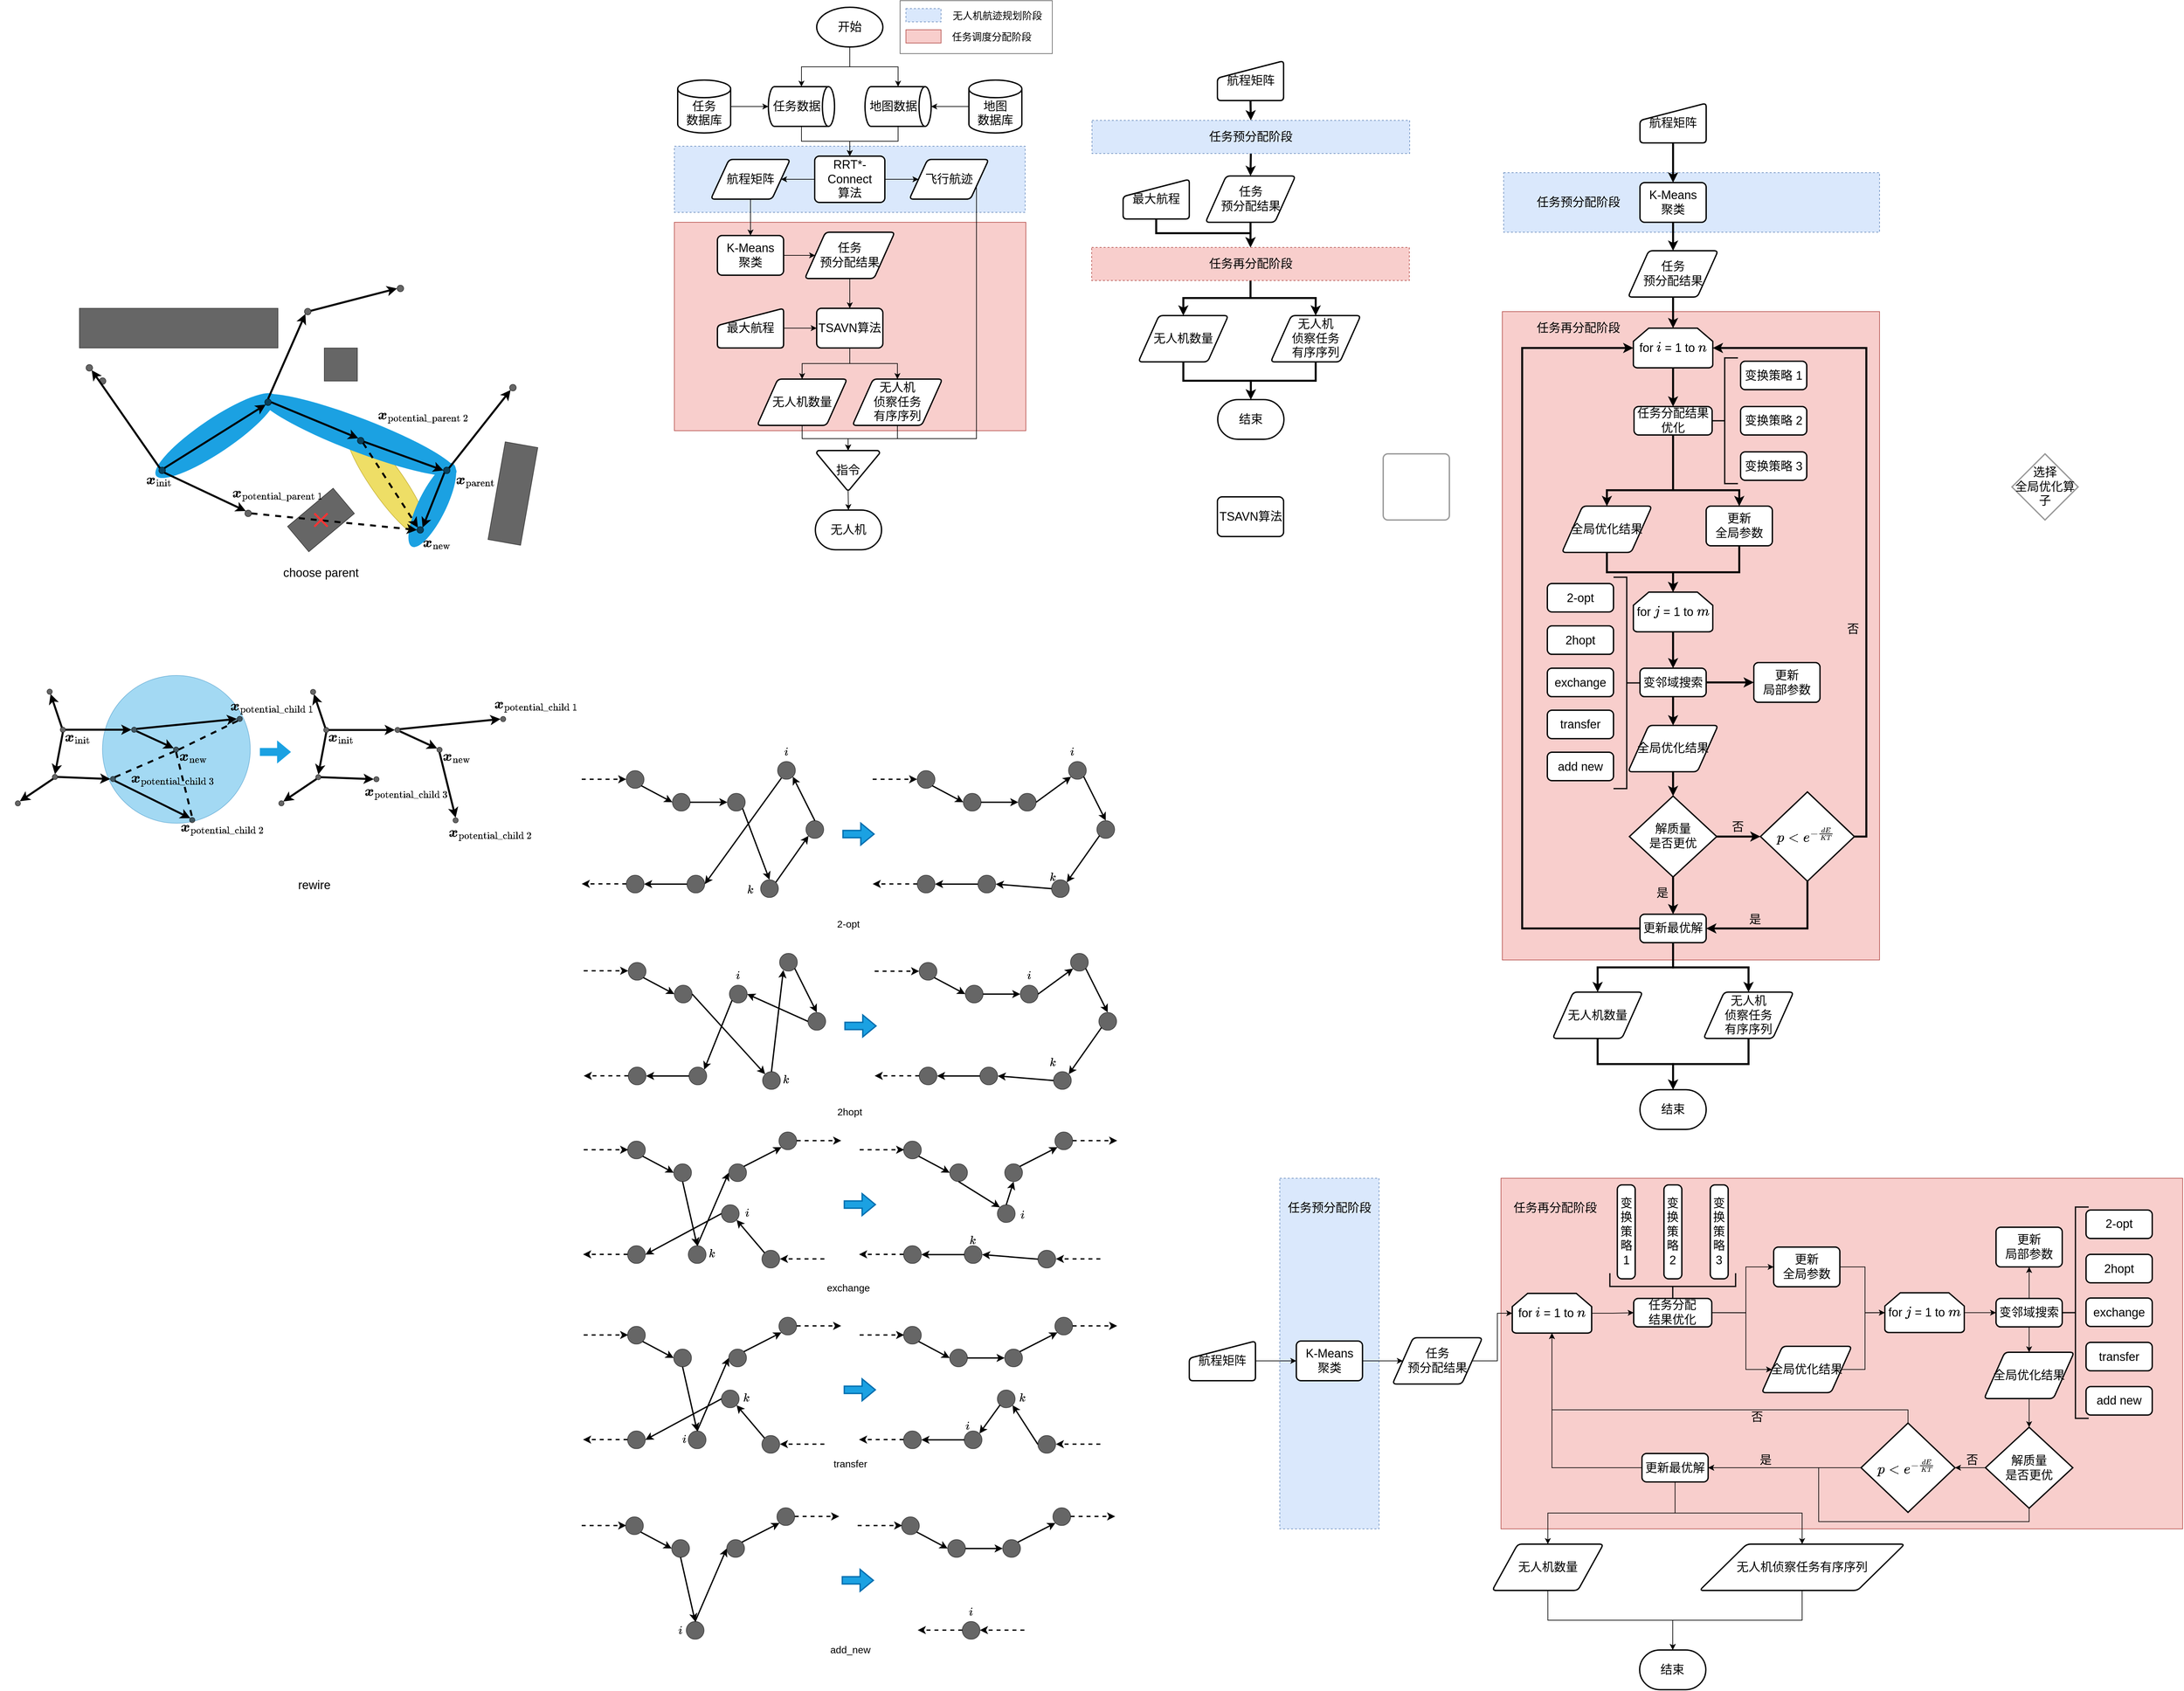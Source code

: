 <mxfile version="18.0.6" type="device"><diagram id="xe7QiZOqeOgfzOyH2kwq" name="第 1 页"><mxGraphModel dx="6394" dy="2917" grid="1" gridSize="10" guides="1" tooltips="1" connect="1" arrows="1" fold="1" page="1" pageScale="1" pageWidth="827" pageHeight="1169" math="1" shadow="0"><root><mxCell id="0"/><mxCell id="1" parent="0"/><mxCell id="6fi8pf6lB-gAh5OAGx3K-573" value="" style="rounded=0;whiteSpace=wrap;html=1;fontSize=18;fillColor=#f8cecc;strokeColor=#b85450;fontColor=default;" parent="1" vertex="1"><mxGeometry x="1400" y="530" width="570" height="980" as="geometry"/></mxCell><mxCell id="6fi8pf6lB-gAh5OAGx3K-571" value="" style="rounded=0;whiteSpace=wrap;html=1;fontSize=18;dashed=1;fillColor=#dae8fc;strokeColor=#6c8ebf;" parent="1" vertex="1"><mxGeometry x="1402" y="320" width="568" height="90" as="geometry"/></mxCell><mxCell id="6fi8pf6lB-gAh5OAGx3K-487" style="edgeStyle=orthogonalEdgeStyle;rounded=0;orthogonalLoop=1;jettySize=auto;html=1;exitX=0.5;exitY=1;exitDx=0;exitDy=0;entryX=0.5;entryY=0;entryDx=0;entryDy=0;fontSize=18;endArrow=classic;endFill=1;strokeColor=#000000;strokeWidth=3;fillColor=default;" parent="1" source="6fi8pf6lB-gAh5OAGx3K-484" target="6fi8pf6lB-gAh5OAGx3K-477" edge="1"><mxGeometry relative="1" as="geometry"/></mxCell><mxCell id="6fi8pf6lB-gAh5OAGx3K-484" value="" style="rounded=0;whiteSpace=wrap;html=1;fontSize=18;dashed=1;fillColor=#dae8fc;strokeColor=#6c8ebf;" parent="1" vertex="1"><mxGeometry x="780" y="241" width="480" height="50" as="geometry"/></mxCell><mxCell id="6fi8pf6lB-gAh5OAGx3K-330" value="" style="ellipse;whiteSpace=wrap;html=1;fontSize=15;fillColor=#e3c800;opacity=60;fontColor=#000000;strokeColor=#B09500;rotation=55;" parent="1" vertex="1"><mxGeometry x="-389.14" y="762.56" width="207.87" height="49.24" as="geometry"/></mxCell><mxCell id="6fi8pf6lB-gAh5OAGx3K-335" value="" style="ellipse;whiteSpace=wrap;html=1;fontSize=15;fillColor=#1ba1e2;fontColor=#ffffff;strokeColor=none;rotation=296;" parent="1" vertex="1"><mxGeometry x="-286.84" y="801.26" width="140.05" height="42.17" as="geometry"/></mxCell><mxCell id="6fi8pf6lB-gAh5OAGx3K-331" value="" style="ellipse;whiteSpace=wrap;html=1;fontSize=15;fillColor=#1ba1e2;fontColor=#ffffff;strokeColor=none;rotation=326;" parent="1" vertex="1"><mxGeometry x="-652.65" y="692" width="216.65" height="50.84" as="geometry"/></mxCell><mxCell id="6fi8pf6lB-gAh5OAGx3K-333" value="" style="ellipse;whiteSpace=wrap;html=1;fontSize=15;fillColor=#1ba1e2;fontColor=#ffffff;strokeColor=none;rotation=21;" parent="1" vertex="1"><mxGeometry x="-488.15" y="690.8" width="318.32" height="50.84" as="geometry"/></mxCell><mxCell id="6fi8pf6lB-gAh5OAGx3K-60" value="" style="rounded=0;whiteSpace=wrap;html=1;fontSize=18;fillColor=#f8cecc;strokeColor=#b85450;" parent="1" vertex="1"><mxGeometry x="149" y="395" width="531" height="315" as="geometry"/></mxCell><mxCell id="6fi8pf6lB-gAh5OAGx3K-59" value="" style="rounded=0;whiteSpace=wrap;html=1;fontSize=18;dashed=1;fillColor=#dae8fc;strokeColor=#6c8ebf;" parent="1" vertex="1"><mxGeometry x="149" y="280" width="530" height="100" as="geometry"/></mxCell><mxCell id="6fi8pf6lB-gAh5OAGx3K-2" value="无人机" style="strokeWidth=2;html=1;shape=mxgraph.flowchart.terminator;whiteSpace=wrap;fontSize=18;" parent="1" vertex="1"><mxGeometry x="362" y="830" width="100" height="60" as="geometry"/></mxCell><mxCell id="6fi8pf6lB-gAh5OAGx3K-58" style="edgeStyle=orthogonalEdgeStyle;rounded=0;orthogonalLoop=1;jettySize=auto;html=1;exitX=1;exitY=0.5;exitDx=0;exitDy=0;entryX=0;entryY=0.5;entryDx=0;entryDy=0;fontSize=18;" parent="1" source="6fi8pf6lB-gAh5OAGx3K-4" target="6fi8pf6lB-gAh5OAGx3K-44" edge="1"><mxGeometry relative="1" as="geometry"/></mxCell><mxCell id="6fi8pf6lB-gAh5OAGx3K-4" value="最大航程" style="html=1;strokeWidth=2;shape=manualInput;whiteSpace=wrap;rounded=1;size=26;arcSize=11;fontSize=18;" parent="1" vertex="1"><mxGeometry x="214" y="525" width="100" height="60" as="geometry"/></mxCell><mxCell id="6fi8pf6lB-gAh5OAGx3K-20" style="edgeStyle=orthogonalEdgeStyle;rounded=0;orthogonalLoop=1;jettySize=auto;html=1;exitX=1;exitY=0.5;exitDx=0;exitDy=0;entryX=0;entryY=0.5;entryDx=0;entryDy=0;fontSize=18;" parent="1" source="6fi8pf6lB-gAh5OAGx3K-6" target="6fi8pf6lB-gAh5OAGx3K-10" edge="1"><mxGeometry relative="1" as="geometry"/></mxCell><mxCell id="6fi8pf6lB-gAh5OAGx3K-6" value="K-Means&lt;br&gt;聚类" style="rounded=1;whiteSpace=wrap;html=1;absoluteArcSize=1;arcSize=14;strokeWidth=2;fontSize=18;" parent="1" vertex="1"><mxGeometry x="214" y="415" width="100" height="60" as="geometry"/></mxCell><mxCell id="6fi8pf6lB-gAh5OAGx3K-45" style="edgeStyle=orthogonalEdgeStyle;rounded=0;orthogonalLoop=1;jettySize=auto;html=1;exitX=0.5;exitY=1;exitDx=0;exitDy=0;entryX=0.5;entryY=0;entryDx=0;entryDy=0;fontSize=18;" parent="1" source="6fi8pf6lB-gAh5OAGx3K-10" target="6fi8pf6lB-gAh5OAGx3K-44" edge="1"><mxGeometry relative="1" as="geometry"/></mxCell><mxCell id="6fi8pf6lB-gAh5OAGx3K-10" value="任务&lt;br&gt;预分配结果" style="shape=parallelogram;html=1;strokeWidth=2;perimeter=parallelogramPerimeter;whiteSpace=wrap;rounded=1;arcSize=12;size=0.23;fontSize=18;" parent="1" vertex="1"><mxGeometry x="346" y="410" width="136" height="70" as="geometry"/></mxCell><mxCell id="6fi8pf6lB-gAh5OAGx3K-29" style="edgeStyle=orthogonalEdgeStyle;rounded=0;orthogonalLoop=1;jettySize=auto;html=1;exitX=0.5;exitY=1;exitDx=0;exitDy=0;exitPerimeter=0;entryX=0.5;entryY=0;entryDx=0;entryDy=0;fontSize=18;" parent="1" source="6fi8pf6lB-gAh5OAGx3K-22" target="6fi8pf6lB-gAh5OAGx3K-28" edge="1"><mxGeometry relative="1" as="geometry"/></mxCell><mxCell id="6fi8pf6lB-gAh5OAGx3K-22" value="&amp;nbsp;任务数据" style="strokeWidth=2;html=1;shape=mxgraph.flowchart.direct_data;whiteSpace=wrap;fontSize=18;align=left;" parent="1" vertex="1"><mxGeometry x="291" y="190" width="100" height="60" as="geometry"/></mxCell><mxCell id="6fi8pf6lB-gAh5OAGx3K-24" style="edgeStyle=orthogonalEdgeStyle;rounded=0;orthogonalLoop=1;jettySize=auto;html=1;exitX=0.5;exitY=1;exitDx=0;exitDy=0;exitPerimeter=0;entryX=0.5;entryY=0;entryDx=0;entryDy=0;entryPerimeter=0;fontSize=18;" parent="1" source="6fi8pf6lB-gAh5OAGx3K-23" target="6fi8pf6lB-gAh5OAGx3K-22" edge="1"><mxGeometry relative="1" as="geometry"/></mxCell><mxCell id="6fi8pf6lB-gAh5OAGx3K-38" style="edgeStyle=orthogonalEdgeStyle;rounded=0;orthogonalLoop=1;jettySize=auto;html=1;exitX=0.5;exitY=1;exitDx=0;exitDy=0;exitPerimeter=0;entryX=0.5;entryY=0;entryDx=0;entryDy=0;entryPerimeter=0;fontSize=18;" parent="1" source="6fi8pf6lB-gAh5OAGx3K-23" target="6fi8pf6lB-gAh5OAGx3K-34" edge="1"><mxGeometry relative="1" as="geometry"/></mxCell><mxCell id="6fi8pf6lB-gAh5OAGx3K-23" value="开始" style="strokeWidth=2;html=1;shape=mxgraph.flowchart.start_1;whiteSpace=wrap;fontSize=18;" parent="1" vertex="1"><mxGeometry x="364" y="70" width="100" height="60" as="geometry"/></mxCell><mxCell id="6fi8pf6lB-gAh5OAGx3K-27" style="edgeStyle=orthogonalEdgeStyle;rounded=0;orthogonalLoop=1;jettySize=auto;html=1;exitX=1;exitY=0.5;exitDx=0;exitDy=0;exitPerimeter=0;entryX=0;entryY=0.5;entryDx=0;entryDy=0;entryPerimeter=0;fontSize=18;" parent="1" source="6fi8pf6lB-gAh5OAGx3K-26" target="6fi8pf6lB-gAh5OAGx3K-22" edge="1"><mxGeometry relative="1" as="geometry"/></mxCell><mxCell id="6fi8pf6lB-gAh5OAGx3K-26" value="&lt;br&gt;任务&lt;br&gt;数据库" style="strokeWidth=2;html=1;shape=mxgraph.flowchart.database;whiteSpace=wrap;fontSize=18;" parent="1" vertex="1"><mxGeometry x="154" y="180" width="80" height="80" as="geometry"/></mxCell><mxCell id="6fi8pf6lB-gAh5OAGx3K-32" style="edgeStyle=orthogonalEdgeStyle;rounded=0;orthogonalLoop=1;jettySize=auto;html=1;exitX=0;exitY=0.5;exitDx=0;exitDy=0;entryX=1;entryY=0.5;entryDx=0;entryDy=0;fontSize=18;" parent="1" source="6fi8pf6lB-gAh5OAGx3K-28" target="6fi8pf6lB-gAh5OAGx3K-30" edge="1"><mxGeometry relative="1" as="geometry"/></mxCell><mxCell id="6fi8pf6lB-gAh5OAGx3K-33" style="edgeStyle=orthogonalEdgeStyle;rounded=0;orthogonalLoop=1;jettySize=auto;html=1;exitX=1;exitY=0.5;exitDx=0;exitDy=0;entryX=0;entryY=0.5;entryDx=0;entryDy=0;fontSize=18;" parent="1" source="6fi8pf6lB-gAh5OAGx3K-28" target="6fi8pf6lB-gAh5OAGx3K-31" edge="1"><mxGeometry relative="1" as="geometry"/></mxCell><mxCell id="6fi8pf6lB-gAh5OAGx3K-28" value="RRT*-Connect&lt;br&gt;算法" style="rounded=1;whiteSpace=wrap;html=1;absoluteArcSize=1;arcSize=14;strokeWidth=2;fontSize=18;" parent="1" vertex="1"><mxGeometry x="361" y="295" width="106" height="70" as="geometry"/></mxCell><mxCell id="6fi8pf6lB-gAh5OAGx3K-42" style="edgeStyle=orthogonalEdgeStyle;rounded=0;orthogonalLoop=1;jettySize=auto;html=1;exitX=0.5;exitY=1;exitDx=0;exitDy=0;entryX=0.5;entryY=0;entryDx=0;entryDy=0;fontSize=18;" parent="1" source="6fi8pf6lB-gAh5OAGx3K-30" target="6fi8pf6lB-gAh5OAGx3K-6" edge="1"><mxGeometry relative="1" as="geometry"/></mxCell><mxCell id="6fi8pf6lB-gAh5OAGx3K-30" value="航程矩阵" style="shape=parallelogram;html=1;strokeWidth=2;perimeter=parallelogramPerimeter;whiteSpace=wrap;rounded=1;arcSize=12;size=0.23;fontSize=18;" parent="1" vertex="1"><mxGeometry x="204" y="300" width="120" height="60" as="geometry"/></mxCell><mxCell id="6fi8pf6lB-gAh5OAGx3K-57" style="edgeStyle=orthogonalEdgeStyle;rounded=0;orthogonalLoop=1;jettySize=auto;html=1;exitX=1;exitY=0.75;exitDx=0;exitDy=0;entryX=0.5;entryY=0;entryDx=0;entryDy=0;entryPerimeter=0;fontSize=18;" parent="1" target="6fi8pf6lB-gAh5OAGx3K-43" edge="1"><mxGeometry relative="1" as="geometry"><mxPoint x="605.435" y="342.359" as="sourcePoint"/><mxPoint x="411.5" y="742" as="targetPoint"/><Array as="points"><mxPoint x="605" y="722"/><mxPoint x="412" y="722"/></Array></mxGeometry></mxCell><mxCell id="6fi8pf6lB-gAh5OAGx3K-31" value="飞行航迹" style="shape=parallelogram;html=1;strokeWidth=2;perimeter=parallelogramPerimeter;whiteSpace=wrap;rounded=1;arcSize=12;size=0.23;fontSize=18;" parent="1" vertex="1"><mxGeometry x="504" y="300" width="120" height="60" as="geometry"/></mxCell><mxCell id="6fi8pf6lB-gAh5OAGx3K-39" style="edgeStyle=orthogonalEdgeStyle;rounded=0;orthogonalLoop=1;jettySize=auto;html=1;exitX=0.5;exitY=1;exitDx=0;exitDy=0;exitPerimeter=0;entryX=0.5;entryY=0;entryDx=0;entryDy=0;fontSize=18;" parent="1" source="6fi8pf6lB-gAh5OAGx3K-34" target="6fi8pf6lB-gAh5OAGx3K-28" edge="1"><mxGeometry relative="1" as="geometry"/></mxCell><mxCell id="6fi8pf6lB-gAh5OAGx3K-34" value="&amp;nbsp;地图数据" style="strokeWidth=2;html=1;shape=mxgraph.flowchart.direct_data;whiteSpace=wrap;fontSize=18;align=left;" parent="1" vertex="1"><mxGeometry x="437" y="190" width="100" height="60" as="geometry"/></mxCell><mxCell id="6fi8pf6lB-gAh5OAGx3K-36" style="edgeStyle=orthogonalEdgeStyle;rounded=0;orthogonalLoop=1;jettySize=auto;html=1;exitX=0;exitY=0.5;exitDx=0;exitDy=0;exitPerimeter=0;entryX=1;entryY=0.5;entryDx=0;entryDy=0;entryPerimeter=0;fontSize=18;" parent="1" source="6fi8pf6lB-gAh5OAGx3K-35" target="6fi8pf6lB-gAh5OAGx3K-34" edge="1"><mxGeometry relative="1" as="geometry"/></mxCell><mxCell id="6fi8pf6lB-gAh5OAGx3K-35" value="&lt;br&gt;地图&lt;br&gt;数据库" style="strokeWidth=2;html=1;shape=mxgraph.flowchart.database;whiteSpace=wrap;fontSize=18;" parent="1" vertex="1"><mxGeometry x="594" y="180" width="80" height="80" as="geometry"/></mxCell><mxCell id="6fi8pf6lB-gAh5OAGx3K-51" style="edgeStyle=orthogonalEdgeStyle;rounded=0;orthogonalLoop=1;jettySize=auto;html=1;exitX=0.5;exitY=1;exitDx=0;exitDy=0;exitPerimeter=0;entryX=0.5;entryY=0;entryDx=0;entryDy=0;entryPerimeter=0;fontSize=18;" parent="1" source="6fi8pf6lB-gAh5OAGx3K-43" target="6fi8pf6lB-gAh5OAGx3K-2" edge="1"><mxGeometry relative="1" as="geometry"/></mxCell><mxCell id="6fi8pf6lB-gAh5OAGx3K-43" value="指令" style="strokeWidth=2;html=1;shape=mxgraph.flowchart.merge_or_storage;whiteSpace=wrap;fontSize=18;" parent="1" vertex="1"><mxGeometry x="364" y="740" width="95" height="60" as="geometry"/></mxCell><mxCell id="6fi8pf6lB-gAh5OAGx3K-52" style="edgeStyle=orthogonalEdgeStyle;rounded=0;orthogonalLoop=1;jettySize=auto;html=1;exitX=0.5;exitY=1;exitDx=0;exitDy=0;entryX=0.5;entryY=0;entryDx=0;entryDy=0;fontSize=18;" parent="1" source="6fi8pf6lB-gAh5OAGx3K-44" target="6fi8pf6lB-gAh5OAGx3K-46" edge="1"><mxGeometry relative="1" as="geometry"/></mxCell><mxCell id="6fi8pf6lB-gAh5OAGx3K-54" style="edgeStyle=orthogonalEdgeStyle;rounded=0;orthogonalLoop=1;jettySize=auto;html=1;exitX=0.5;exitY=1;exitDx=0;exitDy=0;entryX=0.5;entryY=0;entryDx=0;entryDy=0;fontSize=18;" parent="1" source="6fi8pf6lB-gAh5OAGx3K-44" target="6fi8pf6lB-gAh5OAGx3K-47" edge="1"><mxGeometry relative="1" as="geometry"/></mxCell><mxCell id="6fi8pf6lB-gAh5OAGx3K-44" value="TSAVN算法" style="rounded=1;whiteSpace=wrap;html=1;absoluteArcSize=1;arcSize=14;strokeWidth=2;fontSize=18;" parent="1" vertex="1"><mxGeometry x="364" y="525" width="100" height="60" as="geometry"/></mxCell><mxCell id="6fi8pf6lB-gAh5OAGx3K-55" style="edgeStyle=orthogonalEdgeStyle;rounded=0;orthogonalLoop=1;jettySize=auto;html=1;exitX=0.5;exitY=1;exitDx=0;exitDy=0;entryX=0.5;entryY=0;entryDx=0;entryDy=0;entryPerimeter=0;fontSize=18;" parent="1" source="6fi8pf6lB-gAh5OAGx3K-46" target="6fi8pf6lB-gAh5OAGx3K-43" edge="1"><mxGeometry relative="1" as="geometry"/></mxCell><mxCell id="6fi8pf6lB-gAh5OAGx3K-46" value="无人机数量" style="shape=parallelogram;html=1;strokeWidth=2;perimeter=parallelogramPerimeter;whiteSpace=wrap;rounded=1;arcSize=12;size=0.23;fontSize=18;" parent="1" vertex="1"><mxGeometry x="274" y="632" width="136" height="70" as="geometry"/></mxCell><mxCell id="6fi8pf6lB-gAh5OAGx3K-56" style="edgeStyle=orthogonalEdgeStyle;rounded=0;orthogonalLoop=1;jettySize=auto;html=1;exitX=0.5;exitY=1;exitDx=0;exitDy=0;entryX=0.5;entryY=0;entryDx=0;entryDy=0;entryPerimeter=0;fontSize=18;" parent="1" source="6fi8pf6lB-gAh5OAGx3K-47" target="6fi8pf6lB-gAh5OAGx3K-43" edge="1"><mxGeometry relative="1" as="geometry"/></mxCell><mxCell id="6fi8pf6lB-gAh5OAGx3K-47" value="无人机&lt;br&gt;侦察任务&lt;br&gt;有序序列" style="shape=parallelogram;html=1;strokeWidth=2;perimeter=parallelogramPerimeter;whiteSpace=wrap;rounded=1;arcSize=12;size=0.23;fontSize=18;" parent="1" vertex="1"><mxGeometry x="418" y="632" width="136" height="70" as="geometry"/></mxCell><mxCell id="6fi8pf6lB-gAh5OAGx3K-66" value="" style="group" parent="1" vertex="1" connectable="0"><mxGeometry x="490" y="60" width="230" height="80" as="geometry"/></mxCell><mxCell id="6fi8pf6lB-gAh5OAGx3K-61" value="" style="rounded=0;whiteSpace=wrap;html=1;fontSize=18;opacity=60;" parent="6fi8pf6lB-gAh5OAGx3K-66" vertex="1"><mxGeometry width="230" height="80" as="geometry"/></mxCell><mxCell id="6fi8pf6lB-gAh5OAGx3K-62" value="" style="rounded=0;whiteSpace=wrap;html=1;fontSize=18;dashed=1;fillColor=#dae8fc;strokeColor=#6c8ebf;" parent="6fi8pf6lB-gAh5OAGx3K-66" vertex="1"><mxGeometry x="8.846" y="12" width="53.077" height="20" as="geometry"/></mxCell><mxCell id="6fi8pf6lB-gAh5OAGx3K-63" value="" style="rounded=0;whiteSpace=wrap;html=1;fontSize=18;fillColor=#f8cecc;strokeColor=#b85450;" parent="6fi8pf6lB-gAh5OAGx3K-66" vertex="1"><mxGeometry x="8.846" y="44" width="53.077" height="20" as="geometry"/></mxCell><mxCell id="6fi8pf6lB-gAh5OAGx3K-64" value="&lt;font style=&quot;font-size: 15px&quot;&gt;无人机航迹规划阶段&lt;/font&gt;" style="text;html=1;strokeColor=none;fillColor=none;align=center;verticalAlign=middle;whiteSpace=wrap;rounded=0;fontSize=18;opacity=60;" parent="6fi8pf6lB-gAh5OAGx3K-66" vertex="1"><mxGeometry x="74.31" y="10.4" width="145.69" height="24" as="geometry"/></mxCell><mxCell id="6fi8pf6lB-gAh5OAGx3K-65" value="&lt;font style=&quot;font-size: 15px&quot;&gt;任务调度分配阶段&lt;/font&gt;" style="text;html=1;strokeColor=none;fillColor=none;align=center;verticalAlign=middle;whiteSpace=wrap;rounded=0;fontSize=18;opacity=60;" parent="6fi8pf6lB-gAh5OAGx3K-66" vertex="1"><mxGeometry x="74.308" y="42" width="129.154" height="24" as="geometry"/></mxCell><mxCell id="6fi8pf6lB-gAh5OAGx3K-104" value="2-opt" style="text;html=1;strokeColor=none;fillColor=none;align=center;verticalAlign=middle;whiteSpace=wrap;rounded=0;fontSize=15;opacity=60;" parent="1" vertex="1"><mxGeometry x="382" y="1440" width="60" height="30" as="geometry"/></mxCell><mxCell id="6fi8pf6lB-gAh5OAGx3K-142" value="2hopt" style="text;html=1;strokeColor=none;fillColor=none;align=center;verticalAlign=middle;whiteSpace=wrap;rounded=0;fontSize=15;opacity=60;" parent="1" vertex="1"><mxGeometry x="384" y="1724" width="60" height="30" as="geometry"/></mxCell><mxCell id="6fi8pf6lB-gAh5OAGx3K-144" value="" style="ellipse;whiteSpace=wrap;html=1;aspect=fixed;fontSize=15;opacity=60;fillColor=#000000;" parent="1" vertex="1"><mxGeometry x="78.254" y="1783.75" width="26.902" height="26.902" as="geometry"/></mxCell><mxCell id="6fi8pf6lB-gAh5OAGx3K-145" value="" style="ellipse;whiteSpace=wrap;html=1;aspect=fixed;fontSize=15;opacity=60;fillColor=#000000;" parent="1" vertex="1"><mxGeometry x="147.954" y="1818.125" width="26.902" height="26.902" as="geometry"/></mxCell><mxCell id="6fi8pf6lB-gAh5OAGx3K-146" value="" style="ellipse;whiteSpace=wrap;html=1;aspect=fixed;fontSize=15;opacity=60;fillColor=#000000;" parent="1" vertex="1"><mxGeometry x="231.105" y="1818.125" width="26.902" height="26.902" as="geometry"/></mxCell><mxCell id="6fi8pf6lB-gAh5OAGx3K-147" value="" style="ellipse;whiteSpace=wrap;html=1;aspect=fixed;fontSize=15;opacity=60;fillColor=#000000;" parent="1" vertex="1"><mxGeometry x="281.24" y="1948.75" width="26.902" height="26.902" as="geometry"/></mxCell><mxCell id="6fi8pf6lB-gAh5OAGx3K-148" value="" style="ellipse;whiteSpace=wrap;html=1;aspect=fixed;fontSize=15;opacity=60;fillColor=#000000;" parent="1" vertex="1"><mxGeometry x="306.919" y="1770" width="26.902" height="26.902" as="geometry"/></mxCell><mxCell id="6fi8pf6lB-gAh5OAGx3K-149" value="" style="ellipse;whiteSpace=wrap;html=1;aspect=fixed;fontSize=15;opacity=60;fillColor=#000000;" parent="1" vertex="1"><mxGeometry x="219.997" y="1880.005" width="26.902" height="26.902" as="geometry"/></mxCell><mxCell id="6fi8pf6lB-gAh5OAGx3K-150" value="" style="ellipse;whiteSpace=wrap;html=1;aspect=fixed;fontSize=15;opacity=60;fillColor=#000000;" parent="1" vertex="1"><mxGeometry x="169.965" y="1941.875" width="26.902" height="26.902" as="geometry"/></mxCell><mxCell id="6fi8pf6lB-gAh5OAGx3K-151" value="" style="ellipse;whiteSpace=wrap;html=1;aspect=fixed;fontSize=15;opacity=60;fillColor=#000000;" parent="1" vertex="1"><mxGeometry x="78.254" y="1941.875" width="26.902" height="26.902" as="geometry"/></mxCell><mxCell id="6fi8pf6lB-gAh5OAGx3K-152" value="" style="endArrow=classic;html=1;rounded=0;fontSize=15;strokeWidth=2;dashed=1;" parent="1" edge="1"><mxGeometry width="50" height="50" relative="1" as="geometry"><mxPoint x="78.254" y="1955.036" as="sourcePoint"/><mxPoint x="11" y="1955.036" as="targetPoint"/></mxGeometry></mxCell><mxCell id="6fi8pf6lB-gAh5OAGx3K-153" value="" style="endArrow=classic;html=1;rounded=0;fontSize=15;strokeWidth=2;dashed=1;" parent="1" edge="1"><mxGeometry width="50" height="50" relative="1" as="geometry"><mxPoint x="12" y="1796.911" as="sourcePoint"/><mxPoint x="79.254" y="1796.911" as="targetPoint"/></mxGeometry></mxCell><mxCell id="6fi8pf6lB-gAh5OAGx3K-154" value="" style="endArrow=classic;html=1;rounded=0;fontSize=15;strokeWidth=2;exitX=1;exitY=1;exitDx=0;exitDy=0;entryX=0;entryY=0.5;entryDx=0;entryDy=0;" parent="1" source="6fi8pf6lB-gAh5OAGx3K-144" target="6fi8pf6lB-gAh5OAGx3K-145" edge="1"><mxGeometry width="50" height="50" relative="1" as="geometry"><mxPoint x="72.14" y="1852.5" as="sourcePoint"/><mxPoint x="139.395" y="1852.5" as="targetPoint"/></mxGeometry></mxCell><mxCell id="6fi8pf6lB-gAh5OAGx3K-155" value="" style="endArrow=classic;html=1;rounded=0;fontSize=15;strokeWidth=2;exitX=0.5;exitY=1;exitDx=0;exitDy=0;entryX=0.5;entryY=0;entryDx=0;entryDy=0;" parent="1" source="6fi8pf6lB-gAh5OAGx3K-145" target="6fi8pf6lB-gAh5OAGx3K-150" edge="1"><mxGeometry width="50" height="50" relative="1" as="geometry"><mxPoint x="184.638" y="1838.516" as="sourcePoint"/><mxPoint x="231.105" y="1838.75" as="targetPoint"/></mxGeometry></mxCell><mxCell id="6fi8pf6lB-gAh5OAGx3K-156" value="" style="endArrow=classic;html=1;rounded=0;fontSize=15;strokeWidth=2;exitX=1;exitY=0;exitDx=0;exitDy=0;entryX=0;entryY=1;entryDx=0;entryDy=0;" parent="1" source="6fi8pf6lB-gAh5OAGx3K-146" target="6fi8pf6lB-gAh5OAGx3K-148" edge="1"><mxGeometry width="50" height="50" relative="1" as="geometry"><mxPoint x="360" y="1840" as="sourcePoint"/><mxPoint x="360" y="1940" as="targetPoint"/></mxGeometry></mxCell><mxCell id="6fi8pf6lB-gAh5OAGx3K-157" value="" style="endArrow=classic;html=1;rounded=0;fontSize=15;strokeWidth=2;entryX=1;entryY=1;entryDx=0;entryDy=0;exitX=0;exitY=0;exitDx=0;exitDy=0;" parent="1" source="6fi8pf6lB-gAh5OAGx3K-147" target="6fi8pf6lB-gAh5OAGx3K-149" edge="1"><mxGeometry width="50" height="50" relative="1" as="geometry"><mxPoint x="330" y="1940" as="sourcePoint"/><mxPoint x="320" y="1900" as="targetPoint"/></mxGeometry></mxCell><mxCell id="6fi8pf6lB-gAh5OAGx3K-158" value="" style="endArrow=classic;html=1;rounded=0;fontSize=15;strokeWidth=2;exitX=0.5;exitY=0;exitDx=0;exitDy=0;entryX=0;entryY=0.5;entryDx=0;entryDy=0;" parent="1" source="6fi8pf6lB-gAh5OAGx3K-150" target="6fi8pf6lB-gAh5OAGx3K-146" edge="1"><mxGeometry width="50" height="50" relative="1" as="geometry"><mxPoint x="310" y="1880" as="sourcePoint"/><mxPoint x="350" y="1800" as="targetPoint"/></mxGeometry></mxCell><mxCell id="6fi8pf6lB-gAh5OAGx3K-160" value="" style="endArrow=classic;html=1;rounded=0;fontSize=15;strokeWidth=2;entryX=1;entryY=0.5;entryDx=0;entryDy=0;exitX=0;exitY=0.5;exitDx=0;exitDy=0;" parent="1" source="6fi8pf6lB-gAh5OAGx3K-149" target="6fi8pf6lB-gAh5OAGx3K-151" edge="1"><mxGeometry width="50" height="50" relative="1" as="geometry"><mxPoint x="160" y="1960" as="sourcePoint"/><mxPoint x="114.327" y="1955.04" as="targetPoint"/></mxGeometry></mxCell><mxCell id="6fi8pf6lB-gAh5OAGx3K-178" value="" style="shape=flexArrow;endArrow=classic;html=1;rounded=0;fontSize=15;strokeWidth=2;fillColor=#1ba1e2;strokeColor=#006EAF;" parent="1" edge="1"><mxGeometry width="50" height="50" relative="1" as="geometry"><mxPoint x="404.743" y="1879.711" as="sourcePoint"/><mxPoint x="453.656" y="1879.711" as="targetPoint"/></mxGeometry></mxCell><mxCell id="6fi8pf6lB-gAh5OAGx3K-67" value="" style="ellipse;whiteSpace=wrap;html=1;aspect=fixed;fontSize=15;opacity=60;fillColor=#000000;" parent="1" vertex="1"><mxGeometry x="76.254" y="1223.75" width="26.902" height="26.902" as="geometry"/></mxCell><mxCell id="6fi8pf6lB-gAh5OAGx3K-68" value="" style="ellipse;whiteSpace=wrap;html=1;aspect=fixed;fontSize=15;opacity=60;fillColor=#000000;" parent="1" vertex="1"><mxGeometry x="145.954" y="1258.125" width="26.902" height="26.902" as="geometry"/></mxCell><mxCell id="6fi8pf6lB-gAh5OAGx3K-69" value="" style="ellipse;whiteSpace=wrap;html=1;aspect=fixed;fontSize=15;opacity=60;fillColor=#000000;" parent="1" vertex="1"><mxGeometry x="229.105" y="1258.125" width="26.902" height="26.902" as="geometry"/></mxCell><mxCell id="6fi8pf6lB-gAh5OAGx3K-70" value="" style="ellipse;whiteSpace=wrap;html=1;aspect=fixed;fontSize=15;opacity=60;fillColor=#000000;" parent="1" vertex="1"><mxGeometry x="279.24" y="1388.75" width="26.902" height="26.902" as="geometry"/></mxCell><mxCell id="6fi8pf6lB-gAh5OAGx3K-71" value="" style="ellipse;whiteSpace=wrap;html=1;aspect=fixed;fontSize=15;opacity=60;fillColor=#000000;" parent="1" vertex="1"><mxGeometry x="304.919" y="1210" width="26.902" height="26.902" as="geometry"/></mxCell><mxCell id="6fi8pf6lB-gAh5OAGx3K-72" value="" style="ellipse;whiteSpace=wrap;html=1;aspect=fixed;fontSize=15;opacity=60;fillColor=#000000;" parent="1" vertex="1"><mxGeometry x="347.717" y="1299.375" width="26.902" height="26.902" as="geometry"/></mxCell><mxCell id="6fi8pf6lB-gAh5OAGx3K-73" value="" style="ellipse;whiteSpace=wrap;html=1;aspect=fixed;fontSize=15;opacity=60;fillColor=#000000;" parent="1" vertex="1"><mxGeometry x="167.965" y="1381.875" width="26.902" height="26.902" as="geometry"/></mxCell><mxCell id="6fi8pf6lB-gAh5OAGx3K-74" value="" style="ellipse;whiteSpace=wrap;html=1;aspect=fixed;fontSize=15;opacity=60;fillColor=#000000;" parent="1" vertex="1"><mxGeometry x="76.254" y="1381.875" width="26.902" height="26.902" as="geometry"/></mxCell><mxCell id="6fi8pf6lB-gAh5OAGx3K-75" value="" style="endArrow=classic;html=1;rounded=0;fontSize=15;strokeWidth=2;dashed=1;" parent="1" edge="1"><mxGeometry width="50" height="50" relative="1" as="geometry"><mxPoint x="76.254" y="1395.036" as="sourcePoint"/><mxPoint x="9" y="1395.036" as="targetPoint"/></mxGeometry></mxCell><mxCell id="6fi8pf6lB-gAh5OAGx3K-76" value="" style="endArrow=classic;html=1;rounded=0;fontSize=15;strokeWidth=2;dashed=1;" parent="1" edge="1"><mxGeometry width="50" height="50" relative="1" as="geometry"><mxPoint x="9" y="1236.911" as="sourcePoint"/><mxPoint x="76.254" y="1236.911" as="targetPoint"/></mxGeometry></mxCell><mxCell id="6fi8pf6lB-gAh5OAGx3K-78" value="" style="endArrow=classic;html=1;rounded=0;fontSize=15;strokeWidth=2;exitX=1;exitY=1;exitDx=0;exitDy=0;entryX=0;entryY=0.5;entryDx=0;entryDy=0;" parent="1" source="6fi8pf6lB-gAh5OAGx3K-67" target="6fi8pf6lB-gAh5OAGx3K-68" edge="1"><mxGeometry width="50" height="50" relative="1" as="geometry"><mxPoint x="70.14" y="1292.5" as="sourcePoint"/><mxPoint x="137.395" y="1292.5" as="targetPoint"/></mxGeometry></mxCell><mxCell id="6fi8pf6lB-gAh5OAGx3K-79" value="" style="endArrow=classic;html=1;rounded=0;fontSize=15;strokeWidth=2;exitX=1;exitY=0.5;exitDx=0;exitDy=0;entryX=0;entryY=0.5;entryDx=0;entryDy=0;" parent="1" source="6fi8pf6lB-gAh5OAGx3K-68" target="6fi8pf6lB-gAh5OAGx3K-69" edge="1"><mxGeometry width="50" height="50" relative="1" as="geometry"><mxPoint x="182.638" y="1278.516" as="sourcePoint"/><mxPoint x="229.105" y="1278.75" as="targetPoint"/></mxGeometry></mxCell><mxCell id="6fi8pf6lB-gAh5OAGx3K-80" value="" style="endArrow=classic;html=1;rounded=0;fontSize=15;strokeWidth=2;exitX=1;exitY=1;exitDx=0;exitDy=0;entryX=0.5;entryY=0;entryDx=0;entryDy=0;" parent="1" source="6fi8pf6lB-gAh5OAGx3K-69" target="6fi8pf6lB-gAh5OAGx3K-70" edge="1"><mxGeometry width="50" height="50" relative="1" as="geometry"><mxPoint x="248.67" y="1333.75" as="sourcePoint"/><mxPoint x="315.924" y="1333.75" as="targetPoint"/></mxGeometry></mxCell><mxCell id="6fi8pf6lB-gAh5OAGx3K-81" value="" style="endArrow=classic;html=1;rounded=0;fontSize=15;strokeWidth=2;exitX=1;exitY=0;exitDx=0;exitDy=0;entryX=0;entryY=1;entryDx=0;entryDy=0;" parent="1" source="6fi8pf6lB-gAh5OAGx3K-70" target="6fi8pf6lB-gAh5OAGx3K-72" edge="1"><mxGeometry width="50" height="50" relative="1" as="geometry"><mxPoint x="33.456" y="1271.531" as="sourcePoint"/><mxPoint x="100.71" y="1271.531" as="targetPoint"/></mxGeometry></mxCell><mxCell id="6fi8pf6lB-gAh5OAGx3K-82" value="" style="endArrow=classic;html=1;rounded=0;fontSize=15;strokeWidth=2;exitX=0.5;exitY=0;exitDx=0;exitDy=0;entryX=1;entryY=1;entryDx=0;entryDy=0;" parent="1" source="6fi8pf6lB-gAh5OAGx3K-72" target="6fi8pf6lB-gAh5OAGx3K-71" edge="1"><mxGeometry width="50" height="50" relative="1" as="geometry"><mxPoint x="39.57" y="1278.406" as="sourcePoint"/><mxPoint x="106.824" y="1278.406" as="targetPoint"/></mxGeometry></mxCell><mxCell id="6fi8pf6lB-gAh5OAGx3K-83" value="" style="endArrow=classic;html=1;rounded=0;fontSize=15;strokeWidth=2;exitX=0.214;exitY=0.933;exitDx=0;exitDy=0;exitPerimeter=0;entryX=1;entryY=0.5;entryDx=0;entryDy=0;" parent="1" source="6fi8pf6lB-gAh5OAGx3K-71" target="6fi8pf6lB-gAh5OAGx3K-73" edge="1"><mxGeometry width="50" height="50" relative="1" as="geometry"><mxPoint x="45.684" y="1285.281" as="sourcePoint"/><mxPoint x="112.938" y="1285.281" as="targetPoint"/></mxGeometry></mxCell><mxCell id="6fi8pf6lB-gAh5OAGx3K-84" value="" style="endArrow=classic;html=1;rounded=0;fontSize=15;strokeWidth=2;entryX=1;entryY=0.5;entryDx=0;entryDy=0;exitX=0;exitY=0.5;exitDx=0;exitDy=0;" parent="1" source="6fi8pf6lB-gAh5OAGx3K-73" target="6fi8pf6lB-gAh5OAGx3K-74" edge="1"><mxGeometry width="50" height="50" relative="1" as="geometry"><mxPoint x="167.965" y="1402.5" as="sourcePoint"/><mxPoint x="112.327" y="1402.5" as="targetPoint"/></mxGeometry></mxCell><mxCell id="6fi8pf6lB-gAh5OAGx3K-85" value="" style="ellipse;whiteSpace=wrap;html=1;aspect=fixed;fontSize=15;opacity=60;fillColor=#000000;" parent="1" vertex="1"><mxGeometry x="515.853" y="1223.75" width="26.902" height="26.902" as="geometry"/></mxCell><mxCell id="6fi8pf6lB-gAh5OAGx3K-86" value="" style="ellipse;whiteSpace=wrap;html=1;aspect=fixed;fontSize=15;opacity=60;fillColor=#000000;" parent="1" vertex="1"><mxGeometry x="585.553" y="1258.125" width="26.902" height="26.902" as="geometry"/></mxCell><mxCell id="6fi8pf6lB-gAh5OAGx3K-87" value="" style="ellipse;whiteSpace=wrap;html=1;aspect=fixed;fontSize=15;opacity=60;fillColor=#000000;" parent="1" vertex="1"><mxGeometry x="668.704" y="1258.125" width="26.902" height="26.902" as="geometry"/></mxCell><mxCell id="6fi8pf6lB-gAh5OAGx3K-88" value="" style="ellipse;whiteSpace=wrap;html=1;aspect=fixed;fontSize=15;opacity=60;fillColor=#000000;" parent="1" vertex="1"><mxGeometry x="718.839" y="1388.75" width="26.902" height="26.902" as="geometry"/></mxCell><mxCell id="6fi8pf6lB-gAh5OAGx3K-89" value="" style="ellipse;whiteSpace=wrap;html=1;aspect=fixed;fontSize=15;opacity=60;fillColor=#000000;" parent="1" vertex="1"><mxGeometry x="744.518" y="1210" width="26.902" height="26.902" as="geometry"/></mxCell><mxCell id="6fi8pf6lB-gAh5OAGx3K-90" value="" style="ellipse;whiteSpace=wrap;html=1;aspect=fixed;fontSize=15;opacity=60;fillColor=#000000;" parent="1" vertex="1"><mxGeometry x="787.316" y="1299.375" width="26.902" height="26.902" as="geometry"/></mxCell><mxCell id="6fi8pf6lB-gAh5OAGx3K-91" value="" style="ellipse;whiteSpace=wrap;html=1;aspect=fixed;fontSize=15;opacity=60;fillColor=#000000;" parent="1" vertex="1"><mxGeometry x="607.563" y="1381.875" width="26.902" height="26.902" as="geometry"/></mxCell><mxCell id="6fi8pf6lB-gAh5OAGx3K-92" value="" style="ellipse;whiteSpace=wrap;html=1;aspect=fixed;fontSize=15;opacity=60;fillColor=#000000;" parent="1" vertex="1"><mxGeometry x="515.853" y="1381.875" width="26.902" height="26.902" as="geometry"/></mxCell><mxCell id="6fi8pf6lB-gAh5OAGx3K-93" value="" style="endArrow=classic;html=1;rounded=0;fontSize=15;strokeWidth=2;dashed=1;" parent="1" edge="1"><mxGeometry width="50" height="50" relative="1" as="geometry"><mxPoint x="515.853" y="1395.086" as="sourcePoint"/><mxPoint x="448.599" y="1395.086" as="targetPoint"/></mxGeometry></mxCell><mxCell id="6fi8pf6lB-gAh5OAGx3K-94" value="" style="endArrow=classic;html=1;rounded=0;fontSize=15;strokeWidth=2;dashed=1;" parent="1" edge="1"><mxGeometry width="50" height="50" relative="1" as="geometry"><mxPoint x="448.599" y="1236.901" as="sourcePoint"/><mxPoint x="515.853" y="1236.901" as="targetPoint"/></mxGeometry></mxCell><mxCell id="6fi8pf6lB-gAh5OAGx3K-95" value="" style="endArrow=classic;html=1;rounded=0;fontSize=15;strokeWidth=2;exitX=1;exitY=1;exitDx=0;exitDy=0;entryX=0;entryY=0.5;entryDx=0;entryDy=0;" parent="1" source="6fi8pf6lB-gAh5OAGx3K-85" target="6fi8pf6lB-gAh5OAGx3K-86" edge="1"><mxGeometry width="50" height="50" relative="1" as="geometry"><mxPoint x="509.739" y="1292.5" as="sourcePoint"/><mxPoint x="576.993" y="1292.5" as="targetPoint"/></mxGeometry></mxCell><mxCell id="6fi8pf6lB-gAh5OAGx3K-96" value="" style="endArrow=classic;html=1;rounded=0;fontSize=15;strokeWidth=2;exitX=1;exitY=0.5;exitDx=0;exitDy=0;entryX=0;entryY=0.5;entryDx=0;entryDy=0;" parent="1" source="6fi8pf6lB-gAh5OAGx3K-86" target="6fi8pf6lB-gAh5OAGx3K-87" edge="1"><mxGeometry width="50" height="50" relative="1" as="geometry"><mxPoint x="622.237" y="1278.516" as="sourcePoint"/><mxPoint x="668.704" y="1278.75" as="targetPoint"/></mxGeometry></mxCell><mxCell id="6fi8pf6lB-gAh5OAGx3K-97" value="" style="endArrow=classic;html=1;rounded=0;fontSize=15;strokeWidth=2;exitX=1;exitY=0.5;exitDx=0;exitDy=0;entryX=0;entryY=1;entryDx=0;entryDy=0;" parent="1" source="6fi8pf6lB-gAh5OAGx3K-87" target="6fi8pf6lB-gAh5OAGx3K-89" edge="1"><mxGeometry width="50" height="50" relative="1" as="geometry"><mxPoint x="688.269" y="1333.75" as="sourcePoint"/><mxPoint x="755.523" y="1333.75" as="targetPoint"/></mxGeometry></mxCell><mxCell id="6fi8pf6lB-gAh5OAGx3K-98" value="" style="endArrow=classic;html=1;rounded=0;fontSize=15;strokeWidth=2;exitX=0;exitY=1;exitDx=0;exitDy=0;entryX=1;entryY=0;entryDx=0;entryDy=0;" parent="1" source="6fi8pf6lB-gAh5OAGx3K-90" target="6fi8pf6lB-gAh5OAGx3K-88" edge="1"><mxGeometry width="50" height="50" relative="1" as="geometry"><mxPoint x="540.309" y="1271.531" as="sourcePoint"/><mxPoint x="473.055" y="1271.531" as="targetPoint"/></mxGeometry></mxCell><mxCell id="6fi8pf6lB-gAh5OAGx3K-99" value="" style="endArrow=classic;html=1;rounded=0;fontSize=15;strokeWidth=2;exitX=1;exitY=1;exitDx=0;exitDy=0;entryX=0.5;entryY=0;entryDx=0;entryDy=0;" parent="1" source="6fi8pf6lB-gAh5OAGx3K-89" target="6fi8pf6lB-gAh5OAGx3K-90" edge="1"><mxGeometry width="50" height="50" relative="1" as="geometry"><mxPoint x="546.423" y="1278.406" as="sourcePoint"/><mxPoint x="479.169" y="1278.406" as="targetPoint"/></mxGeometry></mxCell><mxCell id="6fi8pf6lB-gAh5OAGx3K-100" value="" style="endArrow=classic;html=1;rounded=0;fontSize=15;strokeWidth=2;exitX=0;exitY=0.5;exitDx=0;exitDy=0;entryX=1;entryY=0.5;entryDx=0;entryDy=0;" parent="1" source="6fi8pf6lB-gAh5OAGx3K-88" target="6fi8pf6lB-gAh5OAGx3K-91" edge="1"><mxGeometry width="50" height="50" relative="1" as="geometry"><mxPoint x="485.283" y="1285.281" as="sourcePoint"/><mxPoint x="552.537" y="1285.281" as="targetPoint"/></mxGeometry></mxCell><mxCell id="6fi8pf6lB-gAh5OAGx3K-101" value="" style="endArrow=classic;html=1;rounded=0;fontSize=15;strokeWidth=2;entryX=1;entryY=0.5;entryDx=0;entryDy=0;exitX=0;exitY=0.5;exitDx=0;exitDy=0;" parent="1" source="6fi8pf6lB-gAh5OAGx3K-91" target="6fi8pf6lB-gAh5OAGx3K-92" edge="1"><mxGeometry width="50" height="50" relative="1" as="geometry"><mxPoint x="607.563" y="1402.5" as="sourcePoint"/><mxPoint x="551.926" y="1402.5" as="targetPoint"/></mxGeometry></mxCell><mxCell id="6fi8pf6lB-gAh5OAGx3K-102" value="" style="shape=flexArrow;endArrow=classic;html=1;rounded=0;fontSize=15;strokeWidth=2;fillColor=#1ba1e2;strokeColor=#006EAF;" parent="1" edge="1"><mxGeometry width="50" height="50" relative="1" as="geometry"><mxPoint x="402.743" y="1319.711" as="sourcePoint"/><mxPoint x="451.656" y="1319.711" as="targetPoint"/></mxGeometry></mxCell><mxCell id="6fi8pf6lB-gAh5OAGx3K-179" value="" style="endArrow=classic;html=1;rounded=0;fontSize=15;strokeWidth=2;dashed=1;" parent="1" edge="1"><mxGeometry width="50" height="50" relative="1" as="geometry"><mxPoint x="333.82" y="1783.161" as="sourcePoint"/><mxPoint x="401.074" y="1783.161" as="targetPoint"/></mxGeometry></mxCell><mxCell id="6fi8pf6lB-gAh5OAGx3K-180" value="" style="endArrow=classic;html=1;rounded=0;fontSize=15;strokeWidth=2;dashed=1;" parent="1" edge="1"><mxGeometry width="50" height="50" relative="1" as="geometry"><mxPoint x="375.624" y="1961.916" as="sourcePoint"/><mxPoint x="308.37" y="1961.916" as="targetPoint"/></mxGeometry></mxCell><mxCell id="6fi8pf6lB-gAh5OAGx3K-106" value="" style="ellipse;whiteSpace=wrap;html=1;aspect=fixed;fontSize=15;opacity=60;fillColor=#000000;" parent="1" vertex="1"><mxGeometry x="79.254" y="1513.75" width="26.902" height="26.902" as="geometry"/></mxCell><mxCell id="6fi8pf6lB-gAh5OAGx3K-107" value="" style="ellipse;whiteSpace=wrap;html=1;aspect=fixed;fontSize=15;opacity=60;fillColor=#000000;" parent="1" vertex="1"><mxGeometry x="148.954" y="1548.125" width="26.902" height="26.902" as="geometry"/></mxCell><mxCell id="6fi8pf6lB-gAh5OAGx3K-108" value="" style="ellipse;whiteSpace=wrap;html=1;aspect=fixed;fontSize=15;opacity=60;fillColor=#000000;" parent="1" vertex="1"><mxGeometry x="232.105" y="1548.125" width="26.902" height="26.902" as="geometry"/></mxCell><mxCell id="6fi8pf6lB-gAh5OAGx3K-109" value="" style="ellipse;whiteSpace=wrap;html=1;aspect=fixed;fontSize=15;opacity=60;fillColor=#000000;" parent="1" vertex="1"><mxGeometry x="282.24" y="1678.75" width="26.902" height="26.902" as="geometry"/></mxCell><mxCell id="6fi8pf6lB-gAh5OAGx3K-110" value="" style="ellipse;whiteSpace=wrap;html=1;aspect=fixed;fontSize=15;opacity=60;fillColor=#000000;" parent="1" vertex="1"><mxGeometry x="307.919" y="1500" width="26.902" height="26.902" as="geometry"/></mxCell><mxCell id="6fi8pf6lB-gAh5OAGx3K-111" value="" style="ellipse;whiteSpace=wrap;html=1;aspect=fixed;fontSize=15;opacity=60;fillColor=#000000;" parent="1" vertex="1"><mxGeometry x="350.717" y="1589.375" width="26.902" height="26.902" as="geometry"/></mxCell><mxCell id="6fi8pf6lB-gAh5OAGx3K-112" value="" style="ellipse;whiteSpace=wrap;html=1;aspect=fixed;fontSize=15;opacity=60;fillColor=#000000;" parent="1" vertex="1"><mxGeometry x="170.965" y="1671.875" width="26.902" height="26.902" as="geometry"/></mxCell><mxCell id="6fi8pf6lB-gAh5OAGx3K-113" value="" style="ellipse;whiteSpace=wrap;html=1;aspect=fixed;fontSize=15;opacity=60;fillColor=#000000;" parent="1" vertex="1"><mxGeometry x="79.254" y="1671.875" width="26.902" height="26.902" as="geometry"/></mxCell><mxCell id="6fi8pf6lB-gAh5OAGx3K-114" value="" style="endArrow=classic;html=1;rounded=0;fontSize=15;strokeWidth=2;dashed=1;" parent="1" edge="1"><mxGeometry width="50" height="50" relative="1" as="geometry"><mxPoint x="79.254" y="1685.086" as="sourcePoint"/><mxPoint x="12" y="1685.086" as="targetPoint"/></mxGeometry></mxCell><mxCell id="6fi8pf6lB-gAh5OAGx3K-115" value="" style="endArrow=classic;html=1;rounded=0;fontSize=15;strokeWidth=2;dashed=1;" parent="1" edge="1"><mxGeometry width="50" height="50" relative="1" as="geometry"><mxPoint x="12" y="1526.421" as="sourcePoint"/><mxPoint x="79.254" y="1526.421" as="targetPoint"/></mxGeometry></mxCell><mxCell id="6fi8pf6lB-gAh5OAGx3K-116" value="" style="endArrow=classic;html=1;rounded=0;fontSize=15;strokeWidth=2;exitX=1;exitY=1;exitDx=0;exitDy=0;entryX=0;entryY=0.5;entryDx=0;entryDy=0;" parent="1" source="6fi8pf6lB-gAh5OAGx3K-106" target="6fi8pf6lB-gAh5OAGx3K-107" edge="1"><mxGeometry width="50" height="50" relative="1" as="geometry"><mxPoint x="73.14" y="1582.5" as="sourcePoint"/><mxPoint x="140.395" y="1582.5" as="targetPoint"/></mxGeometry></mxCell><mxCell id="6fi8pf6lB-gAh5OAGx3K-117" value="" style="endArrow=classic;html=1;rounded=0;fontSize=15;strokeWidth=2;exitX=1;exitY=0.5;exitDx=0;exitDy=0;entryX=0;entryY=0;entryDx=0;entryDy=0;" parent="1" source="6fi8pf6lB-gAh5OAGx3K-107" target="6fi8pf6lB-gAh5OAGx3K-109" edge="1"><mxGeometry width="50" height="50" relative="1" as="geometry"><mxPoint x="185.638" y="1568.516" as="sourcePoint"/><mxPoint x="232.105" y="1568.75" as="targetPoint"/></mxGeometry></mxCell><mxCell id="6fi8pf6lB-gAh5OAGx3K-118" value="" style="endArrow=classic;html=1;rounded=0;fontSize=15;strokeWidth=2;exitX=0;exitY=1;exitDx=0;exitDy=0;entryX=1;entryY=0;entryDx=0;entryDy=0;" parent="1" source="6fi8pf6lB-gAh5OAGx3K-108" target="6fi8pf6lB-gAh5OAGx3K-112" edge="1"><mxGeometry width="50" height="50" relative="1" as="geometry"><mxPoint x="251.67" y="1623.75" as="sourcePoint"/><mxPoint x="318.924" y="1623.75" as="targetPoint"/></mxGeometry></mxCell><mxCell id="6fi8pf6lB-gAh5OAGx3K-119" value="" style="endArrow=classic;html=1;rounded=0;fontSize=15;strokeWidth=2;exitX=0;exitY=0.5;exitDx=0;exitDy=0;entryX=1;entryY=0.5;entryDx=0;entryDy=0;" parent="1" source="6fi8pf6lB-gAh5OAGx3K-111" target="6fi8pf6lB-gAh5OAGx3K-108" edge="1"><mxGeometry width="50" height="50" relative="1" as="geometry"><mxPoint x="36.456" y="1561.531" as="sourcePoint"/><mxPoint x="103.71" y="1561.531" as="targetPoint"/></mxGeometry></mxCell><mxCell id="6fi8pf6lB-gAh5OAGx3K-120" value="" style="endArrow=classic;html=1;rounded=0;fontSize=15;strokeWidth=2;exitX=1;exitY=1;exitDx=0;exitDy=0;entryX=0.5;entryY=0;entryDx=0;entryDy=0;" parent="1" source="6fi8pf6lB-gAh5OAGx3K-110" target="6fi8pf6lB-gAh5OAGx3K-111" edge="1"><mxGeometry width="50" height="50" relative="1" as="geometry"><mxPoint x="109.824" y="1568.406" as="sourcePoint"/><mxPoint x="42.57" y="1568.406" as="targetPoint"/></mxGeometry></mxCell><mxCell id="6fi8pf6lB-gAh5OAGx3K-121" value="" style="endArrow=classic;html=1;rounded=0;fontSize=15;strokeWidth=2;exitX=0.5;exitY=0;exitDx=0;exitDy=0;entryX=0.214;entryY=0.933;entryDx=0;entryDy=0;entryPerimeter=0;" parent="1" source="6fi8pf6lB-gAh5OAGx3K-109" target="6fi8pf6lB-gAh5OAGx3K-110" edge="1"><mxGeometry width="50" height="50" relative="1" as="geometry"><mxPoint x="115.938" y="1575.281" as="sourcePoint"/><mxPoint x="48.684" y="1575.281" as="targetPoint"/></mxGeometry></mxCell><mxCell id="6fi8pf6lB-gAh5OAGx3K-122" value="" style="endArrow=classic;html=1;rounded=0;fontSize=15;strokeWidth=2;entryX=1;entryY=0.5;entryDx=0;entryDy=0;exitX=0;exitY=0.5;exitDx=0;exitDy=0;" parent="1" source="6fi8pf6lB-gAh5OAGx3K-112" target="6fi8pf6lB-gAh5OAGx3K-113" edge="1"><mxGeometry width="50" height="50" relative="1" as="geometry"><mxPoint x="160" y="1670" as="sourcePoint"/><mxPoint x="115.327" y="1692.5" as="targetPoint"/></mxGeometry></mxCell><mxCell id="6fi8pf6lB-gAh5OAGx3K-123" value="" style="ellipse;whiteSpace=wrap;html=1;aspect=fixed;fontSize=15;opacity=60;fillColor=#000000;" parent="1" vertex="1"><mxGeometry x="518.853" y="1513.75" width="26.902" height="26.902" as="geometry"/></mxCell><mxCell id="6fi8pf6lB-gAh5OAGx3K-124" value="" style="ellipse;whiteSpace=wrap;html=1;aspect=fixed;fontSize=15;opacity=60;fillColor=#000000;" parent="1" vertex="1"><mxGeometry x="588.553" y="1548.125" width="26.902" height="26.902" as="geometry"/></mxCell><mxCell id="6fi8pf6lB-gAh5OAGx3K-125" value="" style="ellipse;whiteSpace=wrap;html=1;aspect=fixed;fontSize=15;opacity=60;fillColor=#000000;" parent="1" vertex="1"><mxGeometry x="671.704" y="1548.125" width="26.902" height="26.902" as="geometry"/></mxCell><mxCell id="6fi8pf6lB-gAh5OAGx3K-126" value="" style="ellipse;whiteSpace=wrap;html=1;aspect=fixed;fontSize=15;opacity=60;fillColor=#000000;" parent="1" vertex="1"><mxGeometry x="721.839" y="1678.75" width="26.902" height="26.902" as="geometry"/></mxCell><mxCell id="6fi8pf6lB-gAh5OAGx3K-127" value="" style="ellipse;whiteSpace=wrap;html=1;aspect=fixed;fontSize=15;opacity=60;fillColor=#000000;" parent="1" vertex="1"><mxGeometry x="747.518" y="1500" width="26.902" height="26.902" as="geometry"/></mxCell><mxCell id="6fi8pf6lB-gAh5OAGx3K-128" value="" style="ellipse;whiteSpace=wrap;html=1;aspect=fixed;fontSize=15;opacity=60;fillColor=#000000;" parent="1" vertex="1"><mxGeometry x="790.316" y="1589.375" width="26.902" height="26.902" as="geometry"/></mxCell><mxCell id="6fi8pf6lB-gAh5OAGx3K-129" value="" style="ellipse;whiteSpace=wrap;html=1;aspect=fixed;fontSize=15;opacity=60;fillColor=#000000;" parent="1" vertex="1"><mxGeometry x="610.563" y="1671.875" width="26.902" height="26.902" as="geometry"/></mxCell><mxCell id="6fi8pf6lB-gAh5OAGx3K-130" value="" style="ellipse;whiteSpace=wrap;html=1;aspect=fixed;fontSize=15;opacity=60;fillColor=#000000;" parent="1" vertex="1"><mxGeometry x="518.853" y="1671.875" width="26.902" height="26.902" as="geometry"/></mxCell><mxCell id="6fi8pf6lB-gAh5OAGx3K-131" value="" style="endArrow=classic;html=1;rounded=0;fontSize=15;strokeWidth=2;dashed=1;" parent="1" edge="1"><mxGeometry width="50" height="50" relative="1" as="geometry"><mxPoint x="518.853" y="1685.086" as="sourcePoint"/><mxPoint x="451.599" y="1685.086" as="targetPoint"/></mxGeometry></mxCell><mxCell id="6fi8pf6lB-gAh5OAGx3K-132" value="" style="endArrow=classic;html=1;rounded=0;fontSize=15;strokeWidth=2;dashed=1;" parent="1" edge="1"><mxGeometry width="50" height="50" relative="1" as="geometry"><mxPoint x="451.599" y="1526.961" as="sourcePoint"/><mxPoint x="518.853" y="1526.961" as="targetPoint"/></mxGeometry></mxCell><mxCell id="6fi8pf6lB-gAh5OAGx3K-133" value="" style="endArrow=classic;html=1;rounded=0;fontSize=15;strokeWidth=2;exitX=1;exitY=1;exitDx=0;exitDy=0;entryX=0;entryY=0.5;entryDx=0;entryDy=0;" parent="1" source="6fi8pf6lB-gAh5OAGx3K-123" target="6fi8pf6lB-gAh5OAGx3K-124" edge="1"><mxGeometry width="50" height="50" relative="1" as="geometry"><mxPoint x="512.739" y="1582.5" as="sourcePoint"/><mxPoint x="579.993" y="1582.5" as="targetPoint"/></mxGeometry></mxCell><mxCell id="6fi8pf6lB-gAh5OAGx3K-134" value="" style="endArrow=classic;html=1;rounded=0;fontSize=15;strokeWidth=2;exitX=1;exitY=0.5;exitDx=0;exitDy=0;entryX=0;entryY=0.5;entryDx=0;entryDy=0;" parent="1" source="6fi8pf6lB-gAh5OAGx3K-124" target="6fi8pf6lB-gAh5OAGx3K-125" edge="1"><mxGeometry width="50" height="50" relative="1" as="geometry"><mxPoint x="625.237" y="1568.516" as="sourcePoint"/><mxPoint x="671.704" y="1568.75" as="targetPoint"/></mxGeometry></mxCell><mxCell id="6fi8pf6lB-gAh5OAGx3K-135" value="" style="endArrow=classic;html=1;rounded=0;fontSize=15;strokeWidth=2;exitX=1;exitY=0.5;exitDx=0;exitDy=0;entryX=0;entryY=1;entryDx=0;entryDy=0;" parent="1" source="6fi8pf6lB-gAh5OAGx3K-125" target="6fi8pf6lB-gAh5OAGx3K-127" edge="1"><mxGeometry width="50" height="50" relative="1" as="geometry"><mxPoint x="691.269" y="1623.75" as="sourcePoint"/><mxPoint x="758.523" y="1623.75" as="targetPoint"/></mxGeometry></mxCell><mxCell id="6fi8pf6lB-gAh5OAGx3K-136" value="" style="endArrow=classic;html=1;rounded=0;fontSize=15;strokeWidth=2;exitX=1;exitY=1;exitDx=0;exitDy=0;entryX=0.5;entryY=0;entryDx=0;entryDy=0;" parent="1" source="6fi8pf6lB-gAh5OAGx3K-127" target="6fi8pf6lB-gAh5OAGx3K-128" edge="1"><mxGeometry width="50" height="50" relative="1" as="geometry"><mxPoint x="543.309" y="1561.531" as="sourcePoint"/><mxPoint x="476.055" y="1561.531" as="targetPoint"/></mxGeometry></mxCell><mxCell id="6fi8pf6lB-gAh5OAGx3K-137" value="" style="endArrow=classic;html=1;rounded=0;fontSize=15;strokeWidth=2;exitX=0;exitY=1;exitDx=0;exitDy=0;entryX=1;entryY=0;entryDx=0;entryDy=0;" parent="1" source="6fi8pf6lB-gAh5OAGx3K-128" target="6fi8pf6lB-gAh5OAGx3K-126" edge="1"><mxGeometry width="50" height="50" relative="1" as="geometry"><mxPoint x="549.423" y="1568.406" as="sourcePoint"/><mxPoint x="482.169" y="1568.406" as="targetPoint"/></mxGeometry></mxCell><mxCell id="6fi8pf6lB-gAh5OAGx3K-138" value="" style="endArrow=classic;html=1;rounded=0;fontSize=15;strokeWidth=2;exitX=0;exitY=0.5;exitDx=0;exitDy=0;entryX=1;entryY=0.5;entryDx=0;entryDy=0;" parent="1" source="6fi8pf6lB-gAh5OAGx3K-126" target="6fi8pf6lB-gAh5OAGx3K-129" edge="1"><mxGeometry width="50" height="50" relative="1" as="geometry"><mxPoint x="488.283" y="1575.281" as="sourcePoint"/><mxPoint x="555.537" y="1575.281" as="targetPoint"/></mxGeometry></mxCell><mxCell id="6fi8pf6lB-gAh5OAGx3K-139" value="" style="endArrow=classic;html=1;rounded=0;fontSize=15;strokeWidth=2;exitX=0;exitY=0.5;exitDx=0;exitDy=0;entryX=1;entryY=0.5;entryDx=0;entryDy=0;" parent="1" source="6fi8pf6lB-gAh5OAGx3K-129" target="6fi8pf6lB-gAh5OAGx3K-130" edge="1"><mxGeometry width="50" height="50" relative="1" as="geometry"><mxPoint x="610.563" y="1692.5" as="sourcePoint"/><mxPoint x="554.926" y="1692.5" as="targetPoint"/></mxGeometry></mxCell><mxCell id="6fi8pf6lB-gAh5OAGx3K-140" value="" style="shape=flexArrow;endArrow=classic;html=1;rounded=0;fontSize=15;strokeWidth=2;fillColor=#1ba1e2;strokeColor=#006EAF;" parent="1" edge="1"><mxGeometry width="50" height="50" relative="1" as="geometry"><mxPoint x="405.743" y="1609.711" as="sourcePoint"/><mxPoint x="454.656" y="1609.711" as="targetPoint"/></mxGeometry></mxCell><mxCell id="6fi8pf6lB-gAh5OAGx3K-183" value="" style="ellipse;whiteSpace=wrap;html=1;aspect=fixed;fontSize=15;opacity=60;fillColor=#000000;" parent="1" vertex="1"><mxGeometry x="495.254" y="1783.75" width="26.902" height="26.902" as="geometry"/></mxCell><mxCell id="6fi8pf6lB-gAh5OAGx3K-184" value="" style="ellipse;whiteSpace=wrap;html=1;aspect=fixed;fontSize=15;opacity=60;fillColor=#000000;" parent="1" vertex="1"><mxGeometry x="564.954" y="1818.125" width="26.902" height="26.902" as="geometry"/></mxCell><mxCell id="6fi8pf6lB-gAh5OAGx3K-185" value="" style="ellipse;whiteSpace=wrap;html=1;aspect=fixed;fontSize=15;opacity=60;fillColor=#000000;" parent="1" vertex="1"><mxGeometry x="648.105" y="1818.125" width="26.902" height="26.902" as="geometry"/></mxCell><mxCell id="6fi8pf6lB-gAh5OAGx3K-186" value="" style="ellipse;whiteSpace=wrap;html=1;aspect=fixed;fontSize=15;opacity=60;fillColor=#000000;" parent="1" vertex="1"><mxGeometry x="698.24" y="1948.75" width="26.902" height="26.902" as="geometry"/></mxCell><mxCell id="6fi8pf6lB-gAh5OAGx3K-187" value="" style="ellipse;whiteSpace=wrap;html=1;aspect=fixed;fontSize=15;opacity=60;fillColor=#000000;" parent="1" vertex="1"><mxGeometry x="723.919" y="1770" width="26.902" height="26.902" as="geometry"/></mxCell><mxCell id="6fi8pf6lB-gAh5OAGx3K-188" value="" style="ellipse;whiteSpace=wrap;html=1;aspect=fixed;fontSize=15;opacity=60;fillColor=#000000;" parent="1" vertex="1"><mxGeometry x="636.997" y="1880.005" width="26.902" height="26.902" as="geometry"/></mxCell><mxCell id="6fi8pf6lB-gAh5OAGx3K-189" value="" style="ellipse;whiteSpace=wrap;html=1;aspect=fixed;fontSize=15;opacity=60;fillColor=#000000;" parent="1" vertex="1"><mxGeometry x="586.965" y="1941.875" width="26.902" height="26.902" as="geometry"/></mxCell><mxCell id="6fi8pf6lB-gAh5OAGx3K-190" value="" style="ellipse;whiteSpace=wrap;html=1;aspect=fixed;fontSize=15;opacity=60;fillColor=#000000;" parent="1" vertex="1"><mxGeometry x="495.254" y="1941.875" width="26.902" height="26.902" as="geometry"/></mxCell><mxCell id="6fi8pf6lB-gAh5OAGx3K-191" value="" style="endArrow=classic;html=1;rounded=0;fontSize=15;strokeWidth=2;dashed=1;" parent="1" edge="1"><mxGeometry width="50" height="50" relative="1" as="geometry"><mxPoint x="495.254" y="1955.036" as="sourcePoint"/><mxPoint x="428" y="1955.036" as="targetPoint"/></mxGeometry></mxCell><mxCell id="6fi8pf6lB-gAh5OAGx3K-192" value="" style="endArrow=classic;html=1;rounded=0;fontSize=15;strokeWidth=2;dashed=1;" parent="1" edge="1"><mxGeometry width="50" height="50" relative="1" as="geometry"><mxPoint x="429" y="1796.911" as="sourcePoint"/><mxPoint x="496.254" y="1796.911" as="targetPoint"/></mxGeometry></mxCell><mxCell id="6fi8pf6lB-gAh5OAGx3K-193" value="" style="endArrow=classic;html=1;rounded=0;fontSize=15;strokeWidth=2;exitX=1;exitY=1;exitDx=0;exitDy=0;entryX=0;entryY=0.5;entryDx=0;entryDy=0;" parent="1" source="6fi8pf6lB-gAh5OAGx3K-183" target="6fi8pf6lB-gAh5OAGx3K-184" edge="1"><mxGeometry width="50" height="50" relative="1" as="geometry"><mxPoint x="489.14" y="1852.5" as="sourcePoint"/><mxPoint x="556.395" y="1852.5" as="targetPoint"/></mxGeometry></mxCell><mxCell id="6fi8pf6lB-gAh5OAGx3K-194" value="" style="endArrow=classic;html=1;rounded=0;fontSize=15;strokeWidth=2;exitX=0.5;exitY=1;exitDx=0;exitDy=0;entryX=0;entryY=0;entryDx=0;entryDy=0;" parent="1" source="6fi8pf6lB-gAh5OAGx3K-184" target="6fi8pf6lB-gAh5OAGx3K-188" edge="1"><mxGeometry width="50" height="50" relative="1" as="geometry"><mxPoint x="601.638" y="1838.516" as="sourcePoint"/><mxPoint x="648.105" y="1838.75" as="targetPoint"/></mxGeometry></mxCell><mxCell id="6fi8pf6lB-gAh5OAGx3K-195" value="" style="endArrow=classic;html=1;rounded=0;fontSize=15;strokeWidth=2;exitX=1;exitY=0;exitDx=0;exitDy=0;entryX=0;entryY=1;entryDx=0;entryDy=0;" parent="1" source="6fi8pf6lB-gAh5OAGx3K-185" target="6fi8pf6lB-gAh5OAGx3K-187" edge="1"><mxGeometry width="50" height="50" relative="1" as="geometry"><mxPoint x="777" y="1840" as="sourcePoint"/><mxPoint x="777" y="1940" as="targetPoint"/></mxGeometry></mxCell><mxCell id="6fi8pf6lB-gAh5OAGx3K-196" value="" style="endArrow=classic;html=1;rounded=0;fontSize=15;strokeWidth=2;entryX=1;entryY=0.5;entryDx=0;entryDy=0;exitX=0;exitY=0.5;exitDx=0;exitDy=0;" parent="1" source="6fi8pf6lB-gAh5OAGx3K-186" target="6fi8pf6lB-gAh5OAGx3K-189" edge="1"><mxGeometry width="50" height="50" relative="1" as="geometry"><mxPoint x="747" y="1940" as="sourcePoint"/><mxPoint x="737" y="1900" as="targetPoint"/></mxGeometry></mxCell><mxCell id="6fi8pf6lB-gAh5OAGx3K-197" value="" style="endArrow=classic;html=1;rounded=0;fontSize=15;strokeWidth=2;exitX=0.5;exitY=0;exitDx=0;exitDy=0;entryX=0.5;entryY=1;entryDx=0;entryDy=0;" parent="1" source="6fi8pf6lB-gAh5OAGx3K-188" target="6fi8pf6lB-gAh5OAGx3K-185" edge="1"><mxGeometry width="50" height="50" relative="1" as="geometry"><mxPoint x="727" y="1880" as="sourcePoint"/><mxPoint x="767" y="1800" as="targetPoint"/></mxGeometry></mxCell><mxCell id="6fi8pf6lB-gAh5OAGx3K-198" value="" style="endArrow=classic;html=1;rounded=0;fontSize=15;strokeWidth=2;entryX=1;entryY=0.5;entryDx=0;entryDy=0;exitX=0;exitY=0.5;exitDx=0;exitDy=0;" parent="1" source="6fi8pf6lB-gAh5OAGx3K-189" target="6fi8pf6lB-gAh5OAGx3K-190" edge="1"><mxGeometry width="50" height="50" relative="1" as="geometry"><mxPoint x="577" y="1960" as="sourcePoint"/><mxPoint x="531.327" y="1955.04" as="targetPoint"/></mxGeometry></mxCell><mxCell id="6fi8pf6lB-gAh5OAGx3K-199" value="" style="endArrow=classic;html=1;rounded=0;fontSize=15;strokeWidth=2;dashed=1;" parent="1" edge="1"><mxGeometry width="50" height="50" relative="1" as="geometry"><mxPoint x="750.82" y="1783.161" as="sourcePoint"/><mxPoint x="818.074" y="1783.161" as="targetPoint"/></mxGeometry></mxCell><mxCell id="6fi8pf6lB-gAh5OAGx3K-200" value="" style="endArrow=classic;html=1;rounded=0;fontSize=15;strokeWidth=2;dashed=1;" parent="1" edge="1"><mxGeometry width="50" height="50" relative="1" as="geometry"><mxPoint x="792.624" y="1961.916" as="sourcePoint"/><mxPoint x="725.37" y="1961.916" as="targetPoint"/></mxGeometry></mxCell><mxCell id="6fi8pf6lB-gAh5OAGx3K-201" value="" style="ellipse;whiteSpace=wrap;html=1;aspect=fixed;fontSize=15;opacity=60;fillColor=#000000;" parent="1" vertex="1"><mxGeometry x="78.214" y="2063.75" width="26.902" height="26.902" as="geometry"/></mxCell><mxCell id="6fi8pf6lB-gAh5OAGx3K-202" value="" style="ellipse;whiteSpace=wrap;html=1;aspect=fixed;fontSize=15;opacity=60;fillColor=#000000;" parent="1" vertex="1"><mxGeometry x="147.914" y="2098.125" width="26.902" height="26.902" as="geometry"/></mxCell><mxCell id="6fi8pf6lB-gAh5OAGx3K-203" value="" style="ellipse;whiteSpace=wrap;html=1;aspect=fixed;fontSize=15;opacity=60;fillColor=#000000;" parent="1" vertex="1"><mxGeometry x="231.065" y="2098.125" width="26.902" height="26.902" as="geometry"/></mxCell><mxCell id="6fi8pf6lB-gAh5OAGx3K-204" value="" style="ellipse;whiteSpace=wrap;html=1;aspect=fixed;fontSize=15;opacity=60;fillColor=#000000;" parent="1" vertex="1"><mxGeometry x="281.2" y="2228.75" width="26.902" height="26.902" as="geometry"/></mxCell><mxCell id="6fi8pf6lB-gAh5OAGx3K-205" value="" style="ellipse;whiteSpace=wrap;html=1;aspect=fixed;fontSize=15;opacity=60;fillColor=#000000;" parent="1" vertex="1"><mxGeometry x="306.879" y="2050" width="26.902" height="26.902" as="geometry"/></mxCell><mxCell id="6fi8pf6lB-gAh5OAGx3K-206" value="" style="ellipse;whiteSpace=wrap;html=1;aspect=fixed;fontSize=15;opacity=60;fillColor=#000000;" parent="1" vertex="1"><mxGeometry x="219.957" y="2160.005" width="26.902" height="26.902" as="geometry"/></mxCell><mxCell id="6fi8pf6lB-gAh5OAGx3K-207" value="" style="ellipse;whiteSpace=wrap;html=1;aspect=fixed;fontSize=15;opacity=60;fillColor=#000000;" parent="1" vertex="1"><mxGeometry x="169.925" y="2221.875" width="26.902" height="26.902" as="geometry"/></mxCell><mxCell id="6fi8pf6lB-gAh5OAGx3K-208" value="" style="ellipse;whiteSpace=wrap;html=1;aspect=fixed;fontSize=15;opacity=60;fillColor=#000000;" parent="1" vertex="1"><mxGeometry x="78.214" y="2221.875" width="26.902" height="26.902" as="geometry"/></mxCell><mxCell id="6fi8pf6lB-gAh5OAGx3K-209" value="" style="endArrow=classic;html=1;rounded=0;fontSize=15;strokeWidth=2;dashed=1;" parent="1" edge="1"><mxGeometry width="50" height="50" relative="1" as="geometry"><mxPoint x="78.214" y="2235.036" as="sourcePoint"/><mxPoint x="10.96" y="2235.036" as="targetPoint"/></mxGeometry></mxCell><mxCell id="6fi8pf6lB-gAh5OAGx3K-210" value="" style="endArrow=classic;html=1;rounded=0;fontSize=15;strokeWidth=2;dashed=1;" parent="1" edge="1"><mxGeometry width="50" height="50" relative="1" as="geometry"><mxPoint x="11.96" y="2076.911" as="sourcePoint"/><mxPoint x="79.214" y="2076.911" as="targetPoint"/></mxGeometry></mxCell><mxCell id="6fi8pf6lB-gAh5OAGx3K-211" value="" style="endArrow=classic;html=1;rounded=0;fontSize=15;strokeWidth=2;exitX=1;exitY=1;exitDx=0;exitDy=0;entryX=0;entryY=0.5;entryDx=0;entryDy=0;" parent="1" source="6fi8pf6lB-gAh5OAGx3K-201" target="6fi8pf6lB-gAh5OAGx3K-202" edge="1"><mxGeometry width="50" height="50" relative="1" as="geometry"><mxPoint x="72.1" y="2132.5" as="sourcePoint"/><mxPoint x="139.355" y="2132.5" as="targetPoint"/></mxGeometry></mxCell><mxCell id="6fi8pf6lB-gAh5OAGx3K-212" value="" style="endArrow=classic;html=1;rounded=0;fontSize=15;strokeWidth=2;exitX=0.5;exitY=1;exitDx=0;exitDy=0;entryX=0.5;entryY=0;entryDx=0;entryDy=0;" parent="1" source="6fi8pf6lB-gAh5OAGx3K-202" target="6fi8pf6lB-gAh5OAGx3K-207" edge="1"><mxGeometry width="50" height="50" relative="1" as="geometry"><mxPoint x="184.598" y="2118.516" as="sourcePoint"/><mxPoint x="231.065" y="2118.75" as="targetPoint"/></mxGeometry></mxCell><mxCell id="6fi8pf6lB-gAh5OAGx3K-213" value="" style="endArrow=classic;html=1;rounded=0;fontSize=15;strokeWidth=2;exitX=1;exitY=0;exitDx=0;exitDy=0;entryX=0;entryY=1;entryDx=0;entryDy=0;" parent="1" source="6fi8pf6lB-gAh5OAGx3K-203" target="6fi8pf6lB-gAh5OAGx3K-205" edge="1"><mxGeometry width="50" height="50" relative="1" as="geometry"><mxPoint x="359.96" y="2120" as="sourcePoint"/><mxPoint x="359.96" y="2220" as="targetPoint"/></mxGeometry></mxCell><mxCell id="6fi8pf6lB-gAh5OAGx3K-214" value="" style="endArrow=classic;html=1;rounded=0;fontSize=15;strokeWidth=2;entryX=1;entryY=1;entryDx=0;entryDy=0;exitX=0;exitY=0;exitDx=0;exitDy=0;" parent="1" source="6fi8pf6lB-gAh5OAGx3K-204" target="6fi8pf6lB-gAh5OAGx3K-206" edge="1"><mxGeometry width="50" height="50" relative="1" as="geometry"><mxPoint x="329.96" y="2220" as="sourcePoint"/><mxPoint x="319.96" y="2180" as="targetPoint"/></mxGeometry></mxCell><mxCell id="6fi8pf6lB-gAh5OAGx3K-215" value="" style="endArrow=classic;html=1;rounded=0;fontSize=15;strokeWidth=2;exitX=0.5;exitY=0;exitDx=0;exitDy=0;entryX=0;entryY=0.5;entryDx=0;entryDy=0;" parent="1" source="6fi8pf6lB-gAh5OAGx3K-207" target="6fi8pf6lB-gAh5OAGx3K-203" edge="1"><mxGeometry width="50" height="50" relative="1" as="geometry"><mxPoint x="309.96" y="2160" as="sourcePoint"/><mxPoint x="349.96" y="2080" as="targetPoint"/></mxGeometry></mxCell><mxCell id="6fi8pf6lB-gAh5OAGx3K-216" value="" style="endArrow=classic;html=1;rounded=0;fontSize=15;strokeWidth=2;entryX=1;entryY=0.5;entryDx=0;entryDy=0;exitX=0;exitY=0.5;exitDx=0;exitDy=0;" parent="1" source="6fi8pf6lB-gAh5OAGx3K-206" target="6fi8pf6lB-gAh5OAGx3K-208" edge="1"><mxGeometry width="50" height="50" relative="1" as="geometry"><mxPoint x="159.96" y="2240" as="sourcePoint"/><mxPoint x="114.287" y="2235.04" as="targetPoint"/></mxGeometry></mxCell><mxCell id="6fi8pf6lB-gAh5OAGx3K-217" value="" style="shape=flexArrow;endArrow=classic;html=1;rounded=0;fontSize=15;strokeWidth=2;fillColor=#1ba1e2;strokeColor=#006EAF;" parent="1" edge="1"><mxGeometry width="50" height="50" relative="1" as="geometry"><mxPoint x="404.703" y="2159.711" as="sourcePoint"/><mxPoint x="453.616" y="2159.711" as="targetPoint"/></mxGeometry></mxCell><mxCell id="6fi8pf6lB-gAh5OAGx3K-218" value="" style="endArrow=classic;html=1;rounded=0;fontSize=15;strokeWidth=2;dashed=1;" parent="1" edge="1"><mxGeometry width="50" height="50" relative="1" as="geometry"><mxPoint x="333.78" y="2063.161" as="sourcePoint"/><mxPoint x="401.034" y="2063.161" as="targetPoint"/></mxGeometry></mxCell><mxCell id="6fi8pf6lB-gAh5OAGx3K-219" value="" style="endArrow=classic;html=1;rounded=0;fontSize=15;strokeWidth=2;dashed=1;" parent="1" edge="1"><mxGeometry width="50" height="50" relative="1" as="geometry"><mxPoint x="375.584" y="2241.916" as="sourcePoint"/><mxPoint x="308.33" y="2241.916" as="targetPoint"/></mxGeometry></mxCell><mxCell id="6fi8pf6lB-gAh5OAGx3K-220" value="" style="ellipse;whiteSpace=wrap;html=1;aspect=fixed;fontSize=15;opacity=60;fillColor=#000000;" parent="1" vertex="1"><mxGeometry x="495.214" y="2063.75" width="26.902" height="26.902" as="geometry"/></mxCell><mxCell id="6fi8pf6lB-gAh5OAGx3K-221" value="" style="ellipse;whiteSpace=wrap;html=1;aspect=fixed;fontSize=15;opacity=60;fillColor=#000000;" parent="1" vertex="1"><mxGeometry x="564.914" y="2098.125" width="26.902" height="26.902" as="geometry"/></mxCell><mxCell id="6fi8pf6lB-gAh5OAGx3K-222" value="" style="ellipse;whiteSpace=wrap;html=1;aspect=fixed;fontSize=15;opacity=60;fillColor=#000000;" parent="1" vertex="1"><mxGeometry x="648.065" y="2098.125" width="26.902" height="26.902" as="geometry"/></mxCell><mxCell id="6fi8pf6lB-gAh5OAGx3K-223" value="" style="ellipse;whiteSpace=wrap;html=1;aspect=fixed;fontSize=15;opacity=60;fillColor=#000000;" parent="1" vertex="1"><mxGeometry x="698.2" y="2228.75" width="26.902" height="26.902" as="geometry"/></mxCell><mxCell id="6fi8pf6lB-gAh5OAGx3K-224" value="" style="ellipse;whiteSpace=wrap;html=1;aspect=fixed;fontSize=15;opacity=60;fillColor=#000000;" parent="1" vertex="1"><mxGeometry x="723.879" y="2050" width="26.902" height="26.902" as="geometry"/></mxCell><mxCell id="6fi8pf6lB-gAh5OAGx3K-225" value="" style="ellipse;whiteSpace=wrap;html=1;aspect=fixed;fontSize=15;opacity=60;fillColor=#000000;" parent="1" vertex="1"><mxGeometry x="636.957" y="2160.005" width="26.902" height="26.902" as="geometry"/></mxCell><mxCell id="6fi8pf6lB-gAh5OAGx3K-226" value="" style="ellipse;whiteSpace=wrap;html=1;aspect=fixed;fontSize=15;opacity=60;fillColor=#000000;" parent="1" vertex="1"><mxGeometry x="586.925" y="2221.875" width="26.902" height="26.902" as="geometry"/></mxCell><mxCell id="6fi8pf6lB-gAh5OAGx3K-227" value="" style="ellipse;whiteSpace=wrap;html=1;aspect=fixed;fontSize=15;opacity=60;fillColor=#000000;" parent="1" vertex="1"><mxGeometry x="495.214" y="2221.875" width="26.902" height="26.902" as="geometry"/></mxCell><mxCell id="6fi8pf6lB-gAh5OAGx3K-228" value="" style="endArrow=classic;html=1;rounded=0;fontSize=15;strokeWidth=2;dashed=1;" parent="1" edge="1"><mxGeometry width="50" height="50" relative="1" as="geometry"><mxPoint x="495.214" y="2235.036" as="sourcePoint"/><mxPoint x="427.96" y="2235.036" as="targetPoint"/></mxGeometry></mxCell><mxCell id="6fi8pf6lB-gAh5OAGx3K-229" value="" style="endArrow=classic;html=1;rounded=0;fontSize=15;strokeWidth=2;dashed=1;" parent="1" edge="1"><mxGeometry width="50" height="50" relative="1" as="geometry"><mxPoint x="428.96" y="2076.911" as="sourcePoint"/><mxPoint x="496.214" y="2076.911" as="targetPoint"/></mxGeometry></mxCell><mxCell id="6fi8pf6lB-gAh5OAGx3K-230" value="" style="endArrow=classic;html=1;rounded=0;fontSize=15;strokeWidth=2;exitX=1;exitY=1;exitDx=0;exitDy=0;entryX=0;entryY=0.5;entryDx=0;entryDy=0;" parent="1" source="6fi8pf6lB-gAh5OAGx3K-220" target="6fi8pf6lB-gAh5OAGx3K-221" edge="1"><mxGeometry width="50" height="50" relative="1" as="geometry"><mxPoint x="489.1" y="2132.5" as="sourcePoint"/><mxPoint x="556.355" y="2132.5" as="targetPoint"/></mxGeometry></mxCell><mxCell id="6fi8pf6lB-gAh5OAGx3K-231" value="" style="endArrow=classic;html=1;rounded=0;fontSize=15;strokeWidth=2;exitX=1;exitY=0.5;exitDx=0;exitDy=0;entryX=0;entryY=0.5;entryDx=0;entryDy=0;" parent="1" source="6fi8pf6lB-gAh5OAGx3K-221" target="6fi8pf6lB-gAh5OAGx3K-222" edge="1"><mxGeometry width="50" height="50" relative="1" as="geometry"><mxPoint x="601.598" y="2118.516" as="sourcePoint"/><mxPoint x="648.065" y="2118.75" as="targetPoint"/></mxGeometry></mxCell><mxCell id="6fi8pf6lB-gAh5OAGx3K-232" value="" style="endArrow=classic;html=1;rounded=0;fontSize=15;strokeWidth=2;exitX=1;exitY=0;exitDx=0;exitDy=0;entryX=0;entryY=1;entryDx=0;entryDy=0;" parent="1" source="6fi8pf6lB-gAh5OAGx3K-222" target="6fi8pf6lB-gAh5OAGx3K-224" edge="1"><mxGeometry width="50" height="50" relative="1" as="geometry"><mxPoint x="776.96" y="2120" as="sourcePoint"/><mxPoint x="776.96" y="2220" as="targetPoint"/></mxGeometry></mxCell><mxCell id="6fi8pf6lB-gAh5OAGx3K-233" value="" style="endArrow=classic;html=1;rounded=0;fontSize=15;strokeWidth=2;entryX=1;entryY=1;entryDx=0;entryDy=0;exitX=0;exitY=0.5;exitDx=0;exitDy=0;" parent="1" source="6fi8pf6lB-gAh5OAGx3K-223" target="6fi8pf6lB-gAh5OAGx3K-225" edge="1"><mxGeometry width="50" height="50" relative="1" as="geometry"><mxPoint x="746.96" y="2220" as="sourcePoint"/><mxPoint x="736.96" y="2180" as="targetPoint"/></mxGeometry></mxCell><mxCell id="6fi8pf6lB-gAh5OAGx3K-234" value="" style="endArrow=classic;html=1;rounded=0;fontSize=15;strokeWidth=2;exitX=0;exitY=1;exitDx=0;exitDy=0;entryX=1;entryY=0;entryDx=0;entryDy=0;" parent="1" source="6fi8pf6lB-gAh5OAGx3K-225" target="6fi8pf6lB-gAh5OAGx3K-226" edge="1"><mxGeometry width="50" height="50" relative="1" as="geometry"><mxPoint x="726.96" y="2160" as="sourcePoint"/><mxPoint x="766.96" y="2080" as="targetPoint"/></mxGeometry></mxCell><mxCell id="6fi8pf6lB-gAh5OAGx3K-235" value="" style="endArrow=classic;html=1;rounded=0;fontSize=15;strokeWidth=2;entryX=1;entryY=0.5;entryDx=0;entryDy=0;exitX=0;exitY=0.5;exitDx=0;exitDy=0;" parent="1" source="6fi8pf6lB-gAh5OAGx3K-226" target="6fi8pf6lB-gAh5OAGx3K-227" edge="1"><mxGeometry width="50" height="50" relative="1" as="geometry"><mxPoint x="576.96" y="2240" as="sourcePoint"/><mxPoint x="531.287" y="2235.04" as="targetPoint"/></mxGeometry></mxCell><mxCell id="6fi8pf6lB-gAh5OAGx3K-236" value="" style="endArrow=classic;html=1;rounded=0;fontSize=15;strokeWidth=2;dashed=1;" parent="1" edge="1"><mxGeometry width="50" height="50" relative="1" as="geometry"><mxPoint x="750.78" y="2063.161" as="sourcePoint"/><mxPoint x="818.034" y="2063.161" as="targetPoint"/></mxGeometry></mxCell><mxCell id="6fi8pf6lB-gAh5OAGx3K-237" value="" style="endArrow=classic;html=1;rounded=0;fontSize=15;strokeWidth=2;dashed=1;" parent="1" edge="1"><mxGeometry width="50" height="50" relative="1" as="geometry"><mxPoint x="792.584" y="2241.916" as="sourcePoint"/><mxPoint x="725.33" y="2241.916" as="targetPoint"/></mxGeometry></mxCell><mxCell id="6fi8pf6lB-gAh5OAGx3K-238" value="exchange" style="text;html=1;strokeColor=none;fillColor=none;align=center;verticalAlign=middle;whiteSpace=wrap;rounded=0;fontSize=15;opacity=60;" parent="1" vertex="1"><mxGeometry x="381.5" y="1990" width="60" height="30" as="geometry"/></mxCell><mxCell id="6fi8pf6lB-gAh5OAGx3K-239" value="transfer" style="text;html=1;strokeColor=none;fillColor=none;align=center;verticalAlign=middle;whiteSpace=wrap;rounded=0;fontSize=15;opacity=60;" parent="1" vertex="1"><mxGeometry x="384.5" y="2255.65" width="60" height="30" as="geometry"/></mxCell><mxCell id="6fi8pf6lB-gAh5OAGx3K-240" value="" style="ellipse;whiteSpace=wrap;html=1;aspect=fixed;fontSize=15;opacity=60;fillColor=#000000;" parent="1" vertex="1"><mxGeometry x="75.214" y="2351.75" width="26.902" height="26.902" as="geometry"/></mxCell><mxCell id="6fi8pf6lB-gAh5OAGx3K-241" value="" style="ellipse;whiteSpace=wrap;html=1;aspect=fixed;fontSize=15;opacity=60;fillColor=#000000;" parent="1" vertex="1"><mxGeometry x="144.914" y="2386.125" width="26.902" height="26.902" as="geometry"/></mxCell><mxCell id="6fi8pf6lB-gAh5OAGx3K-242" value="" style="ellipse;whiteSpace=wrap;html=1;aspect=fixed;fontSize=15;opacity=60;fillColor=#000000;" parent="1" vertex="1"><mxGeometry x="228.065" y="2386.125" width="26.902" height="26.902" as="geometry"/></mxCell><mxCell id="6fi8pf6lB-gAh5OAGx3K-244" value="" style="ellipse;whiteSpace=wrap;html=1;aspect=fixed;fontSize=15;opacity=60;fillColor=#000000;" parent="1" vertex="1"><mxGeometry x="303.879" y="2338" width="26.902" height="26.902" as="geometry"/></mxCell><mxCell id="6fi8pf6lB-gAh5OAGx3K-246" value="" style="ellipse;whiteSpace=wrap;html=1;aspect=fixed;fontSize=15;opacity=60;fillColor=#000000;" parent="1" vertex="1"><mxGeometry x="166.925" y="2509.875" width="26.902" height="26.902" as="geometry"/></mxCell><mxCell id="6fi8pf6lB-gAh5OAGx3K-249" value="" style="endArrow=classic;html=1;rounded=0;fontSize=15;strokeWidth=2;dashed=1;" parent="1" edge="1"><mxGeometry width="50" height="50" relative="1" as="geometry"><mxPoint x="8.96" y="2364.911" as="sourcePoint"/><mxPoint x="76.214" y="2364.911" as="targetPoint"/></mxGeometry></mxCell><mxCell id="6fi8pf6lB-gAh5OAGx3K-250" value="" style="endArrow=classic;html=1;rounded=0;fontSize=15;strokeWidth=2;exitX=1;exitY=1;exitDx=0;exitDy=0;entryX=0;entryY=0.5;entryDx=0;entryDy=0;" parent="1" source="6fi8pf6lB-gAh5OAGx3K-240" target="6fi8pf6lB-gAh5OAGx3K-241" edge="1"><mxGeometry width="50" height="50" relative="1" as="geometry"><mxPoint x="69.1" y="2420.5" as="sourcePoint"/><mxPoint x="136.355" y="2420.5" as="targetPoint"/></mxGeometry></mxCell><mxCell id="6fi8pf6lB-gAh5OAGx3K-251" value="" style="endArrow=classic;html=1;rounded=0;fontSize=15;strokeWidth=2;exitX=0.5;exitY=1;exitDx=0;exitDy=0;entryX=0.5;entryY=0;entryDx=0;entryDy=0;" parent="1" source="6fi8pf6lB-gAh5OAGx3K-241" target="6fi8pf6lB-gAh5OAGx3K-246" edge="1"><mxGeometry width="50" height="50" relative="1" as="geometry"><mxPoint x="181.598" y="2406.516" as="sourcePoint"/><mxPoint x="228.065" y="2406.75" as="targetPoint"/></mxGeometry></mxCell><mxCell id="6fi8pf6lB-gAh5OAGx3K-252" value="" style="endArrow=classic;html=1;rounded=0;fontSize=15;strokeWidth=2;exitX=1;exitY=0;exitDx=0;exitDy=0;entryX=0;entryY=1;entryDx=0;entryDy=0;" parent="1" source="6fi8pf6lB-gAh5OAGx3K-242" target="6fi8pf6lB-gAh5OAGx3K-244" edge="1"><mxGeometry width="50" height="50" relative="1" as="geometry"><mxPoint x="356.96" y="2408" as="sourcePoint"/><mxPoint x="356.96" y="2508" as="targetPoint"/></mxGeometry></mxCell><mxCell id="6fi8pf6lB-gAh5OAGx3K-254" value="" style="endArrow=classic;html=1;rounded=0;fontSize=15;strokeWidth=2;exitX=0.5;exitY=0;exitDx=0;exitDy=0;entryX=0;entryY=0.5;entryDx=0;entryDy=0;" parent="1" source="6fi8pf6lB-gAh5OAGx3K-246" target="6fi8pf6lB-gAh5OAGx3K-242" edge="1"><mxGeometry width="50" height="50" relative="1" as="geometry"><mxPoint x="306.96" y="2448" as="sourcePoint"/><mxPoint x="346.96" y="2368" as="targetPoint"/></mxGeometry></mxCell><mxCell id="6fi8pf6lB-gAh5OAGx3K-256" value="" style="shape=flexArrow;endArrow=classic;html=1;rounded=0;fontSize=15;strokeWidth=2;fillColor=#1ba1e2;strokeColor=#006EAF;" parent="1" edge="1"><mxGeometry width="50" height="50" relative="1" as="geometry"><mxPoint x="401.703" y="2447.711" as="sourcePoint"/><mxPoint x="450.616" y="2447.711" as="targetPoint"/></mxGeometry></mxCell><mxCell id="6fi8pf6lB-gAh5OAGx3K-257" value="" style="endArrow=classic;html=1;rounded=0;fontSize=15;strokeWidth=2;dashed=1;" parent="1" edge="1"><mxGeometry width="50" height="50" relative="1" as="geometry"><mxPoint x="330.78" y="2351.161" as="sourcePoint"/><mxPoint x="398.034" y="2351.161" as="targetPoint"/></mxGeometry></mxCell><mxCell id="6fi8pf6lB-gAh5OAGx3K-259" value="" style="ellipse;whiteSpace=wrap;html=1;aspect=fixed;fontSize=15;opacity=60;fillColor=#000000;" parent="1" vertex="1"><mxGeometry x="492.214" y="2351.75" width="26.902" height="26.902" as="geometry"/></mxCell><mxCell id="6fi8pf6lB-gAh5OAGx3K-260" value="" style="ellipse;whiteSpace=wrap;html=1;aspect=fixed;fontSize=15;opacity=60;fillColor=#000000;" parent="1" vertex="1"><mxGeometry x="561.914" y="2386.125" width="26.902" height="26.902" as="geometry"/></mxCell><mxCell id="6fi8pf6lB-gAh5OAGx3K-261" value="" style="ellipse;whiteSpace=wrap;html=1;aspect=fixed;fontSize=15;opacity=60;fillColor=#000000;" parent="1" vertex="1"><mxGeometry x="645.065" y="2386.125" width="26.902" height="26.902" as="geometry"/></mxCell><mxCell id="6fi8pf6lB-gAh5OAGx3K-263" value="" style="ellipse;whiteSpace=wrap;html=1;aspect=fixed;fontSize=15;opacity=60;fillColor=#000000;" parent="1" vertex="1"><mxGeometry x="720.879" y="2338" width="26.902" height="26.902" as="geometry"/></mxCell><mxCell id="6fi8pf6lB-gAh5OAGx3K-265" value="" style="ellipse;whiteSpace=wrap;html=1;aspect=fixed;fontSize=15;opacity=60;fillColor=#000000;" parent="1" vertex="1"><mxGeometry x="583.925" y="2509.875" width="26.902" height="26.902" as="geometry"/></mxCell><mxCell id="6fi8pf6lB-gAh5OAGx3K-267" value="" style="endArrow=classic;html=1;rounded=0;fontSize=15;strokeWidth=2;dashed=1;" parent="1" edge="1"><mxGeometry width="50" height="50" relative="1" as="geometry"><mxPoint x="583.924" y="2522.976" as="sourcePoint"/><mxPoint x="516.67" y="2522.976" as="targetPoint"/></mxGeometry></mxCell><mxCell id="6fi8pf6lB-gAh5OAGx3K-268" value="" style="endArrow=classic;html=1;rounded=0;fontSize=15;strokeWidth=2;dashed=1;" parent="1" edge="1"><mxGeometry width="50" height="50" relative="1" as="geometry"><mxPoint x="425.96" y="2364.911" as="sourcePoint"/><mxPoint x="493.214" y="2364.911" as="targetPoint"/></mxGeometry></mxCell><mxCell id="6fi8pf6lB-gAh5OAGx3K-269" value="" style="endArrow=classic;html=1;rounded=0;fontSize=15;strokeWidth=2;exitX=1;exitY=1;exitDx=0;exitDy=0;entryX=0;entryY=0.5;entryDx=0;entryDy=0;" parent="1" source="6fi8pf6lB-gAh5OAGx3K-259" target="6fi8pf6lB-gAh5OAGx3K-260" edge="1"><mxGeometry width="50" height="50" relative="1" as="geometry"><mxPoint x="486.1" y="2420.5" as="sourcePoint"/><mxPoint x="553.355" y="2420.5" as="targetPoint"/></mxGeometry></mxCell><mxCell id="6fi8pf6lB-gAh5OAGx3K-270" value="" style="endArrow=classic;html=1;rounded=0;fontSize=15;strokeWidth=2;exitX=1;exitY=0.5;exitDx=0;exitDy=0;entryX=0;entryY=0.5;entryDx=0;entryDy=0;" parent="1" source="6fi8pf6lB-gAh5OAGx3K-260" target="6fi8pf6lB-gAh5OAGx3K-261" edge="1"><mxGeometry width="50" height="50" relative="1" as="geometry"><mxPoint x="598.598" y="2406.516" as="sourcePoint"/><mxPoint x="645.065" y="2406.75" as="targetPoint"/></mxGeometry></mxCell><mxCell id="6fi8pf6lB-gAh5OAGx3K-271" value="" style="endArrow=classic;html=1;rounded=0;fontSize=15;strokeWidth=2;exitX=1;exitY=0;exitDx=0;exitDy=0;entryX=0;entryY=1;entryDx=0;entryDy=0;" parent="1" source="6fi8pf6lB-gAh5OAGx3K-261" target="6fi8pf6lB-gAh5OAGx3K-263" edge="1"><mxGeometry width="50" height="50" relative="1" as="geometry"><mxPoint x="773.96" y="2408" as="sourcePoint"/><mxPoint x="773.96" y="2508" as="targetPoint"/></mxGeometry></mxCell><mxCell id="6fi8pf6lB-gAh5OAGx3K-275" value="" style="endArrow=classic;html=1;rounded=0;fontSize=15;strokeWidth=2;dashed=1;" parent="1" edge="1"><mxGeometry width="50" height="50" relative="1" as="geometry"><mxPoint x="747.78" y="2351.161" as="sourcePoint"/><mxPoint x="815.034" y="2351.161" as="targetPoint"/></mxGeometry></mxCell><mxCell id="6fi8pf6lB-gAh5OAGx3K-276" value="" style="endArrow=classic;html=1;rounded=0;fontSize=15;strokeWidth=2;dashed=1;" parent="1" edge="1"><mxGeometry width="50" height="50" relative="1" as="geometry"><mxPoint x="677.814" y="2522.976" as="sourcePoint"/><mxPoint x="610.56" y="2522.976" as="targetPoint"/></mxGeometry></mxCell><mxCell id="6fi8pf6lB-gAh5OAGx3K-277" value="add_new" style="text;html=1;strokeColor=none;fillColor=none;align=center;verticalAlign=middle;whiteSpace=wrap;rounded=0;fontSize=15;opacity=60;" parent="1" vertex="1"><mxGeometry x="384.5" y="2536.78" width="60" height="30" as="geometry"/></mxCell><mxCell id="6fi8pf6lB-gAh5OAGx3K-279" value="\(i\)" style="text;html=1;strokeColor=none;fillColor=none;align=center;verticalAlign=middle;whiteSpace=wrap;rounded=0;fontSize=15;opacity=60;" parent="1" vertex="1"><mxGeometry x="288.37" y="1180" width="60" height="30" as="geometry"/></mxCell><mxCell id="6fi8pf6lB-gAh5OAGx3K-280" value="\(k\)" style="text;html=1;strokeColor=none;fillColor=none;align=center;verticalAlign=middle;whiteSpace=wrap;rounded=0;fontSize=15;opacity=60;" parent="1" vertex="1"><mxGeometry x="234" y="1388.75" width="60" height="30" as="geometry"/></mxCell><mxCell id="6fi8pf6lB-gAh5OAGx3K-281" value="\(i\)" style="text;html=1;strokeColor=none;fillColor=none;align=center;verticalAlign=middle;whiteSpace=wrap;rounded=0;fontSize=15;opacity=60;" parent="1" vertex="1"><mxGeometry x="720" y="1180" width="60" height="30" as="geometry"/></mxCell><mxCell id="6fi8pf6lB-gAh5OAGx3K-283" value="\(k\)" style="text;html=1;strokeColor=none;fillColor=none;align=center;verticalAlign=middle;whiteSpace=wrap;rounded=0;fontSize=15;opacity=60;" parent="1" vertex="1"><mxGeometry x="690.82" y="1370" width="60" height="30" as="geometry"/></mxCell><mxCell id="6fi8pf6lB-gAh5OAGx3K-284" value="\(i\)" style="text;html=1;strokeColor=none;fillColor=none;align=center;verticalAlign=middle;whiteSpace=wrap;rounded=0;fontSize=15;opacity=60;" parent="1" vertex="1"><mxGeometry x="214.56" y="1518.13" width="60" height="30" as="geometry"/></mxCell><mxCell id="6fi8pf6lB-gAh5OAGx3K-285" value="\(k\)" style="text;html=1;strokeColor=none;fillColor=none;align=center;verticalAlign=middle;whiteSpace=wrap;rounded=0;fontSize=15;opacity=60;" parent="1" vertex="1"><mxGeometry x="288.37" y="1675.65" width="60" height="30" as="geometry"/></mxCell><mxCell id="6fi8pf6lB-gAh5OAGx3K-286" value="\(i\)" style="text;html=1;strokeColor=none;fillColor=none;align=center;verticalAlign=middle;whiteSpace=wrap;rounded=0;fontSize=15;opacity=60;" parent="1" vertex="1"><mxGeometry x="655.15" y="1518.13" width="60" height="30" as="geometry"/></mxCell><mxCell id="6fi8pf6lB-gAh5OAGx3K-287" value="\(k\)" style="text;html=1;strokeColor=none;fillColor=none;align=center;verticalAlign=middle;whiteSpace=wrap;rounded=0;fontSize=15;opacity=60;" parent="1" vertex="1"><mxGeometry x="690.82" y="1650" width="60" height="30" as="geometry"/></mxCell><mxCell id="6fi8pf6lB-gAh5OAGx3K-288" value="\(i\)" style="text;html=1;strokeColor=none;fillColor=none;align=center;verticalAlign=middle;whiteSpace=wrap;rounded=0;fontSize=15;opacity=60;" parent="1" vertex="1"><mxGeometry x="229.11" y="1876.91" width="60" height="30" as="geometry"/></mxCell><mxCell id="6fi8pf6lB-gAh5OAGx3K-289" value="\(k\)" style="text;html=1;strokeColor=none;fillColor=none;align=center;verticalAlign=middle;whiteSpace=wrap;rounded=0;fontSize=15;opacity=60;" parent="1" vertex="1"><mxGeometry x="175.86" y="1938.78" width="60" height="30" as="geometry"/></mxCell><mxCell id="6fi8pf6lB-gAh5OAGx3K-290" value="\(i\)" style="text;html=1;strokeColor=none;fillColor=none;align=center;verticalAlign=middle;whiteSpace=wrap;rounded=0;fontSize=15;opacity=60;" parent="1" vertex="1"><mxGeometry x="645.07" y="1880.01" width="60" height="30" as="geometry"/></mxCell><mxCell id="6fi8pf6lB-gAh5OAGx3K-291" value="\(k\)" style="text;html=1;strokeColor=none;fillColor=none;align=center;verticalAlign=middle;whiteSpace=wrap;rounded=0;fontSize=15;opacity=60;" parent="1" vertex="1"><mxGeometry x="570.38" y="1918.75" width="60" height="30" as="geometry"/></mxCell><mxCell id="6fi8pf6lB-gAh5OAGx3K-292" value="\(i\)" style="text;html=1;strokeColor=none;fillColor=none;align=center;verticalAlign=middle;whiteSpace=wrap;rounded=0;fontSize=15;opacity=60;" parent="1" vertex="1"><mxGeometry x="133.83" y="2218.78" width="60" height="30" as="geometry"/></mxCell><mxCell id="6fi8pf6lB-gAh5OAGx3K-293" value="\(k\)" style="text;html=1;strokeColor=none;fillColor=none;align=center;verticalAlign=middle;whiteSpace=wrap;rounded=0;fontSize=15;opacity=60;" parent="1" vertex="1"><mxGeometry x="228.07" y="2156.91" width="60" height="30" as="geometry"/></mxCell><mxCell id="6fi8pf6lB-gAh5OAGx3K-294" value="\(i\)" style="text;html=1;strokeColor=none;fillColor=none;align=center;verticalAlign=middle;whiteSpace=wrap;rounded=0;fontSize=15;opacity=60;" parent="1" vertex="1"><mxGeometry x="561.91" y="2198.75" width="60" height="30" as="geometry"/></mxCell><mxCell id="6fi8pf6lB-gAh5OAGx3K-295" value="\(k\)" style="text;html=1;strokeColor=none;fillColor=none;align=center;verticalAlign=middle;whiteSpace=wrap;rounded=0;fontSize=15;opacity=60;" parent="1" vertex="1"><mxGeometry x="645.07" y="2156.91" width="60" height="30" as="geometry"/></mxCell><mxCell id="6fi8pf6lB-gAh5OAGx3K-296" value="\(i\)" style="text;html=1;strokeColor=none;fillColor=none;align=center;verticalAlign=middle;whiteSpace=wrap;rounded=0;fontSize=15;opacity=60;" parent="1" vertex="1"><mxGeometry x="128.37" y="2508.33" width="60" height="30" as="geometry"/></mxCell><mxCell id="6fi8pf6lB-gAh5OAGx3K-297" value="\(i\)" style="text;html=1;strokeColor=none;fillColor=none;align=center;verticalAlign=middle;whiteSpace=wrap;rounded=0;fontSize=15;opacity=60;" parent="1" vertex="1"><mxGeometry x="567.38" y="2479.87" width="60" height="30" as="geometry"/></mxCell><mxCell id="6fi8pf6lB-gAh5OAGx3K-298" value="" style="rounded=0;whiteSpace=wrap;html=1;fontSize=15;fillColor=#000000;opacity=60;" parent="1" vertex="1"><mxGeometry x="-750" y="525" width="300" height="60" as="geometry"/></mxCell><mxCell id="6fi8pf6lB-gAh5OAGx3K-299" value="" style="rounded=0;whiteSpace=wrap;html=1;fontSize=15;fillColor=#000000;opacity=60;" parent="1" vertex="1"><mxGeometry x="-380" y="585" width="50" height="50" as="geometry"/></mxCell><mxCell id="6fi8pf6lB-gAh5OAGx3K-300" value="" style="rounded=0;whiteSpace=wrap;html=1;fontSize=15;fillColor=#000000;opacity=60;rotation=-40;" parent="1" vertex="1"><mxGeometry x="-430" y="820" width="90" height="50" as="geometry"/></mxCell><mxCell id="6fi8pf6lB-gAh5OAGx3K-301" value="" style="rounded=0;whiteSpace=wrap;html=1;fontSize=15;fillColor=#000000;opacity=60;rotation=-80;" parent="1" vertex="1"><mxGeometry x="-170" y="780" width="150" height="50" as="geometry"/></mxCell><mxCell id="6fi8pf6lB-gAh5OAGx3K-302" value="" style="endArrow=classic;html=1;rounded=0;fontSize=15;strokeWidth=3;exitX=0;exitY=0;exitDx=0;exitDy=0;entryX=1;entryY=1;entryDx=0;entryDy=0;" parent="1" source="6fi8pf6lB-gAh5OAGx3K-303" target="6fi8pf6lB-gAh5OAGx3K-305" edge="1"><mxGeometry width="50" height="50" relative="1" as="geometry"><mxPoint x="-610" y="780" as="sourcePoint"/><mxPoint x="-560" y="730" as="targetPoint"/></mxGeometry></mxCell><mxCell id="6fi8pf6lB-gAh5OAGx3K-303" value="" style="ellipse;whiteSpace=wrap;html=1;aspect=fixed;fontSize=15;fillColor=#000000;opacity=60;" parent="1" vertex="1"><mxGeometry x="-630" y="765" width="10" height="10" as="geometry"/></mxCell><mxCell id="6fi8pf6lB-gAh5OAGx3K-305" value="" style="ellipse;whiteSpace=wrap;html=1;aspect=fixed;fontSize=15;fillColor=#000000;opacity=60;" parent="1" vertex="1"><mxGeometry x="-740" y="610" width="10" height="10" as="geometry"/></mxCell><mxCell id="6fi8pf6lB-gAh5OAGx3K-307" value="" style="ellipse;whiteSpace=wrap;html=1;aspect=fixed;fontSize=15;fillColor=#000000;opacity=60;" parent="1" vertex="1"><mxGeometry x="-500" y="830" width="10" height="10" as="geometry"/></mxCell><mxCell id="6fi8pf6lB-gAh5OAGx3K-308" value="" style="endArrow=classic;html=1;rounded=0;fontSize=15;strokeWidth=3;exitX=1;exitY=1;exitDx=0;exitDy=0;entryX=0;entryY=0;entryDx=0;entryDy=0;" parent="1" source="6fi8pf6lB-gAh5OAGx3K-303" target="6fi8pf6lB-gAh5OAGx3K-307" edge="1"><mxGeometry width="50" height="50" relative="1" as="geometry"><mxPoint x="-447.076" y="765.004" as="sourcePoint"/><mxPoint x="-550.004" y="617.076" as="targetPoint"/></mxGeometry></mxCell><mxCell id="6fi8pf6lB-gAh5OAGx3K-310" value="" style="ellipse;whiteSpace=wrap;html=1;aspect=fixed;fontSize=15;fillColor=#000000;opacity=60;" parent="1" vertex="1"><mxGeometry x="-470" y="662" width="10" height="10" as="geometry"/></mxCell><mxCell id="6fi8pf6lB-gAh5OAGx3K-311" value="" style="ellipse;whiteSpace=wrap;html=1;aspect=fixed;fontSize=15;fillColor=#000000;opacity=60;" parent="1" vertex="1"><mxGeometry x="-330" y="720" width="10" height="10" as="geometry"/></mxCell><mxCell id="6fi8pf6lB-gAh5OAGx3K-313" value="" style="ellipse;whiteSpace=wrap;html=1;aspect=fixed;fontSize=15;fillColor=#000000;opacity=60;" parent="1" vertex="1"><mxGeometry x="-200" y="765" width="10" height="10" as="geometry"/></mxCell><mxCell id="6fi8pf6lB-gAh5OAGx3K-314" value="" style="ellipse;whiteSpace=wrap;html=1;aspect=fixed;fontSize=15;fillColor=#000000;opacity=60;" parent="1" vertex="1"><mxGeometry x="-100" y="640" width="10" height="10" as="geometry"/></mxCell><mxCell id="6fi8pf6lB-gAh5OAGx3K-315" value="" style="ellipse;whiteSpace=wrap;html=1;aspect=fixed;fontSize=15;fillColor=#000000;opacity=60;" parent="1" vertex="1"><mxGeometry x="-410" y="525" width="10" height="10" as="geometry"/></mxCell><mxCell id="6fi8pf6lB-gAh5OAGx3K-316" value="" style="ellipse;whiteSpace=wrap;html=1;aspect=fixed;fontSize=15;fillColor=#000000;opacity=60;" parent="1" vertex="1"><mxGeometry x="-270" y="490" width="10" height="10" as="geometry"/></mxCell><mxCell id="6fi8pf6lB-gAh5OAGx3K-317" value="" style="ellipse;whiteSpace=wrap;html=1;aspect=fixed;fontSize=15;fillColor=#000000;opacity=60;" parent="1" vertex="1"><mxGeometry x="-240" y="855" width="10" height="10" as="geometry"/></mxCell><mxCell id="6fi8pf6lB-gAh5OAGx3K-318" value="\(\boldsymbol{x}_\textrm{init}\)" style="text;html=1;strokeColor=none;fillColor=none;align=center;verticalAlign=middle;whiteSpace=wrap;rounded=0;fontSize=18;opacity=60;" parent="1" vertex="1"><mxGeometry x="-660" y="770" width="60" height="30" as="geometry"/></mxCell><mxCell id="6fi8pf6lB-gAh5OAGx3K-319" value="\(\boldsymbol{x}_\textrm{potential_parent 2}\)" style="text;html=1;strokeColor=none;fillColor=none;align=center;verticalAlign=middle;whiteSpace=wrap;rounded=0;fontSize=18;opacity=60;" parent="1" vertex="1"><mxGeometry x="-260" y="672" width="60" height="30" as="geometry"/></mxCell><mxCell id="6fi8pf6lB-gAh5OAGx3K-320" value="\(\boldsymbol{x}_\textrm{parent}\)" style="text;html=1;strokeColor=none;fillColor=none;align=center;verticalAlign=middle;whiteSpace=wrap;rounded=0;fontSize=18;opacity=60;" parent="1" vertex="1"><mxGeometry x="-181.27" y="770" width="60" height="30" as="geometry"/></mxCell><mxCell id="6fi8pf6lB-gAh5OAGx3K-321" value="\(\boldsymbol{x}_\textrm{new}\)" style="text;html=1;strokeColor=none;fillColor=none;align=center;verticalAlign=middle;whiteSpace=wrap;rounded=0;fontSize=18;opacity=60;" parent="1" vertex="1"><mxGeometry x="-240" y="865" width="60" height="30" as="geometry"/></mxCell><mxCell id="6fi8pf6lB-gAh5OAGx3K-322" value="" style="endArrow=classic;html=1;rounded=0;fontSize=15;strokeWidth=3;entryX=0;entryY=1;entryDx=0;entryDy=0;exitX=1;exitY=0;exitDx=0;exitDy=0;" parent="1" source="6fi8pf6lB-gAh5OAGx3K-303" target="6fi8pf6lB-gAh5OAGx3K-310" edge="1"><mxGeometry width="50" height="50" relative="1" as="geometry"><mxPoint x="-560" y="690" as="sourcePoint"/><mxPoint x="-488.536" y="841.464" as="targetPoint"/></mxGeometry></mxCell><mxCell id="6fi8pf6lB-gAh5OAGx3K-323" value="" style="endArrow=classic;html=1;rounded=0;fontSize=15;strokeWidth=3;exitX=1;exitY=0.5;exitDx=0;exitDy=0;entryX=0;entryY=0;entryDx=0;entryDy=0;" parent="1" source="6fi8pf6lB-gAh5OAGx3K-310" target="6fi8pf6lB-gAh5OAGx3K-311" edge="1"><mxGeometry width="50" height="50" relative="1" as="geometry"><mxPoint x="-601.464" y="793.536" as="sourcePoint"/><mxPoint x="-478.536" y="851.464" as="targetPoint"/></mxGeometry></mxCell><mxCell id="6fi8pf6lB-gAh5OAGx3K-324" value="" style="endArrow=classic;html=1;rounded=0;fontSize=15;strokeWidth=3;exitX=0.967;exitY=0.653;exitDx=0;exitDy=0;entryX=0;entryY=0.5;entryDx=0;entryDy=0;exitPerimeter=0;" parent="1" source="6fi8pf6lB-gAh5OAGx3K-311" target="6fi8pf6lB-gAh5OAGx3K-313" edge="1"><mxGeometry width="50" height="50" relative="1" as="geometry"><mxPoint x="-320.004" y="734.996" as="sourcePoint"/><mxPoint x="-197.076" y="792.924" as="targetPoint"/></mxGeometry></mxCell><mxCell id="6fi8pf6lB-gAh5OAGx3K-325" value="" style="endArrow=classic;html=1;rounded=0;fontSize=15;strokeWidth=3;exitX=0;exitY=1;exitDx=0;exitDy=0;entryX=1;entryY=0;entryDx=0;entryDy=0;" parent="1" source="6fi8pf6lB-gAh5OAGx3K-313" target="6fi8pf6lB-gAh5OAGx3K-317" edge="1"><mxGeometry width="50" height="50" relative="1" as="geometry"><mxPoint x="-262.924" y="879.996" as="sourcePoint"/><mxPoint x="-139.996" y="937.924" as="targetPoint"/></mxGeometry></mxCell><mxCell id="6fi8pf6lB-gAh5OAGx3K-326" value="" style="endArrow=classic;html=1;rounded=0;fontSize=15;strokeWidth=3;exitX=1;exitY=0;exitDx=0;exitDy=0;entryX=0;entryY=1;entryDx=0;entryDy=0;" parent="1" source="6fi8pf6lB-gAh5OAGx3K-313" target="6fi8pf6lB-gAh5OAGx3K-314" edge="1"><mxGeometry width="50" height="50" relative="1" as="geometry"><mxPoint x="-235.004" y="649.996" as="sourcePoint"/><mxPoint x="-112.076" y="707.924" as="targetPoint"/></mxGeometry></mxCell><mxCell id="6fi8pf6lB-gAh5OAGx3K-327" value="" style="endArrow=classic;html=1;rounded=0;fontSize=15;strokeWidth=3;entryX=0;entryY=1;entryDx=0;entryDy=0;exitX=0.5;exitY=0;exitDx=0;exitDy=0;" parent="1" source="6fi8pf6lB-gAh5OAGx3K-310" target="6fi8pf6lB-gAh5OAGx3K-315" edge="1"><mxGeometry width="50" height="50" relative="1" as="geometry"><mxPoint x="-460" y="640" as="sourcePoint"/><mxPoint x="-409.996" y="610.004" as="targetPoint"/></mxGeometry></mxCell><mxCell id="6fi8pf6lB-gAh5OAGx3K-328" value="" style="endArrow=classic;html=1;rounded=0;fontSize=15;strokeWidth=3;exitX=0.958;exitY=0.377;exitDx=0;exitDy=0;entryX=0;entryY=0.5;entryDx=0;entryDy=0;exitPerimeter=0;" parent="1" source="6fi8pf6lB-gAh5OAGx3K-315" target="6fi8pf6lB-gAh5OAGx3K-316" edge="1"><mxGeometry width="50" height="50" relative="1" as="geometry"><mxPoint x="-271.464" y="527.076" as="sourcePoint"/><mxPoint x="-148.536" y="585.004" as="targetPoint"/></mxGeometry></mxCell><mxCell id="6fi8pf6lB-gAh5OAGx3K-329" value="" style="endArrow=classic;html=1;rounded=0;fontSize=15;strokeWidth=3;exitX=1;exitY=1;exitDx=0;exitDy=0;entryX=0;entryY=0;entryDx=0;entryDy=0;dashed=1;" parent="1" source="6fi8pf6lB-gAh5OAGx3K-311" target="6fi8pf6lB-gAh5OAGx3K-317" edge="1"><mxGeometry width="50" height="50" relative="1" as="geometry"><mxPoint x="-299.996" y="757.076" as="sourcePoint"/><mxPoint x="-332.924" y="840.004" as="targetPoint"/></mxGeometry></mxCell><mxCell id="6fi8pf6lB-gAh5OAGx3K-337" value="\(\boldsymbol{x}_\textrm{potential_parent 1}\)" style="text;html=1;strokeColor=none;fillColor=none;align=center;verticalAlign=middle;whiteSpace=wrap;rounded=0;fontSize=18;opacity=60;" parent="1" vertex="1"><mxGeometry x="-480" y="790" width="60" height="30" as="geometry"/></mxCell><mxCell id="6fi8pf6lB-gAh5OAGx3K-338" value="" style="endArrow=classic;html=1;rounded=0;fontSize=15;strokeWidth=3;exitX=1;exitY=0.5;exitDx=0;exitDy=0;entryX=0;entryY=0.5;entryDx=0;entryDy=0;dashed=1;" parent="1" source="6fi8pf6lB-gAh5OAGx3K-307" target="6fi8pf6lB-gAh5OAGx3K-317" edge="1"><mxGeometry width="50" height="50" relative="1" as="geometry"><mxPoint x="-500.004" y="879.996" as="sourcePoint"/><mxPoint x="-377.076" y="937.924" as="targetPoint"/></mxGeometry></mxCell><mxCell id="6fi8pf6lB-gAh5OAGx3K-341" value="" style="group" parent="1" vertex="1" connectable="0"><mxGeometry x="-395" y="835" width="20" height="20" as="geometry"/></mxCell><mxCell id="6fi8pf6lB-gAh5OAGx3K-339" value="" style="endArrow=none;html=1;rounded=0;fontSize=15;strokeWidth=3;fillColor=#e51400;strokeColor=#FF3333;" parent="6fi8pf6lB-gAh5OAGx3K-341" edge="1"><mxGeometry width="50" height="50" relative="1" as="geometry"><mxPoint y="20" as="sourcePoint"/><mxPoint x="20" as="targetPoint"/></mxGeometry></mxCell><mxCell id="6fi8pf6lB-gAh5OAGx3K-340" value="" style="endArrow=none;html=1;rounded=0;fontSize=15;strokeWidth=3;fillColor=#e51400;strokeColor=#FF3333;" parent="6fi8pf6lB-gAh5OAGx3K-341" edge="1"><mxGeometry width="50" height="50" relative="1" as="geometry"><mxPoint as="sourcePoint"/><mxPoint x="20" y="20" as="targetPoint"/></mxGeometry></mxCell><mxCell id="6fi8pf6lB-gAh5OAGx3K-342" value="choose parent" style="text;html=1;strokeColor=none;fillColor=none;align=center;verticalAlign=middle;whiteSpace=wrap;rounded=0;fontSize=18;" parent="1" vertex="1"><mxGeometry x="-460" y="910" width="150" height="30" as="geometry"/></mxCell><mxCell id="6fi8pf6lB-gAh5OAGx3K-343" value="rewire" style="text;html=1;strokeColor=none;fillColor=none;align=center;verticalAlign=middle;whiteSpace=wrap;rounded=0;fontSize=18;" parent="1" vertex="1"><mxGeometry x="-470" y="1381.88" width="150" height="30" as="geometry"/></mxCell><mxCell id="6fi8pf6lB-gAh5OAGx3K-347" value="" style="ellipse;whiteSpace=wrap;html=1;aspect=fixed;fontSize=15;fillColor=#000000;opacity=60;" parent="1" vertex="1"><mxGeometry x="-720" y="630" width="10" height="10" as="geometry"/></mxCell><mxCell id="6fi8pf6lB-gAh5OAGx3K-364" value="\(\boldsymbol{x}_\textrm{init}\)" style="text;html=1;strokeColor=none;fillColor=none;align=center;verticalAlign=middle;whiteSpace=wrap;rounded=0;fontSize=18;opacity=60;" parent="1" vertex="1"><mxGeometry x="-782.99" y="1159" width="60" height="30" as="geometry"/></mxCell><mxCell id="6fi8pf6lB-gAh5OAGx3K-361" value="" style="ellipse;whiteSpace=wrap;html=1;aspect=fixed;fontSize=18;fillColor=#1ba1e2;fontColor=#ffffff;strokeColor=#006EAF;opacity=40;" parent="1" vertex="1"><mxGeometry x="-715.181" y="1080" width="223.371" height="223.371" as="geometry"/></mxCell><mxCell id="6fi8pf6lB-gAh5OAGx3K-345" value="" style="ellipse;whiteSpace=wrap;html=1;aspect=fixed;fontSize=15;fillColor=#000000;opacity=60;" parent="1" vertex="1"><mxGeometry x="-779.001" y="1158.036" width="7.978" height="7.978" as="geometry"/></mxCell><mxCell id="6fi8pf6lB-gAh5OAGx3K-348" value="" style="ellipse;whiteSpace=wrap;html=1;aspect=fixed;fontSize=15;fillColor=#000000;opacity=60;" parent="1" vertex="1"><mxGeometry x="-798.945" y="1100.536" width="7.978" height="7.978" as="geometry"/></mxCell><mxCell id="6fi8pf6lB-gAh5OAGx3K-344" value="" style="endArrow=classic;html=1;rounded=0;fontSize=15;strokeWidth=3;exitX=0.303;exitY=0.061;exitDx=0;exitDy=0;entryX=0.674;entryY=0.932;entryDx=0;entryDy=0;exitPerimeter=0;entryPerimeter=0;" parent="1" source="6fi8pf6lB-gAh5OAGx3K-345" target="6fi8pf6lB-gAh5OAGx3K-348" edge="1"><mxGeometry width="50" height="50" relative="1" as="geometry"><mxPoint x="-375.981" y="1182.682" as="sourcePoint"/><mxPoint x="-458.093" y="1061.169" as="targetPoint"/></mxGeometry></mxCell><mxCell id="6fi8pf6lB-gAh5OAGx3K-349" value="" style="ellipse;whiteSpace=wrap;html=1;aspect=fixed;fontSize=15;fillColor=#000000;opacity=60;" parent="1" vertex="1"><mxGeometry x="-790.967" y="1229.418" width="7.978" height="7.978" as="geometry"/></mxCell><mxCell id="6fi8pf6lB-gAh5OAGx3K-353" value="" style="ellipse;whiteSpace=wrap;html=1;aspect=fixed;fontSize=15;fillColor=#000000;opacity=60;" parent="1" vertex="1"><mxGeometry x="-671.304" y="1158.036" width="7.978" height="7.978" as="geometry"/></mxCell><mxCell id="6fi8pf6lB-gAh5OAGx3K-354" value="" style="ellipse;whiteSpace=wrap;html=1;aspect=fixed;fontSize=15;fillColor=#000000;opacity=60;" parent="1" vertex="1"><mxGeometry x="-703.214" y="1232.498" width="7.978" height="7.978" as="geometry"/></mxCell><mxCell id="6fi8pf6lB-gAh5OAGx3K-355" value="" style="ellipse;whiteSpace=wrap;html=1;aspect=fixed;fontSize=15;fillColor=#000000;opacity=60;" parent="1" vertex="1"><mxGeometry x="-607.883" y="1188.018" width="7.978" height="7.978" as="geometry"/></mxCell><mxCell id="6fi8pf6lB-gAh5OAGx3K-357" value="" style="ellipse;whiteSpace=wrap;html=1;aspect=fixed;fontSize=15;fillColor=#000000;opacity=60;" parent="1" vertex="1"><mxGeometry x="-511.754" y="1141.607" width="7.978" height="7.978" as="geometry"/></mxCell><mxCell id="6fi8pf6lB-gAh5OAGx3K-358" value="" style="ellipse;whiteSpace=wrap;html=1;aspect=fixed;fontSize=15;fillColor=#000000;opacity=60;" parent="1" vertex="1"><mxGeometry x="-583.552" y="1294.623" width="7.978" height="7.978" as="geometry"/></mxCell><mxCell id="6fi8pf6lB-gAh5OAGx3K-362" value="" style="endArrow=classic;html=1;rounded=0;fontSize=15;strokeWidth=3;exitX=0.5;exitY=1;exitDx=0;exitDy=0;entryX=0.5;entryY=0;entryDx=0;entryDy=0;" parent="1" source="6fi8pf6lB-gAh5OAGx3K-345" target="6fi8pf6lB-gAh5OAGx3K-349" edge="1"><mxGeometry width="50" height="50" relative="1" as="geometry"><mxPoint x="-744.758" y="1201.509" as="sourcePoint"/><mxPoint x="-759.061" y="1149.818" as="targetPoint"/></mxGeometry></mxCell><mxCell id="6fi8pf6lB-gAh5OAGx3K-363" value="" style="endArrow=classic;html=1;rounded=0;fontSize=15;strokeWidth=3;exitX=0;exitY=1;exitDx=0;exitDy=0;entryX=1;entryY=0;entryDx=0;entryDy=0;" parent="1" source="6fi8pf6lB-gAh5OAGx3K-349" edge="1"><mxGeometry width="50" height="50" relative="1" as="geometry"><mxPoint x="-817.01" y="1232.502" as="sourcePoint"/><mxPoint x="-840.001" y="1270.121" as="targetPoint"/></mxGeometry></mxCell><mxCell id="6fi8pf6lB-gAh5OAGx3K-366" value="" style="endArrow=classic;html=1;rounded=0;fontSize=15;strokeWidth=3;exitX=1;exitY=0.5;exitDx=0;exitDy=0;entryX=0;entryY=0.5;entryDx=0;entryDy=0;" parent="1" source="6fi8pf6lB-gAh5OAGx3K-345" target="6fi8pf6lB-gAh5OAGx3K-353" edge="1"><mxGeometry width="50" height="50" relative="1" as="geometry"><mxPoint x="-731.136" y="1170.883" as="sourcePoint"/><mxPoint x="-748.12" y="1120.537" as="targetPoint"/></mxGeometry></mxCell><mxCell id="6fi8pf6lB-gAh5OAGx3K-367" value="" style="endArrow=classic;html=1;rounded=0;fontSize=15;strokeWidth=3;exitX=0.97;exitY=0.775;exitDx=0;exitDy=0;entryX=0.059;entryY=0.243;entryDx=0;entryDy=0;exitPerimeter=0;entryPerimeter=0;" parent="1" source="6fi8pf6lB-gAh5OAGx3K-353" target="6fi8pf6lB-gAh5OAGx3K-355" edge="1"><mxGeometry width="50" height="50" relative="1" as="geometry"><mxPoint x="-763.046" y="1170.357" as="sourcePoint"/><mxPoint x="-663.327" y="1170.357" as="targetPoint"/></mxGeometry></mxCell><mxCell id="6fi8pf6lB-gAh5OAGx3K-368" value="" style="endArrow=classic;html=1;rounded=0;fontSize=15;strokeWidth=3;exitX=1;exitY=0.5;exitDx=0;exitDy=0;entryX=0;entryY=0.5;entryDx=0;entryDy=0;" parent="1" source="6fi8pf6lB-gAh5OAGx3K-349" target="6fi8pf6lB-gAh5OAGx3K-354" edge="1"><mxGeometry width="50" height="50" relative="1" as="geometry"><mxPoint x="-780.453" y="1233.361" as="sourcePoint"/><mxPoint x="-680.734" y="1233.361" as="targetPoint"/></mxGeometry></mxCell><mxCell id="6fi8pf6lB-gAh5OAGx3K-369" value="" style="endArrow=classic;html=1;rounded=0;fontSize=15;strokeWidth=3;exitX=0.964;exitY=0.342;exitDx=0;exitDy=0;entryX=0;entryY=0.5;entryDx=0;entryDy=0;exitPerimeter=0;" parent="1" source="6fi8pf6lB-gAh5OAGx3K-353" target="6fi8pf6lB-gAh5OAGx3K-357" edge="1"><mxGeometry width="50" height="50" relative="1" as="geometry"><mxPoint x="-655.349" y="1154.955" as="sourcePoint"/><mxPoint x="-575.574" y="1158.036" as="targetPoint"/></mxGeometry></mxCell><mxCell id="6fi8pf6lB-gAh5OAGx3K-370" value="" style="endArrow=classic;html=1;rounded=0;fontSize=15;strokeWidth=3;exitX=1;exitY=1;exitDx=0;exitDy=0;entryX=0;entryY=0;entryDx=0;entryDy=0;" parent="1" source="6fi8pf6lB-gAh5OAGx3K-354" target="6fi8pf6lB-gAh5OAGx3K-358" edge="1"><mxGeometry width="50" height="50" relative="1" as="geometry"><mxPoint x="-767.035" y="1249.954" as="sourcePoint"/><mxPoint x="-687.259" y="1253.034" as="targetPoint"/></mxGeometry></mxCell><mxCell id="6fi8pf6lB-gAh5OAGx3K-371" value="" style="endArrow=none;html=1;rounded=0;fontSize=15;strokeWidth=3;exitX=1;exitY=0;exitDx=0;exitDy=0;entryX=0;entryY=1;entryDx=0;entryDy=0;dashed=1;endFill=0;" parent="1" source="6fi8pf6lB-gAh5OAGx3K-354" target="6fi8pf6lB-gAh5OAGx3K-355" edge="1"><mxGeometry width="50" height="50" relative="1" as="geometry"><mxPoint x="-758.199" y="1277.164" as="sourcePoint"/><mxPoint x="-644.177" y="1333.48" as="targetPoint"/></mxGeometry></mxCell><mxCell id="6fi8pf6lB-gAh5OAGx3K-372" value="" style="endArrow=none;html=1;rounded=0;fontSize=15;strokeWidth=3;exitX=0.5;exitY=1;exitDx=0;exitDy=0;entryX=0.5;entryY=0;entryDx=0;entryDy=0;dashed=1;endFill=0;" parent="1" source="6fi8pf6lB-gAh5OAGx3K-355" target="6fi8pf6lB-gAh5OAGx3K-358" edge="1"><mxGeometry width="50" height="50" relative="1" as="geometry"><mxPoint x="-688.428" y="1241.915" as="sourcePoint"/><mxPoint x="-598.737" y="1203.243" as="targetPoint"/></mxGeometry></mxCell><mxCell id="6fi8pf6lB-gAh5OAGx3K-373" value="" style="endArrow=none;html=1;rounded=0;fontSize=15;strokeWidth=3;exitX=1;exitY=0.5;exitDx=0;exitDy=0;entryX=0;entryY=1;entryDx=0;entryDy=0;dashed=1;endFill=0;" parent="1" source="6fi8pf6lB-gAh5OAGx3K-355" target="6fi8pf6lB-gAh5OAGx3K-357" edge="1"><mxGeometry width="50" height="50" relative="1" as="geometry"><mxPoint x="-680.45" y="1250.13" as="sourcePoint"/><mxPoint x="-590.76" y="1211.458" as="targetPoint"/></mxGeometry></mxCell><mxCell id="6fi8pf6lB-gAh5OAGx3K-442" value="" style="ellipse;whiteSpace=wrap;html=1;aspect=fixed;fontSize=15;fillColor=#000000;opacity=60;" parent="1" vertex="1"><mxGeometry x="-381.001" y="1158.356" width="7.978" height="7.978" as="geometry"/></mxCell><mxCell id="6fi8pf6lB-gAh5OAGx3K-443" value="" style="ellipse;whiteSpace=wrap;html=1;aspect=fixed;fontSize=15;fillColor=#000000;opacity=60;" parent="1" vertex="1"><mxGeometry x="-400.945" y="1100.856" width="7.978" height="7.978" as="geometry"/></mxCell><mxCell id="6fi8pf6lB-gAh5OAGx3K-444" value="" style="endArrow=classic;html=1;rounded=0;fontSize=15;strokeWidth=3;exitX=0.303;exitY=0.061;exitDx=0;exitDy=0;entryX=0.674;entryY=0.932;entryDx=0;entryDy=0;exitPerimeter=0;entryPerimeter=0;" parent="1" source="6fi8pf6lB-gAh5OAGx3K-442" target="6fi8pf6lB-gAh5OAGx3K-443" edge="1"><mxGeometry width="50" height="50" relative="1" as="geometry"><mxPoint x="22.019" y="1183.002" as="sourcePoint"/><mxPoint x="-60.093" y="1061.489" as="targetPoint"/></mxGeometry></mxCell><mxCell id="6fi8pf6lB-gAh5OAGx3K-445" value="" style="ellipse;whiteSpace=wrap;html=1;aspect=fixed;fontSize=15;fillColor=#000000;opacity=60;" parent="1" vertex="1"><mxGeometry x="-392.967" y="1229.738" width="7.978" height="7.978" as="geometry"/></mxCell><mxCell id="6fi8pf6lB-gAh5OAGx3K-446" value="" style="ellipse;whiteSpace=wrap;html=1;aspect=fixed;fontSize=15;fillColor=#000000;opacity=60;" parent="1" vertex="1"><mxGeometry x="-448.81" y="1269.273" width="7.978" height="7.978" as="geometry"/></mxCell><mxCell id="6fi8pf6lB-gAh5OAGx3K-447" value="" style="ellipse;whiteSpace=wrap;html=1;aspect=fixed;fontSize=15;fillColor=#000000;opacity=60;" parent="1" vertex="1"><mxGeometry x="-273.304" y="1158.356" width="7.978" height="7.978" as="geometry"/></mxCell><mxCell id="6fi8pf6lB-gAh5OAGx3K-448" value="" style="ellipse;whiteSpace=wrap;html=1;aspect=fixed;fontSize=15;fillColor=#000000;opacity=60;" parent="1" vertex="1"><mxGeometry x="-305.214" y="1232.818" width="7.978" height="7.978" as="geometry"/></mxCell><mxCell id="6fi8pf6lB-gAh5OAGx3K-449" value="" style="ellipse;whiteSpace=wrap;html=1;aspect=fixed;fontSize=15;fillColor=#000000;opacity=60;" parent="1" vertex="1"><mxGeometry x="-209.883" y="1188.338" width="7.978" height="7.978" as="geometry"/></mxCell><mxCell id="6fi8pf6lB-gAh5OAGx3K-450" value="" style="ellipse;whiteSpace=wrap;html=1;aspect=fixed;fontSize=15;fillColor=#000000;opacity=60;" parent="1" vertex="1"><mxGeometry x="-113.754" y="1141.927" width="7.978" height="7.978" as="geometry"/></mxCell><mxCell id="6fi8pf6lB-gAh5OAGx3K-451" value="" style="ellipse;whiteSpace=wrap;html=1;aspect=fixed;fontSize=15;fillColor=#000000;opacity=60;" parent="1" vertex="1"><mxGeometry x="-185.552" y="1294.943" width="7.978" height="7.978" as="geometry"/></mxCell><mxCell id="6fi8pf6lB-gAh5OAGx3K-452" value="" style="endArrow=classic;html=1;rounded=0;fontSize=15;strokeWidth=3;exitX=0.5;exitY=1;exitDx=0;exitDy=0;entryX=0.5;entryY=0;entryDx=0;entryDy=0;" parent="1" source="6fi8pf6lB-gAh5OAGx3K-442" target="6fi8pf6lB-gAh5OAGx3K-445" edge="1"><mxGeometry width="50" height="50" relative="1" as="geometry"><mxPoint x="-346.758" y="1201.829" as="sourcePoint"/><mxPoint x="-361.061" y="1150.138" as="targetPoint"/></mxGeometry></mxCell><mxCell id="6fi8pf6lB-gAh5OAGx3K-453" value="" style="endArrow=classic;html=1;rounded=0;fontSize=15;strokeWidth=3;exitX=0;exitY=1;exitDx=0;exitDy=0;entryX=1;entryY=0;entryDx=0;entryDy=0;" parent="1" source="6fi8pf6lB-gAh5OAGx3K-445" target="6fi8pf6lB-gAh5OAGx3K-446" edge="1"><mxGeometry width="50" height="50" relative="1" as="geometry"><mxPoint x="-419.01" y="1232.822" as="sourcePoint"/><mxPoint x="-433.313" y="1181.13" as="targetPoint"/></mxGeometry></mxCell><mxCell id="6fi8pf6lB-gAh5OAGx3K-454" value="" style="endArrow=classic;html=1;rounded=0;fontSize=15;strokeWidth=3;exitX=1;exitY=0.5;exitDx=0;exitDy=0;entryX=0;entryY=0.5;entryDx=0;entryDy=0;" parent="1" source="6fi8pf6lB-gAh5OAGx3K-442" target="6fi8pf6lB-gAh5OAGx3K-447" edge="1"><mxGeometry width="50" height="50" relative="1" as="geometry"><mxPoint x="-333.136" y="1171.203" as="sourcePoint"/><mxPoint x="-350.12" y="1120.857" as="targetPoint"/></mxGeometry></mxCell><mxCell id="6fi8pf6lB-gAh5OAGx3K-455" value="" style="endArrow=classic;html=1;rounded=0;fontSize=15;strokeWidth=3;exitX=0.97;exitY=0.775;exitDx=0;exitDy=0;entryX=0.059;entryY=0.243;entryDx=0;entryDy=0;exitPerimeter=0;entryPerimeter=0;" parent="1" source="6fi8pf6lB-gAh5OAGx3K-447" target="6fi8pf6lB-gAh5OAGx3K-449" edge="1"><mxGeometry width="50" height="50" relative="1" as="geometry"><mxPoint x="-365.046" y="1170.677" as="sourcePoint"/><mxPoint x="-265.327" y="1170.677" as="targetPoint"/></mxGeometry></mxCell><mxCell id="6fi8pf6lB-gAh5OAGx3K-456" value="" style="endArrow=classic;html=1;rounded=0;fontSize=15;strokeWidth=3;exitX=1;exitY=0.5;exitDx=0;exitDy=0;entryX=0;entryY=0.5;entryDx=0;entryDy=0;" parent="1" source="6fi8pf6lB-gAh5OAGx3K-445" target="6fi8pf6lB-gAh5OAGx3K-448" edge="1"><mxGeometry width="50" height="50" relative="1" as="geometry"><mxPoint x="-382.453" y="1233.681" as="sourcePoint"/><mxPoint x="-282.734" y="1233.681" as="targetPoint"/></mxGeometry></mxCell><mxCell id="6fi8pf6lB-gAh5OAGx3K-457" value="" style="endArrow=classic;html=1;rounded=0;fontSize=15;strokeWidth=3;exitX=0.964;exitY=0.342;exitDx=0;exitDy=0;entryX=0;entryY=0.5;entryDx=0;entryDy=0;exitPerimeter=0;" parent="1" source="6fi8pf6lB-gAh5OAGx3K-447" target="6fi8pf6lB-gAh5OAGx3K-450" edge="1"><mxGeometry width="50" height="50" relative="1" as="geometry"><mxPoint x="-257.349" y="1155.275" as="sourcePoint"/><mxPoint x="-177.574" y="1158.356" as="targetPoint"/></mxGeometry></mxCell><mxCell id="6fi8pf6lB-gAh5OAGx3K-460" value="" style="endArrow=classic;html=1;rounded=0;fontSize=15;strokeWidth=3;exitX=0.5;exitY=1;exitDx=0;exitDy=0;entryX=0.5;entryY=0;entryDx=0;entryDy=0;endFill=1;" parent="1" source="6fi8pf6lB-gAh5OAGx3K-449" target="6fi8pf6lB-gAh5OAGx3K-451" edge="1"><mxGeometry width="50" height="50" relative="1" as="geometry"><mxPoint x="-290.428" y="1242.235" as="sourcePoint"/><mxPoint x="-200.737" y="1203.563" as="targetPoint"/></mxGeometry></mxCell><mxCell id="6fi8pf6lB-gAh5OAGx3K-462" value="\(\boldsymbol{x}_\textrm{new}\)" style="text;html=1;strokeColor=none;fillColor=none;align=center;verticalAlign=middle;whiteSpace=wrap;rounded=0;fontSize=18;opacity=60;" parent="1" vertex="1"><mxGeometry x="-607.88" y="1188.02" width="60" height="30" as="geometry"/></mxCell><mxCell id="6fi8pf6lB-gAh5OAGx3K-463" value="\(\boldsymbol{x}_\textrm{new}\)" style="text;html=1;strokeColor=none;fillColor=none;align=center;verticalAlign=middle;whiteSpace=wrap;rounded=0;fontSize=18;opacity=60;" parent="1" vertex="1"><mxGeometry x="-209.88" y="1188.34" width="60" height="30" as="geometry"/></mxCell><mxCell id="6fi8pf6lB-gAh5OAGx3K-464" value="\(\boldsymbol{x}_\textrm{init}\)" style="text;html=1;strokeColor=none;fillColor=none;align=center;verticalAlign=middle;whiteSpace=wrap;rounded=0;fontSize=18;opacity=60;" parent="1" vertex="1"><mxGeometry x="-384.99" y="1159" width="60" height="30" as="geometry"/></mxCell><mxCell id="6fi8pf6lB-gAh5OAGx3K-466" value="" style="shape=flexArrow;endArrow=classic;html=1;rounded=0;fontSize=18;strokeColor=none;strokeWidth=3;fillColor=#1ba1e2;" parent="1" edge="1"><mxGeometry width="50" height="50" relative="1" as="geometry"><mxPoint x="-478.81" y="1195.63" as="sourcePoint"/><mxPoint x="-428.81" y="1195.63" as="targetPoint"/></mxGeometry></mxCell><mxCell id="6fi8pf6lB-gAh5OAGx3K-467" value="\(\boldsymbol{x}_\textrm{potential_child 2}\)" style="text;html=1;strokeColor=none;fillColor=none;align=center;verticalAlign=middle;whiteSpace=wrap;rounded=0;fontSize=18;opacity=60;" parent="1" vertex="1"><mxGeometry x="-563.78" y="1294.94" width="60" height="30" as="geometry"/></mxCell><mxCell id="6fi8pf6lB-gAh5OAGx3K-468" value="\(\boldsymbol{x}_\textrm{potential_child 1}\)" style="text;html=1;strokeColor=none;fillColor=none;align=center;verticalAlign=middle;whiteSpace=wrap;rounded=0;fontSize=18;opacity=60;" parent="1" vertex="1"><mxGeometry x="-488.81" y="1111.93" width="60" height="30" as="geometry"/></mxCell><mxCell id="6fi8pf6lB-gAh5OAGx3K-470" value="\(\boldsymbol{x}_\textrm{potential_child 3}\)" style="text;html=1;strokeColor=none;fillColor=none;align=center;verticalAlign=middle;whiteSpace=wrap;rounded=0;fontSize=18;opacity=60;" parent="1" vertex="1"><mxGeometry x="-638.81" y="1221.49" width="60" height="30" as="geometry"/></mxCell><mxCell id="6fi8pf6lB-gAh5OAGx3K-471" value="\(\boldsymbol{x}_\textrm{potential_child 3}\)" style="text;html=1;strokeColor=none;fillColor=none;align=center;verticalAlign=middle;whiteSpace=wrap;rounded=0;fontSize=18;opacity=60;" parent="1" vertex="1"><mxGeometry x="-285.6" y="1240.8" width="60" height="30" as="geometry"/></mxCell><mxCell id="6fi8pf6lB-gAh5OAGx3K-472" value="\(\boldsymbol{x}_\textrm{potential_child 2}\)" style="text;html=1;strokeColor=none;fillColor=none;align=center;verticalAlign=middle;whiteSpace=wrap;rounded=0;fontSize=18;opacity=60;" parent="1" vertex="1"><mxGeometry x="-158.81" y="1302.6" width="60" height="30" as="geometry"/></mxCell><mxCell id="6fi8pf6lB-gAh5OAGx3K-473" value="\(\boldsymbol{x}_\textrm{potential_child 1}\)" style="text;html=1;strokeColor=none;fillColor=none;align=center;verticalAlign=middle;whiteSpace=wrap;rounded=0;fontSize=18;opacity=60;" parent="1" vertex="1"><mxGeometry x="-90" y="1108.51" width="60" height="30" as="geometry"/></mxCell><mxCell id="6fi8pf6lB-gAh5OAGx3K-474" value="" style="ellipse;whiteSpace=wrap;html=1;aspect=fixed;fontSize=15;fillColor=#000000;opacity=60;" parent="1" vertex="1"><mxGeometry x="-846.997" y="1269.278" width="7.978" height="7.978" as="geometry"/></mxCell><mxCell id="6fi8pf6lB-gAh5OAGx3K-498" style="edgeStyle=orthogonalEdgeStyle;rounded=0;orthogonalLoop=1;jettySize=auto;html=1;exitX=0.5;exitY=1;exitDx=0;exitDy=0;entryX=0.5;entryY=0;entryDx=0;entryDy=0;fontSize=18;endArrow=classic;endFill=1;strokeColor=#000000;strokeWidth=3;fillColor=default;" parent="1" source="6fi8pf6lB-gAh5OAGx3K-476" target="6fi8pf6lB-gAh5OAGx3K-497" edge="1"><mxGeometry relative="1" as="geometry"/></mxCell><mxCell id="6fi8pf6lB-gAh5OAGx3K-476" value="K-Means&lt;br&gt;聚类" style="rounded=1;whiteSpace=wrap;html=1;absoluteArcSize=1;arcSize=14;strokeWidth=2;fontSize=18;" parent="1" vertex="1"><mxGeometry x="1608" y="335" width="100" height="60" as="geometry"/></mxCell><mxCell id="6fi8pf6lB-gAh5OAGx3K-491" style="edgeStyle=orthogonalEdgeStyle;rounded=0;orthogonalLoop=1;jettySize=auto;html=1;exitX=0.5;exitY=1;exitDx=0;exitDy=0;entryX=0.5;entryY=0;entryDx=0;entryDy=0;fontSize=18;endArrow=classic;endFill=1;strokeColor=#000000;strokeWidth=3;fillColor=default;" parent="1" source="6fi8pf6lB-gAh5OAGx3K-477" target="6fi8pf6lB-gAh5OAGx3K-489" edge="1"><mxGeometry relative="1" as="geometry"/></mxCell><mxCell id="6fi8pf6lB-gAh5OAGx3K-477" value="任务&lt;br&gt;预分配结果" style="shape=parallelogram;html=1;strokeWidth=2;perimeter=parallelogramPerimeter;whiteSpace=wrap;rounded=1;arcSize=12;size=0.23;fontSize=18;" parent="1" vertex="1"><mxGeometry x="951.5" y="325" width="136" height="70" as="geometry"/></mxCell><mxCell id="6fi8pf6lB-gAh5OAGx3K-492" style="edgeStyle=orthogonalEdgeStyle;rounded=0;orthogonalLoop=1;jettySize=auto;html=1;exitX=0.5;exitY=1;exitDx=0;exitDy=0;entryX=0.5;entryY=0;entryDx=0;entryDy=0;fontSize=18;endArrow=classic;endFill=1;strokeColor=#000000;strokeWidth=3;fillColor=default;" parent="1" source="6fi8pf6lB-gAh5OAGx3K-478" target="6fi8pf6lB-gAh5OAGx3K-489" edge="1"><mxGeometry relative="1" as="geometry"/></mxCell><mxCell id="6fi8pf6lB-gAh5OAGx3K-478" value="最大航程" style="html=1;strokeWidth=2;shape=manualInput;whiteSpace=wrap;rounded=1;size=26;arcSize=11;fontSize=18;" parent="1" vertex="1"><mxGeometry x="827" y="330" width="100" height="60" as="geometry"/></mxCell><mxCell id="6fi8pf6lB-gAh5OAGx3K-479" value="TSAVN算法" style="rounded=1;whiteSpace=wrap;html=1;absoluteArcSize=1;arcSize=14;strokeWidth=2;fontSize=18;" parent="1" vertex="1"><mxGeometry x="969.5" y="810" width="100" height="60" as="geometry"/></mxCell><mxCell id="6fi8pf6lB-gAh5OAGx3K-495" style="edgeStyle=orthogonalEdgeStyle;rounded=0;orthogonalLoop=1;jettySize=auto;html=1;exitX=0.5;exitY=1;exitDx=0;exitDy=0;entryX=0.5;entryY=0;entryDx=0;entryDy=0;entryPerimeter=0;fontSize=18;endArrow=classic;endFill=1;strokeColor=#000000;strokeWidth=3;fillColor=default;" parent="1" source="6fi8pf6lB-gAh5OAGx3K-480" target="6fi8pf6lB-gAh5OAGx3K-482" edge="1"><mxGeometry relative="1" as="geometry"/></mxCell><mxCell id="6fi8pf6lB-gAh5OAGx3K-480" value="无人机数量" style="shape=parallelogram;html=1;strokeWidth=2;perimeter=parallelogramPerimeter;whiteSpace=wrap;rounded=1;arcSize=12;size=0.23;fontSize=18;" parent="1" vertex="1"><mxGeometry x="850" y="536" width="136" height="70" as="geometry"/></mxCell><mxCell id="6fi8pf6lB-gAh5OAGx3K-496" style="edgeStyle=orthogonalEdgeStyle;rounded=0;orthogonalLoop=1;jettySize=auto;html=1;exitX=0.5;exitY=1;exitDx=0;exitDy=0;entryX=0.5;entryY=0;entryDx=0;entryDy=0;entryPerimeter=0;fontSize=18;endArrow=classic;endFill=1;strokeColor=#000000;strokeWidth=3;fillColor=default;" parent="1" source="6fi8pf6lB-gAh5OAGx3K-481" target="6fi8pf6lB-gAh5OAGx3K-482" edge="1"><mxGeometry relative="1" as="geometry"/></mxCell><mxCell id="6fi8pf6lB-gAh5OAGx3K-481" value="无人机&lt;br&gt;侦察任务&lt;br&gt;有序序列" style="shape=parallelogram;html=1;strokeWidth=2;perimeter=parallelogramPerimeter;whiteSpace=wrap;rounded=1;arcSize=12;size=0.23;fontSize=18;" parent="1" vertex="1"><mxGeometry x="1050" y="536" width="136" height="70" as="geometry"/></mxCell><mxCell id="6fi8pf6lB-gAh5OAGx3K-482" value="结束" style="strokeWidth=2;html=1;shape=mxgraph.flowchart.terminator;whiteSpace=wrap;fontSize=18;" parent="1" vertex="1"><mxGeometry x="970" y="663" width="100" height="60" as="geometry"/></mxCell><mxCell id="6fi8pf6lB-gAh5OAGx3K-488" style="edgeStyle=orthogonalEdgeStyle;rounded=0;orthogonalLoop=1;jettySize=auto;html=1;exitX=0.5;exitY=1;exitDx=0;exitDy=0;entryX=0.5;entryY=0;entryDx=0;entryDy=0;fontSize=18;endArrow=classic;endFill=1;strokeColor=#000000;strokeWidth=3;fillColor=default;" parent="1" source="6fi8pf6lB-gAh5OAGx3K-483" target="6fi8pf6lB-gAh5OAGx3K-484" edge="1"><mxGeometry relative="1" as="geometry"/></mxCell><mxCell id="6fi8pf6lB-gAh5OAGx3K-483" value="航程矩阵" style="html=1;strokeWidth=2;shape=manualInput;whiteSpace=wrap;rounded=1;size=26;arcSize=11;fontSize=18;" parent="1" vertex="1"><mxGeometry x="969.5" y="151" width="100" height="60" as="geometry"/></mxCell><mxCell id="6fi8pf6lB-gAh5OAGx3K-485" value="任务预分配阶段" style="text;html=1;strokeColor=none;fillColor=none;align=center;verticalAlign=middle;whiteSpace=wrap;rounded=0;fontSize=18;opacity=40;" parent="1" vertex="1"><mxGeometry x="954.5" y="251" width="130" height="30" as="geometry"/></mxCell><mxCell id="6fi8pf6lB-gAh5OAGx3K-493" style="edgeStyle=orthogonalEdgeStyle;rounded=0;orthogonalLoop=1;jettySize=auto;html=1;exitX=0.5;exitY=1;exitDx=0;exitDy=0;entryX=0.5;entryY=0;entryDx=0;entryDy=0;fontSize=18;endArrow=classic;endFill=1;strokeColor=#000000;strokeWidth=3;fillColor=default;" parent="1" source="6fi8pf6lB-gAh5OAGx3K-489" target="6fi8pf6lB-gAh5OAGx3K-480" edge="1"><mxGeometry relative="1" as="geometry"/></mxCell><mxCell id="6fi8pf6lB-gAh5OAGx3K-494" style="edgeStyle=orthogonalEdgeStyle;rounded=0;orthogonalLoop=1;jettySize=auto;html=1;exitX=0.5;exitY=1;exitDx=0;exitDy=0;entryX=0.5;entryY=0;entryDx=0;entryDy=0;fontSize=18;endArrow=classic;endFill=1;strokeColor=#000000;strokeWidth=3;fillColor=default;" parent="1" source="6fi8pf6lB-gAh5OAGx3K-489" target="6fi8pf6lB-gAh5OAGx3K-481" edge="1"><mxGeometry relative="1" as="geometry"/></mxCell><mxCell id="6fi8pf6lB-gAh5OAGx3K-489" value="" style="rounded=0;whiteSpace=wrap;html=1;fontSize=18;dashed=1;fillColor=#f8cecc;strokeColor=#b85450;fontColor=default;" parent="1" vertex="1"><mxGeometry x="779.5" y="433" width="480" height="50" as="geometry"/></mxCell><mxCell id="6fi8pf6lB-gAh5OAGx3K-490" value="任务再分配阶段" style="text;html=1;strokeColor=none;fillColor=none;align=center;verticalAlign=middle;whiteSpace=wrap;rounded=0;fontSize=18;opacity=40;" parent="1" vertex="1"><mxGeometry x="954.5" y="443" width="130" height="30" as="geometry"/></mxCell><mxCell id="6fi8pf6lB-gAh5OAGx3K-509" style="edgeStyle=orthogonalEdgeStyle;rounded=0;orthogonalLoop=1;jettySize=auto;html=1;exitX=0.5;exitY=1;exitDx=0;exitDy=0;entryX=0.5;entryY=0;entryDx=0;entryDy=0;entryPerimeter=0;fontSize=18;endArrow=classic;endFill=1;strokeColor=#000000;strokeWidth=3;fillColor=default;" parent="1" source="6fi8pf6lB-gAh5OAGx3K-497" target="6fi8pf6lB-gAh5OAGx3K-502" edge="1"><mxGeometry relative="1" as="geometry"/></mxCell><mxCell id="6fi8pf6lB-gAh5OAGx3K-497" value="任务&lt;br&gt;预分配结果" style="shape=parallelogram;html=1;strokeWidth=2;perimeter=parallelogramPerimeter;whiteSpace=wrap;rounded=1;arcSize=12;size=0.23;fontSize=18;" parent="1" vertex="1"><mxGeometry x="1590" y="438" width="136" height="70" as="geometry"/></mxCell><mxCell id="6fi8pf6lB-gAh5OAGx3K-500" style="edgeStyle=orthogonalEdgeStyle;rounded=0;orthogonalLoop=1;jettySize=auto;html=1;exitX=0.5;exitY=1;exitDx=0;exitDy=0;entryX=0.5;entryY=0;entryDx=0;entryDy=0;fontSize=18;endArrow=classic;endFill=1;strokeColor=#000000;strokeWidth=3;fillColor=default;" parent="1" source="6fi8pf6lB-gAh5OAGx3K-499" target="6fi8pf6lB-gAh5OAGx3K-476" edge="1"><mxGeometry relative="1" as="geometry"/></mxCell><mxCell id="6fi8pf6lB-gAh5OAGx3K-499" value="航程矩阵" style="html=1;strokeWidth=2;shape=manualInput;whiteSpace=wrap;rounded=1;size=26;arcSize=11;fontSize=18;" parent="1" vertex="1"><mxGeometry x="1608" y="215" width="100" height="60" as="geometry"/></mxCell><mxCell id="6fi8pf6lB-gAh5OAGx3K-570" style="edgeStyle=orthogonalEdgeStyle;rounded=0;orthogonalLoop=1;jettySize=auto;html=1;exitX=0.5;exitY=1;exitDx=0;exitDy=0;exitPerimeter=0;entryX=0.5;entryY=0;entryDx=0;entryDy=0;fontSize=18;endArrow=classic;endFill=1;strokeColor=#000000;strokeWidth=3;fillColor=default;" parent="1" source="6fi8pf6lB-gAh5OAGx3K-502" target="6fi8pf6lB-gAh5OAGx3K-567" edge="1"><mxGeometry relative="1" as="geometry"/></mxCell><mxCell id="6fi8pf6lB-gAh5OAGx3K-502" value="for \(i\) = 1 to \(n\)" style="strokeWidth=2;html=1;shape=mxgraph.flowchart.loop_limit;whiteSpace=wrap;fontSize=18;fillColor=default;" parent="1" vertex="1"><mxGeometry x="1598" y="555" width="120" height="60" as="geometry"/></mxCell><mxCell id="6fi8pf6lB-gAh5OAGx3K-503" value="变换策略 1" style="rounded=1;whiteSpace=wrap;html=1;absoluteArcSize=1;arcSize=14;strokeWidth=2;fontSize=18;fillColor=default;" parent="1" vertex="1"><mxGeometry x="1760" y="605" width="100" height="43" as="geometry"/></mxCell><mxCell id="6fi8pf6lB-gAh5OAGx3K-504" value="选择&lt;br&gt;全局优化算子" style="strokeWidth=2;html=1;shape=mxgraph.flowchart.decision;whiteSpace=wrap;fontSize=18;fillColor=default;opacity=40;" parent="1" vertex="1"><mxGeometry x="2170" y="745" width="100" height="100" as="geometry"/></mxCell><mxCell id="6fi8pf6lB-gAh5OAGx3K-505" value="" style="strokeWidth=2;html=1;shape=mxgraph.flowchart.annotation_2;align=left;labelPosition=right;pointerEvents=1;fontSize=18;fillColor=default;opacity=90;" parent="1" vertex="1"><mxGeometry x="1716" y="600" width="40" height="190" as="geometry"/></mxCell><mxCell id="6fi8pf6lB-gAh5OAGx3K-506" value="变换策略 2" style="rounded=1;whiteSpace=wrap;html=1;absoluteArcSize=1;arcSize=14;strokeWidth=2;fontSize=18;fillColor=default;" parent="1" vertex="1"><mxGeometry x="1760" y="673.5" width="100" height="43" as="geometry"/></mxCell><mxCell id="6fi8pf6lB-gAh5OAGx3K-507" value="变换策略 3" style="rounded=1;whiteSpace=wrap;html=1;absoluteArcSize=1;arcSize=14;strokeWidth=2;fontSize=18;fillColor=default;" parent="1" vertex="1"><mxGeometry x="1760" y="742" width="100" height="43" as="geometry"/></mxCell><mxCell id="6fi8pf6lB-gAh5OAGx3K-511" value="" style="rounded=1;whiteSpace=wrap;html=1;absoluteArcSize=1;arcSize=14;strokeWidth=2;fontSize=18;fillColor=default;opacity=40;" parent="1" vertex="1"><mxGeometry x="1220" y="745" width="100" height="100" as="geometry"/></mxCell><mxCell id="6fi8pf6lB-gAh5OAGx3K-517" style="edgeStyle=orthogonalEdgeStyle;rounded=0;orthogonalLoop=1;jettySize=auto;html=1;exitX=0.5;exitY=1;exitDx=0;exitDy=0;entryX=0.5;entryY=0;entryDx=0;entryDy=0;entryPerimeter=0;fontSize=18;endArrow=classic;endFill=1;strokeColor=#000000;strokeWidth=3;fillColor=default;" parent="1" source="6fi8pf6lB-gAh5OAGx3K-512" target="6fi8pf6lB-gAh5OAGx3K-514" edge="1"><mxGeometry relative="1" as="geometry"/></mxCell><mxCell id="6fi8pf6lB-gAh5OAGx3K-512" value="全局优化结果" style="shape=parallelogram;html=1;strokeWidth=2;perimeter=parallelogramPerimeter;whiteSpace=wrap;rounded=1;arcSize=12;size=0.23;fontSize=18;" parent="1" vertex="1"><mxGeometry x="1490" y="824" width="136" height="70" as="geometry"/></mxCell><mxCell id="6fi8pf6lB-gAh5OAGx3K-525" style="edgeStyle=orthogonalEdgeStyle;rounded=0;orthogonalLoop=1;jettySize=auto;html=1;exitX=0.5;exitY=1;exitDx=0;exitDy=0;exitPerimeter=0;entryX=0.5;entryY=0;entryDx=0;entryDy=0;fontSize=18;endArrow=classic;endFill=1;strokeColor=#000000;strokeWidth=3;fillColor=default;" parent="1" source="6fi8pf6lB-gAh5OAGx3K-514" target="6fi8pf6lB-gAh5OAGx3K-524" edge="1"><mxGeometry relative="1" as="geometry"/></mxCell><mxCell id="6fi8pf6lB-gAh5OAGx3K-514" value="for \(j\) = 1 to \(m\)" style="strokeWidth=2;html=1;shape=mxgraph.flowchart.loop_limit;whiteSpace=wrap;fontSize=18;fillColor=default;" parent="1" vertex="1"><mxGeometry x="1598" y="954" width="120" height="60" as="geometry"/></mxCell><mxCell id="6fi8pf6lB-gAh5OAGx3K-518" style="edgeStyle=orthogonalEdgeStyle;rounded=0;orthogonalLoop=1;jettySize=auto;html=1;exitX=0.5;exitY=1;exitDx=0;exitDy=0;entryX=0.5;entryY=0;entryDx=0;entryDy=0;entryPerimeter=0;fontSize=18;endArrow=classic;endFill=1;strokeColor=#000000;strokeWidth=3;fillColor=default;" parent="1" source="6fi8pf6lB-gAh5OAGx3K-515" target="6fi8pf6lB-gAh5OAGx3K-514" edge="1"><mxGeometry relative="1" as="geometry"><Array as="points"><mxPoint x="1758" y="924"/><mxPoint x="1658" y="924"/></Array></mxGeometry></mxCell><mxCell id="6fi8pf6lB-gAh5OAGx3K-515" value="更新&lt;br&gt;全局参数" style="rounded=1;whiteSpace=wrap;html=1;absoluteArcSize=1;arcSize=14;strokeWidth=2;fontSize=18;" parent="1" vertex="1"><mxGeometry x="1708" y="824" width="100" height="60" as="geometry"/></mxCell><mxCell id="6fi8pf6lB-gAh5OAGx3K-519" value="2-opt" style="rounded=1;whiteSpace=wrap;html=1;absoluteArcSize=1;arcSize=14;strokeWidth=2;fontSize=18;fillColor=default;" parent="1" vertex="1"><mxGeometry x="1468" y="941" width="100" height="43" as="geometry"/></mxCell><mxCell id="6fi8pf6lB-gAh5OAGx3K-558" style="edgeStyle=orthogonalEdgeStyle;rounded=0;orthogonalLoop=1;jettySize=auto;html=1;exitX=1;exitY=0.5;exitDx=0;exitDy=0;entryX=0;entryY=0.5;entryDx=0;entryDy=0;fontSize=18;endArrow=classic;endFill=1;strokeColor=#000000;strokeWidth=3;fillColor=default;" parent="1" source="6fi8pf6lB-gAh5OAGx3K-524" target="6fi8pf6lB-gAh5OAGx3K-556" edge="1"><mxGeometry relative="1" as="geometry"/></mxCell><mxCell id="6fi8pf6lB-gAh5OAGx3K-559" style="edgeStyle=orthogonalEdgeStyle;rounded=0;orthogonalLoop=1;jettySize=auto;html=1;exitX=0.5;exitY=1;exitDx=0;exitDy=0;entryX=0.5;entryY=0;entryDx=0;entryDy=0;fontSize=18;endArrow=classic;endFill=1;strokeColor=#000000;strokeWidth=3;fillColor=default;" parent="1" source="6fi8pf6lB-gAh5OAGx3K-524" target="6fi8pf6lB-gAh5OAGx3K-531" edge="1"><mxGeometry relative="1" as="geometry"/></mxCell><mxCell id="6fi8pf6lB-gAh5OAGx3K-524" value="变邻域搜索" style="rounded=1;whiteSpace=wrap;html=1;absoluteArcSize=1;arcSize=14;strokeWidth=2;fontSize=18;fillColor=default;" parent="1" vertex="1"><mxGeometry x="1608" y="1069.04" width="100" height="43" as="geometry"/></mxCell><mxCell id="6fi8pf6lB-gAh5OAGx3K-526" value="" style="strokeWidth=2;html=1;shape=mxgraph.flowchart.annotation_2;align=left;labelPosition=right;pointerEvents=1;fontSize=18;fillColor=default;opacity=90;direction=west;" parent="1" vertex="1"><mxGeometry x="1568" y="931.54" width="40" height="319.46" as="geometry"/></mxCell><mxCell id="6fi8pf6lB-gAh5OAGx3K-527" value="2hopt" style="rounded=1;whiteSpace=wrap;html=1;absoluteArcSize=1;arcSize=14;strokeWidth=2;fontSize=18;fillColor=default;" parent="1" vertex="1"><mxGeometry x="1468" y="1005.04" width="100" height="43" as="geometry"/></mxCell><mxCell id="6fi8pf6lB-gAh5OAGx3K-528" value="exchange" style="rounded=1;whiteSpace=wrap;html=1;absoluteArcSize=1;arcSize=14;strokeWidth=2;fontSize=18;fillColor=default;" parent="1" vertex="1"><mxGeometry x="1468" y="1069.04" width="100" height="43" as="geometry"/></mxCell><mxCell id="6fi8pf6lB-gAh5OAGx3K-529" value="transfer" style="rounded=1;whiteSpace=wrap;html=1;absoluteArcSize=1;arcSize=14;strokeWidth=2;fontSize=18;fillColor=default;" parent="1" vertex="1"><mxGeometry x="1468" y="1132.49" width="100" height="43" as="geometry"/></mxCell><mxCell id="6fi8pf6lB-gAh5OAGx3K-530" value="add new" style="rounded=1;whiteSpace=wrap;html=1;absoluteArcSize=1;arcSize=14;strokeWidth=2;fontSize=18;fillColor=default;" parent="1" vertex="1"><mxGeometry x="1468" y="1196.03" width="100" height="43" as="geometry"/></mxCell><mxCell id="6fi8pf6lB-gAh5OAGx3K-561" style="edgeStyle=orthogonalEdgeStyle;rounded=0;orthogonalLoop=1;jettySize=auto;html=1;exitX=0.5;exitY=1;exitDx=0;exitDy=0;entryX=0.5;entryY=0;entryDx=0;entryDy=0;entryPerimeter=0;fontSize=18;endArrow=classic;endFill=1;strokeColor=#000000;strokeWidth=3;fillColor=default;" parent="1" source="6fi8pf6lB-gAh5OAGx3K-531" target="6fi8pf6lB-gAh5OAGx3K-533" edge="1"><mxGeometry relative="1" as="geometry"/></mxCell><mxCell id="6fi8pf6lB-gAh5OAGx3K-531" value="全局优化结果" style="shape=parallelogram;html=1;strokeWidth=2;perimeter=parallelogramPerimeter;whiteSpace=wrap;rounded=1;arcSize=12;size=0.23;fontSize=18;" parent="1" vertex="1"><mxGeometry x="1590" y="1155.49" width="136" height="70" as="geometry"/></mxCell><mxCell id="6fi8pf6lB-gAh5OAGx3K-564" style="edgeStyle=orthogonalEdgeStyle;rounded=0;orthogonalLoop=1;jettySize=auto;html=1;exitX=0.5;exitY=1;exitDx=0;exitDy=0;exitPerimeter=0;entryX=0.5;entryY=0;entryDx=0;entryDy=0;fontSize=18;endArrow=classic;endFill=1;strokeColor=#000000;strokeWidth=3;fillColor=default;" parent="1" source="6fi8pf6lB-gAh5OAGx3K-533" target="6fi8pf6lB-gAh5OAGx3K-538" edge="1"><mxGeometry relative="1" as="geometry"/></mxCell><mxCell id="6fi8pf6lB-gAh5OAGx3K-565" style="edgeStyle=orthogonalEdgeStyle;rounded=0;orthogonalLoop=1;jettySize=auto;html=1;exitX=1;exitY=0.5;exitDx=0;exitDy=0;exitPerimeter=0;entryX=0;entryY=0.5;entryDx=0;entryDy=0;entryPerimeter=0;fontSize=18;endArrow=classic;endFill=1;strokeColor=#000000;strokeWidth=3;fillColor=default;" parent="1" source="6fi8pf6lB-gAh5OAGx3K-533" target="6fi8pf6lB-gAh5OAGx3K-535" edge="1"><mxGeometry relative="1" as="geometry"/></mxCell><mxCell id="6fi8pf6lB-gAh5OAGx3K-533" value="解质量&lt;br&gt;是否更优" style="strokeWidth=2;html=1;shape=mxgraph.flowchart.decision;whiteSpace=wrap;fontSize=18;fillColor=default;" parent="1" vertex="1"><mxGeometry x="1592" y="1262.27" width="132" height="122.4" as="geometry"/></mxCell><mxCell id="6fi8pf6lB-gAh5OAGx3K-546" style="edgeStyle=orthogonalEdgeStyle;rounded=0;orthogonalLoop=1;jettySize=auto;html=1;exitX=1;exitY=0.5;exitDx=0;exitDy=0;exitPerimeter=0;fontSize=18;endArrow=classic;endFill=1;strokeColor=#000000;strokeWidth=3;fillColor=default;entryX=1;entryY=0.5;entryDx=0;entryDy=0;entryPerimeter=0;" parent="1" source="6fi8pf6lB-gAh5OAGx3K-535" target="6fi8pf6lB-gAh5OAGx3K-502" edge="1"><mxGeometry relative="1" as="geometry"><mxPoint x="2010" y="560" as="targetPoint"/><Array as="points"><mxPoint x="1950" y="1324"/><mxPoint x="1950" y="585"/></Array></mxGeometry></mxCell><mxCell id="6fi8pf6lB-gAh5OAGx3K-560" style="edgeStyle=orthogonalEdgeStyle;rounded=0;orthogonalLoop=1;jettySize=auto;html=1;exitX=0.5;exitY=1;exitDx=0;exitDy=0;exitPerimeter=0;entryX=1;entryY=0.5;entryDx=0;entryDy=0;fontSize=18;endArrow=classic;endFill=1;strokeColor=#000000;strokeWidth=3;fillColor=default;" parent="1" source="6fi8pf6lB-gAh5OAGx3K-535" target="6fi8pf6lB-gAh5OAGx3K-538" edge="1"><mxGeometry relative="1" as="geometry"/></mxCell><mxCell id="6fi8pf6lB-gAh5OAGx3K-535" value="\(p &amp;lt; e^{-\frac{dE}{KT}}\)&amp;nbsp;" style="strokeWidth=2;html=1;shape=mxgraph.flowchart.decision;whiteSpace=wrap;fontSize=18;fillColor=default;" parent="1" vertex="1"><mxGeometry x="1790" y="1255.97" width="142" height="135" as="geometry"/></mxCell><mxCell id="6fi8pf6lB-gAh5OAGx3K-551" style="edgeStyle=orthogonalEdgeStyle;rounded=0;orthogonalLoop=1;jettySize=auto;html=1;exitX=0.5;exitY=1;exitDx=0;exitDy=0;entryX=0.5;entryY=0;entryDx=0;entryDy=0;fontSize=18;endArrow=classic;endFill=1;strokeColor=#000000;strokeWidth=3;fillColor=default;" parent="1" source="6fi8pf6lB-gAh5OAGx3K-538" target="6fi8pf6lB-gAh5OAGx3K-549" edge="1"><mxGeometry relative="1" as="geometry"/></mxCell><mxCell id="6fi8pf6lB-gAh5OAGx3K-552" style="edgeStyle=orthogonalEdgeStyle;rounded=0;orthogonalLoop=1;jettySize=auto;html=1;exitX=0.5;exitY=1;exitDx=0;exitDy=0;entryX=0.5;entryY=0;entryDx=0;entryDy=0;fontSize=18;endArrow=classic;endFill=1;strokeColor=#000000;strokeWidth=3;fillColor=default;" parent="1" source="6fi8pf6lB-gAh5OAGx3K-538" target="6fi8pf6lB-gAh5OAGx3K-550" edge="1"><mxGeometry relative="1" as="geometry"/></mxCell><mxCell id="6fi8pf6lB-gAh5OAGx3K-562" style="edgeStyle=orthogonalEdgeStyle;rounded=0;orthogonalLoop=1;jettySize=auto;html=1;exitX=0;exitY=0.5;exitDx=0;exitDy=0;entryX=0;entryY=0.5;entryDx=0;entryDy=0;entryPerimeter=0;fontSize=18;endArrow=classic;endFill=1;strokeColor=#000000;strokeWidth=3;fillColor=default;" parent="1" source="6fi8pf6lB-gAh5OAGx3K-538" target="6fi8pf6lB-gAh5OAGx3K-502" edge="1"><mxGeometry relative="1" as="geometry"><Array as="points"><mxPoint x="1430" y="1462"/><mxPoint x="1430" y="585"/></Array></mxGeometry></mxCell><mxCell id="6fi8pf6lB-gAh5OAGx3K-538" value="更新最优解" style="rounded=1;whiteSpace=wrap;html=1;absoluteArcSize=1;arcSize=14;strokeWidth=2;fontSize=18;fillColor=default;" parent="1" vertex="1"><mxGeometry x="1608" y="1440.91" width="100" height="43" as="geometry"/></mxCell><mxCell id="6fi8pf6lB-gAh5OAGx3K-541" value="是" style="text;html=1;strokeColor=none;fillColor=none;align=center;verticalAlign=middle;whiteSpace=wrap;rounded=0;fontSize=18;opacity=40;" parent="1" vertex="1"><mxGeometry x="1612" y="1394" width="60" height="30" as="geometry"/></mxCell><mxCell id="6fi8pf6lB-gAh5OAGx3K-543" value="是" style="text;html=1;strokeColor=none;fillColor=none;align=center;verticalAlign=middle;whiteSpace=wrap;rounded=0;fontSize=18;opacity=40;" parent="1" vertex="1"><mxGeometry x="1752" y="1434" width="60" height="30" as="geometry"/></mxCell><mxCell id="6fi8pf6lB-gAh5OAGx3K-547" value="否" style="text;html=1;strokeColor=none;fillColor=none;align=center;verticalAlign=middle;whiteSpace=wrap;rounded=0;fontSize=18;opacity=40;" parent="1" vertex="1"><mxGeometry x="1900" y="994.54" width="60" height="30" as="geometry"/></mxCell><mxCell id="6fi8pf6lB-gAh5OAGx3K-554" style="edgeStyle=orthogonalEdgeStyle;rounded=0;orthogonalLoop=1;jettySize=auto;html=1;exitX=0.5;exitY=1;exitDx=0;exitDy=0;entryX=0.5;entryY=0;entryDx=0;entryDy=0;entryPerimeter=0;fontSize=18;endArrow=classic;endFill=1;strokeColor=#000000;strokeWidth=3;fillColor=default;" parent="1" source="6fi8pf6lB-gAh5OAGx3K-549" target="6fi8pf6lB-gAh5OAGx3K-553" edge="1"><mxGeometry relative="1" as="geometry"/></mxCell><mxCell id="6fi8pf6lB-gAh5OAGx3K-549" value="无人机数量" style="shape=parallelogram;html=1;strokeWidth=2;perimeter=parallelogramPerimeter;whiteSpace=wrap;rounded=1;arcSize=12;size=0.23;fontSize=18;" parent="1" vertex="1"><mxGeometry x="1476" y="1558.61" width="136" height="70" as="geometry"/></mxCell><mxCell id="6fi8pf6lB-gAh5OAGx3K-555" style="edgeStyle=orthogonalEdgeStyle;rounded=0;orthogonalLoop=1;jettySize=auto;html=1;exitX=0.5;exitY=1;exitDx=0;exitDy=0;entryX=0.5;entryY=0;entryDx=0;entryDy=0;entryPerimeter=0;fontSize=18;endArrow=classic;endFill=1;strokeColor=#000000;strokeWidth=3;fillColor=default;" parent="1" source="6fi8pf6lB-gAh5OAGx3K-550" target="6fi8pf6lB-gAh5OAGx3K-553" edge="1"><mxGeometry relative="1" as="geometry"/></mxCell><mxCell id="6fi8pf6lB-gAh5OAGx3K-550" value="无人机&lt;br&gt;侦察任务&lt;br&gt;有序序列" style="shape=parallelogram;html=1;strokeWidth=2;perimeter=parallelogramPerimeter;whiteSpace=wrap;rounded=1;arcSize=12;size=0.23;fontSize=18;" parent="1" vertex="1"><mxGeometry x="1704" y="1558.6" width="136" height="70" as="geometry"/></mxCell><mxCell id="6fi8pf6lB-gAh5OAGx3K-553" value="结束" style="strokeWidth=2;html=1;shape=mxgraph.flowchart.terminator;whiteSpace=wrap;fontSize=18;" parent="1" vertex="1"><mxGeometry x="1608" y="1706.12" width="100" height="60" as="geometry"/></mxCell><mxCell id="6fi8pf6lB-gAh5OAGx3K-556" value="更新&lt;br&gt;局部参数" style="rounded=1;whiteSpace=wrap;html=1;absoluteArcSize=1;arcSize=14;strokeWidth=2;fontSize=18;" parent="1" vertex="1"><mxGeometry x="1780" y="1060.54" width="100" height="60" as="geometry"/></mxCell><mxCell id="6fi8pf6lB-gAh5OAGx3K-566" value="否" style="text;html=1;strokeColor=none;fillColor=none;align=center;verticalAlign=middle;whiteSpace=wrap;rounded=0;fontSize=18;opacity=40;" parent="1" vertex="1"><mxGeometry x="1726" y="1294" width="60" height="30" as="geometry"/></mxCell><mxCell id="6fi8pf6lB-gAh5OAGx3K-568" style="edgeStyle=orthogonalEdgeStyle;rounded=0;orthogonalLoop=1;jettySize=auto;html=1;exitX=0.5;exitY=1;exitDx=0;exitDy=0;entryX=0.5;entryY=0;entryDx=0;entryDy=0;fontSize=18;endArrow=classic;endFill=1;strokeColor=#000000;strokeWidth=3;fillColor=default;" parent="1" source="6fi8pf6lB-gAh5OAGx3K-567" target="6fi8pf6lB-gAh5OAGx3K-512" edge="1"><mxGeometry relative="1" as="geometry"><Array as="points"><mxPoint x="1658" y="800"/><mxPoint x="1558" y="800"/></Array></mxGeometry></mxCell><mxCell id="6fi8pf6lB-gAh5OAGx3K-569" style="edgeStyle=orthogonalEdgeStyle;rounded=0;orthogonalLoop=1;jettySize=auto;html=1;exitX=0.5;exitY=1;exitDx=0;exitDy=0;fontSize=18;endArrow=classic;endFill=1;strokeColor=#000000;strokeWidth=3;fillColor=default;" parent="1" source="6fi8pf6lB-gAh5OAGx3K-567" target="6fi8pf6lB-gAh5OAGx3K-515" edge="1"><mxGeometry relative="1" as="geometry"><Array as="points"><mxPoint x="1658" y="800"/><mxPoint x="1758" y="800"/></Array></mxGeometry></mxCell><mxCell id="6fi8pf6lB-gAh5OAGx3K-567" value="任务分配结果优化" style="rounded=1;whiteSpace=wrap;html=1;absoluteArcSize=1;arcSize=14;strokeWidth=2;fontSize=18;fillColor=default;" parent="1" vertex="1"><mxGeometry x="1599" y="673.5" width="118" height="43" as="geometry"/></mxCell><mxCell id="6fi8pf6lB-gAh5OAGx3K-572" value="任务预分配阶段" style="text;html=1;strokeColor=none;fillColor=none;align=center;verticalAlign=middle;whiteSpace=wrap;rounded=0;fontSize=18;opacity=40;" parent="1" vertex="1"><mxGeometry x="1450" y="350" width="130" height="30" as="geometry"/></mxCell><mxCell id="6fi8pf6lB-gAh5OAGx3K-574" value="任务再分配阶段" style="text;html=1;strokeColor=none;fillColor=none;align=center;verticalAlign=middle;whiteSpace=wrap;rounded=0;fontSize=18;opacity=40;" parent="1" vertex="1"><mxGeometry x="1450" y="540" width="130" height="30" as="geometry"/></mxCell><mxCell id="QKcGPClMHy8l50bKFfDd-1" value="" style="rounded=0;whiteSpace=wrap;html=1;fontSize=18;fillColor=#f8cecc;strokeColor=#b85450;fontColor=default;" vertex="1" parent="1"><mxGeometry x="1397.99" y="1840" width="1030" height="530" as="geometry"/></mxCell><mxCell id="QKcGPClMHy8l50bKFfDd-2" value="" style="rounded=0;whiteSpace=wrap;html=1;fontSize=18;dashed=1;fillColor=#dae8fc;strokeColor=#6c8ebf;" vertex="1" parent="1"><mxGeometry x="1063.74" y="1840" width="150" height="530" as="geometry"/></mxCell><mxCell id="QKcGPClMHy8l50bKFfDd-86" style="edgeStyle=orthogonalEdgeStyle;rounded=0;orthogonalLoop=1;jettySize=auto;html=1;exitX=1;exitY=0.5;exitDx=0;exitDy=0;entryX=0;entryY=0.5;entryDx=0;entryDy=0;" edge="1" parent="1" source="QKcGPClMHy8l50bKFfDd-4" target="QKcGPClMHy8l50bKFfDd-6"><mxGeometry relative="1" as="geometry"/></mxCell><mxCell id="QKcGPClMHy8l50bKFfDd-4" value="K-Means&lt;br&gt;聚类" style="rounded=1;whiteSpace=wrap;html=1;absoluteArcSize=1;arcSize=14;strokeWidth=2;fontSize=18;" vertex="1" parent="1"><mxGeometry x="1088.74" y="2086" width="100" height="60" as="geometry"/></mxCell><mxCell id="QKcGPClMHy8l50bKFfDd-85" style="edgeStyle=orthogonalEdgeStyle;rounded=0;orthogonalLoop=1;jettySize=auto;html=1;exitX=1;exitY=0.5;exitDx=0;exitDy=0;entryX=0;entryY=0.5;entryDx=0;entryDy=0;entryPerimeter=0;" edge="1" parent="1" source="QKcGPClMHy8l50bKFfDd-6" target="QKcGPClMHy8l50bKFfDd-10"><mxGeometry relative="1" as="geometry"/></mxCell><mxCell id="QKcGPClMHy8l50bKFfDd-6" value="任务&lt;br&gt;预分配结果" style="shape=parallelogram;html=1;strokeWidth=2;perimeter=parallelogramPerimeter;whiteSpace=wrap;rounded=1;arcSize=12;size=0.23;fontSize=18;" vertex="1" parent="1"><mxGeometry x="1233.99" y="2081" width="136" height="70" as="geometry"/></mxCell><mxCell id="QKcGPClMHy8l50bKFfDd-87" style="edgeStyle=orthogonalEdgeStyle;rounded=0;orthogonalLoop=1;jettySize=auto;html=1;exitX=1;exitY=0.5;exitDx=0;exitDy=0;entryX=0;entryY=0.5;entryDx=0;entryDy=0;" edge="1" parent="1" source="QKcGPClMHy8l50bKFfDd-8" target="QKcGPClMHy8l50bKFfDd-4"><mxGeometry relative="1" as="geometry"/></mxCell><mxCell id="QKcGPClMHy8l50bKFfDd-8" value="航程矩阵" style="html=1;strokeWidth=2;shape=manualInput;whiteSpace=wrap;rounded=1;size=26;arcSize=11;fontSize=18;" vertex="1" parent="1"><mxGeometry x="927" y="2086" width="100" height="60" as="geometry"/></mxCell><mxCell id="QKcGPClMHy8l50bKFfDd-98" style="edgeStyle=orthogonalEdgeStyle;rounded=0;orthogonalLoop=1;jettySize=auto;html=1;exitX=1;exitY=0.5;exitDx=0;exitDy=0;exitPerimeter=0;entryX=0;entryY=0.5;entryDx=0;entryDy=0;" edge="1" parent="1" source="QKcGPClMHy8l50bKFfDd-10" target="QKcGPClMHy8l50bKFfDd-57"><mxGeometry relative="1" as="geometry"/></mxCell><mxCell id="QKcGPClMHy8l50bKFfDd-10" value="for \(i\) = 1 to \(n\)" style="strokeWidth=2;html=1;shape=mxgraph.flowchart.loop_limit;whiteSpace=wrap;fontSize=18;fillColor=default;" vertex="1" parent="1"><mxGeometry x="1414.99" y="2014" width="120" height="60" as="geometry"/></mxCell><mxCell id="QKcGPClMHy8l50bKFfDd-11" value="变换策略1" style="rounded=1;whiteSpace=wrap;html=1;absoluteArcSize=1;arcSize=14;strokeWidth=2;fontSize=18;fillColor=default;direction=south;" vertex="1" parent="1"><mxGeometry x="1573.74" y="1850" width="27" height="142" as="geometry"/></mxCell><mxCell id="QKcGPClMHy8l50bKFfDd-12" value="" style="strokeWidth=2;html=1;shape=mxgraph.flowchart.annotation_2;align=left;labelPosition=right;pointerEvents=1;fontSize=18;fillColor=default;opacity=90;direction=north;" vertex="1" parent="1"><mxGeometry x="1562.49" y="1983.47" width="190" height="40" as="geometry"/></mxCell><mxCell id="QKcGPClMHy8l50bKFfDd-14" value="变换策略3" style="rounded=1;whiteSpace=wrap;html=1;absoluteArcSize=1;arcSize=14;strokeWidth=2;fontSize=18;fillColor=default;direction=south;" vertex="1" parent="1"><mxGeometry x="1714.24" y="1850" width="27" height="142" as="geometry"/></mxCell><mxCell id="QKcGPClMHy8l50bKFfDd-25" value="" style="strokeWidth=2;html=1;shape=mxgraph.flowchart.annotation_2;align=left;labelPosition=right;pointerEvents=1;fontSize=18;fillColor=default;opacity=90;direction=east;" vertex="1" parent="1"><mxGeometry x="2245.99" y="1883.44" width="40" height="319.46" as="geometry"/></mxCell><mxCell id="QKcGPClMHy8l50bKFfDd-26" value="2hopt" style="rounded=1;whiteSpace=wrap;html=1;absoluteArcSize=1;arcSize=14;strokeWidth=2;fontSize=18;fillColor=default;direction=south;" vertex="1" parent="1"><mxGeometry x="2281.99" y="1955" width="100" height="43" as="geometry"/></mxCell><mxCell id="QKcGPClMHy8l50bKFfDd-27" value="exchange" style="rounded=1;whiteSpace=wrap;html=1;absoluteArcSize=1;arcSize=14;strokeWidth=2;fontSize=18;fillColor=default;" vertex="1" parent="1"><mxGeometry x="2281.99" y="2021" width="100" height="43" as="geometry"/></mxCell><mxCell id="QKcGPClMHy8l50bKFfDd-28" value="transfer" style="rounded=1;whiteSpace=wrap;html=1;absoluteArcSize=1;arcSize=14;strokeWidth=2;fontSize=18;fillColor=default;" vertex="1" parent="1"><mxGeometry x="2281.99" y="2088" width="100" height="43" as="geometry"/></mxCell><mxCell id="QKcGPClMHy8l50bKFfDd-29" value="add new" style="rounded=1;whiteSpace=wrap;html=1;absoluteArcSize=1;arcSize=14;strokeWidth=2;fontSize=18;fillColor=default;" vertex="1" parent="1"><mxGeometry x="2281.99" y="2154.9" width="100" height="43" as="geometry"/></mxCell><mxCell id="QKcGPClMHy8l50bKFfDd-43" value="是" style="text;html=1;strokeColor=none;fillColor=none;align=center;verticalAlign=middle;whiteSpace=wrap;rounded=0;fontSize=18;opacity=40;" vertex="1" parent="1"><mxGeometry x="1767.99" y="2251" width="60" height="30" as="geometry"/></mxCell><mxCell id="QKcGPClMHy8l50bKFfDd-90" style="edgeStyle=orthogonalEdgeStyle;rounded=0;orthogonalLoop=1;jettySize=auto;html=1;exitX=0.5;exitY=1;exitDx=0;exitDy=0;entryX=0.5;entryY=0;entryDx=0;entryDy=0;entryPerimeter=0;" edge="1" parent="1" source="QKcGPClMHy8l50bKFfDd-46" target="QKcGPClMHy8l50bKFfDd-49"><mxGeometry relative="1" as="geometry"/></mxCell><mxCell id="QKcGPClMHy8l50bKFfDd-46" value="无人机数量" style="shape=parallelogram;html=1;strokeWidth=2;perimeter=parallelogramPerimeter;whiteSpace=wrap;rounded=1;arcSize=12;size=0.23;fontSize=18;" vertex="1" parent="1"><mxGeometry x="1384.71" y="2393" width="168.09" height="70" as="geometry"/></mxCell><mxCell id="QKcGPClMHy8l50bKFfDd-91" style="edgeStyle=orthogonalEdgeStyle;rounded=0;orthogonalLoop=1;jettySize=auto;html=1;exitX=0.5;exitY=1;exitDx=0;exitDy=0;entryX=0.5;entryY=0;entryDx=0;entryDy=0;entryPerimeter=0;" edge="1" parent="1" source="QKcGPClMHy8l50bKFfDd-48" target="QKcGPClMHy8l50bKFfDd-49"><mxGeometry relative="1" as="geometry"/></mxCell><mxCell id="QKcGPClMHy8l50bKFfDd-48" value="无人机侦察任务有序序列" style="shape=parallelogram;html=1;strokeWidth=2;perimeter=parallelogramPerimeter;whiteSpace=wrap;rounded=1;arcSize=12;size=0.23;fontSize=18;" vertex="1" parent="1"><mxGeometry x="1697.99" y="2393" width="310" height="70" as="geometry"/></mxCell><mxCell id="QKcGPClMHy8l50bKFfDd-49" value="结束" style="strokeWidth=2;html=1;shape=mxgraph.flowchart.terminator;whiteSpace=wrap;fontSize=18;" vertex="1" parent="1"><mxGeometry x="1607.49" y="2553" width="100" height="60" as="geometry"/></mxCell><mxCell id="QKcGPClMHy8l50bKFfDd-55" value="任务预分配阶段" style="text;html=1;strokeColor=none;fillColor=none;align=center;verticalAlign=middle;whiteSpace=wrap;rounded=0;fontSize=18;opacity=40;" vertex="1" parent="1"><mxGeometry x="1073.74" y="1870" width="130" height="30" as="geometry"/></mxCell><mxCell id="QKcGPClMHy8l50bKFfDd-56" value="任务再分配阶段" style="text;html=1;strokeColor=none;fillColor=none;align=center;verticalAlign=middle;whiteSpace=wrap;rounded=0;fontSize=18;opacity=40;" vertex="1" parent="1"><mxGeometry x="1414.99" y="1870" width="130" height="30" as="geometry"/></mxCell><mxCell id="QKcGPClMHy8l50bKFfDd-62" style="edgeStyle=orthogonalEdgeStyle;rounded=0;orthogonalLoop=1;jettySize=auto;html=1;exitX=1;exitY=0.5;exitDx=0;exitDy=0;entryX=0;entryY=0.5;entryDx=0;entryDy=0;" edge="1" parent="1" source="QKcGPClMHy8l50bKFfDd-57" target="QKcGPClMHy8l50bKFfDd-60"><mxGeometry relative="1" as="geometry"><Array as="points"><mxPoint x="1767.99" y="2043"/><mxPoint x="1767.99" y="2129"/></Array></mxGeometry></mxCell><mxCell id="QKcGPClMHy8l50bKFfDd-63" style="edgeStyle=orthogonalEdgeStyle;rounded=0;orthogonalLoop=1;jettySize=auto;html=1;exitX=1;exitY=0.5;exitDx=0;exitDy=0;entryX=0;entryY=0.5;entryDx=0;entryDy=0;" edge="1" parent="1" source="QKcGPClMHy8l50bKFfDd-57" target="QKcGPClMHy8l50bKFfDd-61"><mxGeometry relative="1" as="geometry"><Array as="points"><mxPoint x="1767.99" y="2043"/><mxPoint x="1767.99" y="1974"/></Array></mxGeometry></mxCell><mxCell id="QKcGPClMHy8l50bKFfDd-57" value="任务分配&lt;br&gt;结果优化" style="rounded=1;whiteSpace=wrap;html=1;absoluteArcSize=1;arcSize=14;strokeWidth=2;fontSize=18;fillColor=default;" vertex="1" parent="1"><mxGeometry x="1598.49" y="2021.67" width="118" height="43" as="geometry"/></mxCell><mxCell id="QKcGPClMHy8l50bKFfDd-58" value="变换策略2" style="rounded=1;whiteSpace=wrap;html=1;absoluteArcSize=1;arcSize=14;strokeWidth=2;fontSize=18;fillColor=default;" vertex="1" parent="1"><mxGeometry x="1644.24" y="1850" width="27" height="142" as="geometry"/></mxCell><mxCell id="QKcGPClMHy8l50bKFfDd-65" style="edgeStyle=orthogonalEdgeStyle;rounded=0;orthogonalLoop=1;jettySize=auto;html=1;exitX=1;exitY=0.5;exitDx=0;exitDy=0;entryX=0;entryY=0.5;entryDx=0;entryDy=0;entryPerimeter=0;" edge="1" parent="1" source="QKcGPClMHy8l50bKFfDd-60" target="QKcGPClMHy8l50bKFfDd-64"><mxGeometry relative="1" as="geometry"><mxPoint x="1957.99" y="2020" as="targetPoint"/><Array as="points"><mxPoint x="1947.99" y="2129"/><mxPoint x="1947.99" y="2043"/></Array></mxGeometry></mxCell><mxCell id="QKcGPClMHy8l50bKFfDd-60" value="全局优化结果" style="shape=parallelogram;html=1;strokeWidth=2;perimeter=parallelogramPerimeter;whiteSpace=wrap;rounded=1;arcSize=12;size=0.23;fontSize=18;" vertex="1" parent="1"><mxGeometry x="1791.99" y="2094" width="136" height="70" as="geometry"/></mxCell><mxCell id="QKcGPClMHy8l50bKFfDd-67" style="edgeStyle=orthogonalEdgeStyle;rounded=0;orthogonalLoop=1;jettySize=auto;html=1;exitX=1;exitY=0.5;exitDx=0;exitDy=0;entryX=0;entryY=0.5;entryDx=0;entryDy=0;entryPerimeter=0;" edge="1" parent="1" source="QKcGPClMHy8l50bKFfDd-61" target="QKcGPClMHy8l50bKFfDd-64"><mxGeometry relative="1" as="geometry"><Array as="points"><mxPoint x="1947.99" y="1974"/><mxPoint x="1947.99" y="2043"/></Array></mxGeometry></mxCell><mxCell id="QKcGPClMHy8l50bKFfDd-61" value="更新&lt;br&gt;全局参数" style="rounded=1;whiteSpace=wrap;html=1;absoluteArcSize=1;arcSize=14;strokeWidth=2;fontSize=18;" vertex="1" parent="1"><mxGeometry x="1809.99" y="1944" width="100" height="60" as="geometry"/></mxCell><mxCell id="QKcGPClMHy8l50bKFfDd-70" style="edgeStyle=orthogonalEdgeStyle;rounded=0;orthogonalLoop=1;jettySize=auto;html=1;exitX=1;exitY=0.5;exitDx=0;exitDy=0;exitPerimeter=0;entryX=0;entryY=0.5;entryDx=0;entryDy=0;" edge="1" parent="1" source="QKcGPClMHy8l50bKFfDd-64" target="QKcGPClMHy8l50bKFfDd-68"><mxGeometry relative="1" as="geometry"/></mxCell><mxCell id="QKcGPClMHy8l50bKFfDd-64" value="for \(j\) = 1 to \(m\)" style="strokeWidth=2;html=1;shape=mxgraph.flowchart.loop_limit;whiteSpace=wrap;fontSize=18;fillColor=default;" vertex="1" parent="1"><mxGeometry x="1977.99" y="2013.17" width="120" height="60" as="geometry"/></mxCell><mxCell id="QKcGPClMHy8l50bKFfDd-73" style="edgeStyle=orthogonalEdgeStyle;rounded=0;orthogonalLoop=1;jettySize=auto;html=1;exitX=0.5;exitY=0;exitDx=0;exitDy=0;entryX=0.5;entryY=1;entryDx=0;entryDy=0;" edge="1" parent="1" source="QKcGPClMHy8l50bKFfDd-68" target="QKcGPClMHy8l50bKFfDd-69"><mxGeometry relative="1" as="geometry"/></mxCell><mxCell id="QKcGPClMHy8l50bKFfDd-75" style="edgeStyle=orthogonalEdgeStyle;rounded=0;orthogonalLoop=1;jettySize=auto;html=1;exitX=0.5;exitY=1;exitDx=0;exitDy=0;entryX=0.5;entryY=0;entryDx=0;entryDy=0;" edge="1" parent="1" source="QKcGPClMHy8l50bKFfDd-68" target="QKcGPClMHy8l50bKFfDd-74"><mxGeometry relative="1" as="geometry"/></mxCell><mxCell id="QKcGPClMHy8l50bKFfDd-68" value="变邻域搜索" style="rounded=1;whiteSpace=wrap;html=1;absoluteArcSize=1;arcSize=14;strokeWidth=2;fontSize=18;fillColor=default;" vertex="1" parent="1"><mxGeometry x="2145.99" y="2021.67" width="100" height="43" as="geometry"/></mxCell><mxCell id="QKcGPClMHy8l50bKFfDd-69" value="更新&lt;br&gt;局部参数" style="rounded=1;whiteSpace=wrap;html=1;absoluteArcSize=1;arcSize=14;strokeWidth=2;fontSize=18;" vertex="1" parent="1"><mxGeometry x="2145.99" y="1914" width="100" height="60" as="geometry"/></mxCell><mxCell id="QKcGPClMHy8l50bKFfDd-72" value="2-opt" style="rounded=1;whiteSpace=wrap;html=1;absoluteArcSize=1;arcSize=14;strokeWidth=2;fontSize=18;fillColor=default;direction=south;" vertex="1" parent="1"><mxGeometry x="2281.99" y="1887.97" width="100" height="43" as="geometry"/></mxCell><mxCell id="QKcGPClMHy8l50bKFfDd-95" style="edgeStyle=orthogonalEdgeStyle;rounded=0;orthogonalLoop=1;jettySize=auto;html=1;exitX=0.5;exitY=1;exitDx=0;exitDy=0;entryX=0.5;entryY=0;entryDx=0;entryDy=0;entryPerimeter=0;" edge="1" parent="1" source="QKcGPClMHy8l50bKFfDd-74" target="QKcGPClMHy8l50bKFfDd-76"><mxGeometry relative="1" as="geometry"/></mxCell><mxCell id="QKcGPClMHy8l50bKFfDd-74" value="全局优化结果" style="shape=parallelogram;html=1;strokeWidth=2;perimeter=parallelogramPerimeter;whiteSpace=wrap;rounded=1;arcSize=12;size=0.23;fontSize=18;" vertex="1" parent="1"><mxGeometry x="2127.99" y="2103.0" width="136" height="70" as="geometry"/></mxCell><mxCell id="QKcGPClMHy8l50bKFfDd-80" style="edgeStyle=orthogonalEdgeStyle;rounded=0;orthogonalLoop=1;jettySize=auto;html=1;exitX=0;exitY=0.5;exitDx=0;exitDy=0;exitPerimeter=0;entryX=1;entryY=0.5;entryDx=0;entryDy=0;entryPerimeter=0;" edge="1" parent="1" source="QKcGPClMHy8l50bKFfDd-76" target="QKcGPClMHy8l50bKFfDd-78"><mxGeometry relative="1" as="geometry"/></mxCell><mxCell id="QKcGPClMHy8l50bKFfDd-81" style="edgeStyle=orthogonalEdgeStyle;rounded=0;orthogonalLoop=1;jettySize=auto;html=1;exitX=0.5;exitY=1;exitDx=0;exitDy=0;exitPerimeter=0;entryX=1;entryY=0.5;entryDx=0;entryDy=0;" edge="1" parent="1" source="QKcGPClMHy8l50bKFfDd-76" target="QKcGPClMHy8l50bKFfDd-77"><mxGeometry relative="1" as="geometry"><Array as="points"><mxPoint x="2195.99" y="2359"/><mxPoint x="1877.99" y="2359"/><mxPoint x="1877.99" y="2278"/></Array></mxGeometry></mxCell><mxCell id="QKcGPClMHy8l50bKFfDd-76" value="解质量&lt;br&gt;是否更优" style="strokeWidth=2;html=1;shape=mxgraph.flowchart.decision;whiteSpace=wrap;fontSize=18;fillColor=default;" vertex="1" parent="1"><mxGeometry x="2129.99" y="2216.3" width="132" height="122.4" as="geometry"/></mxCell><mxCell id="QKcGPClMHy8l50bKFfDd-83" style="edgeStyle=orthogonalEdgeStyle;rounded=0;orthogonalLoop=1;jettySize=auto;html=1;exitX=0;exitY=0.5;exitDx=0;exitDy=0;entryX=0.5;entryY=1;entryDx=0;entryDy=0;entryPerimeter=0;" edge="1" parent="1" source="QKcGPClMHy8l50bKFfDd-77" target="QKcGPClMHy8l50bKFfDd-10"><mxGeometry relative="1" as="geometry"/></mxCell><mxCell id="QKcGPClMHy8l50bKFfDd-88" style="edgeStyle=orthogonalEdgeStyle;rounded=0;orthogonalLoop=1;jettySize=auto;html=1;exitX=0.5;exitY=1;exitDx=0;exitDy=0;entryX=0.5;entryY=0;entryDx=0;entryDy=0;" edge="1" parent="1" source="QKcGPClMHy8l50bKFfDd-77" target="QKcGPClMHy8l50bKFfDd-46"><mxGeometry relative="1" as="geometry"/></mxCell><mxCell id="QKcGPClMHy8l50bKFfDd-89" style="edgeStyle=orthogonalEdgeStyle;rounded=0;orthogonalLoop=1;jettySize=auto;html=1;exitX=0.5;exitY=1;exitDx=0;exitDy=0;entryX=0.5;entryY=0;entryDx=0;entryDy=0;" edge="1" parent="1" source="QKcGPClMHy8l50bKFfDd-77" target="QKcGPClMHy8l50bKFfDd-48"><mxGeometry relative="1" as="geometry"/></mxCell><mxCell id="QKcGPClMHy8l50bKFfDd-77" value="更新最优解" style="rounded=1;whiteSpace=wrap;html=1;absoluteArcSize=1;arcSize=14;strokeWidth=2;fontSize=18;fillColor=default;" vertex="1" parent="1"><mxGeometry x="1610.99" y="2256.0" width="100" height="43" as="geometry"/></mxCell><mxCell id="QKcGPClMHy8l50bKFfDd-79" style="edgeStyle=orthogonalEdgeStyle;rounded=0;orthogonalLoop=1;jettySize=auto;html=1;exitX=0.5;exitY=0;exitDx=0;exitDy=0;exitPerimeter=0;entryX=0.5;entryY=1;entryDx=0;entryDy=0;entryPerimeter=0;" edge="1" parent="1" source="QKcGPClMHy8l50bKFfDd-78" target="QKcGPClMHy8l50bKFfDd-10"><mxGeometry relative="1" as="geometry"><Array as="points"><mxPoint x="2012.99" y="2190"/><mxPoint x="1474.99" y="2190"/></Array></mxGeometry></mxCell><mxCell id="QKcGPClMHy8l50bKFfDd-82" style="edgeStyle=orthogonalEdgeStyle;rounded=0;orthogonalLoop=1;jettySize=auto;html=1;exitX=0;exitY=0.5;exitDx=0;exitDy=0;exitPerimeter=0;entryX=1;entryY=0.5;entryDx=0;entryDy=0;" edge="1" parent="1" source="QKcGPClMHy8l50bKFfDd-78" target="QKcGPClMHy8l50bKFfDd-77"><mxGeometry relative="1" as="geometry"/></mxCell><mxCell id="QKcGPClMHy8l50bKFfDd-78" value="\(p &amp;lt; e^{-\frac{dE}{KT}}\)&amp;nbsp;" style="strokeWidth=2;html=1;shape=mxgraph.flowchart.decision;whiteSpace=wrap;fontSize=18;fillColor=default;" vertex="1" parent="1"><mxGeometry x="1941.99" y="2210.0" width="142" height="135" as="geometry"/></mxCell><mxCell id="QKcGPClMHy8l50bKFfDd-96" value="否" style="text;html=1;strokeColor=none;fillColor=none;align=center;verticalAlign=middle;whiteSpace=wrap;rounded=0;fontSize=18;opacity=40;" vertex="1" parent="1"><mxGeometry x="1755.49" y="2186.3" width="60" height="30" as="geometry"/></mxCell><mxCell id="QKcGPClMHy8l50bKFfDd-97" value="否" style="text;html=1;strokeColor=none;fillColor=none;align=center;verticalAlign=middle;whiteSpace=wrap;rounded=0;fontSize=18;opacity=40;" vertex="1" parent="1"><mxGeometry x="2079.99" y="2251" width="60" height="30" as="geometry"/></mxCell></root></mxGraphModel></diagram></mxfile>